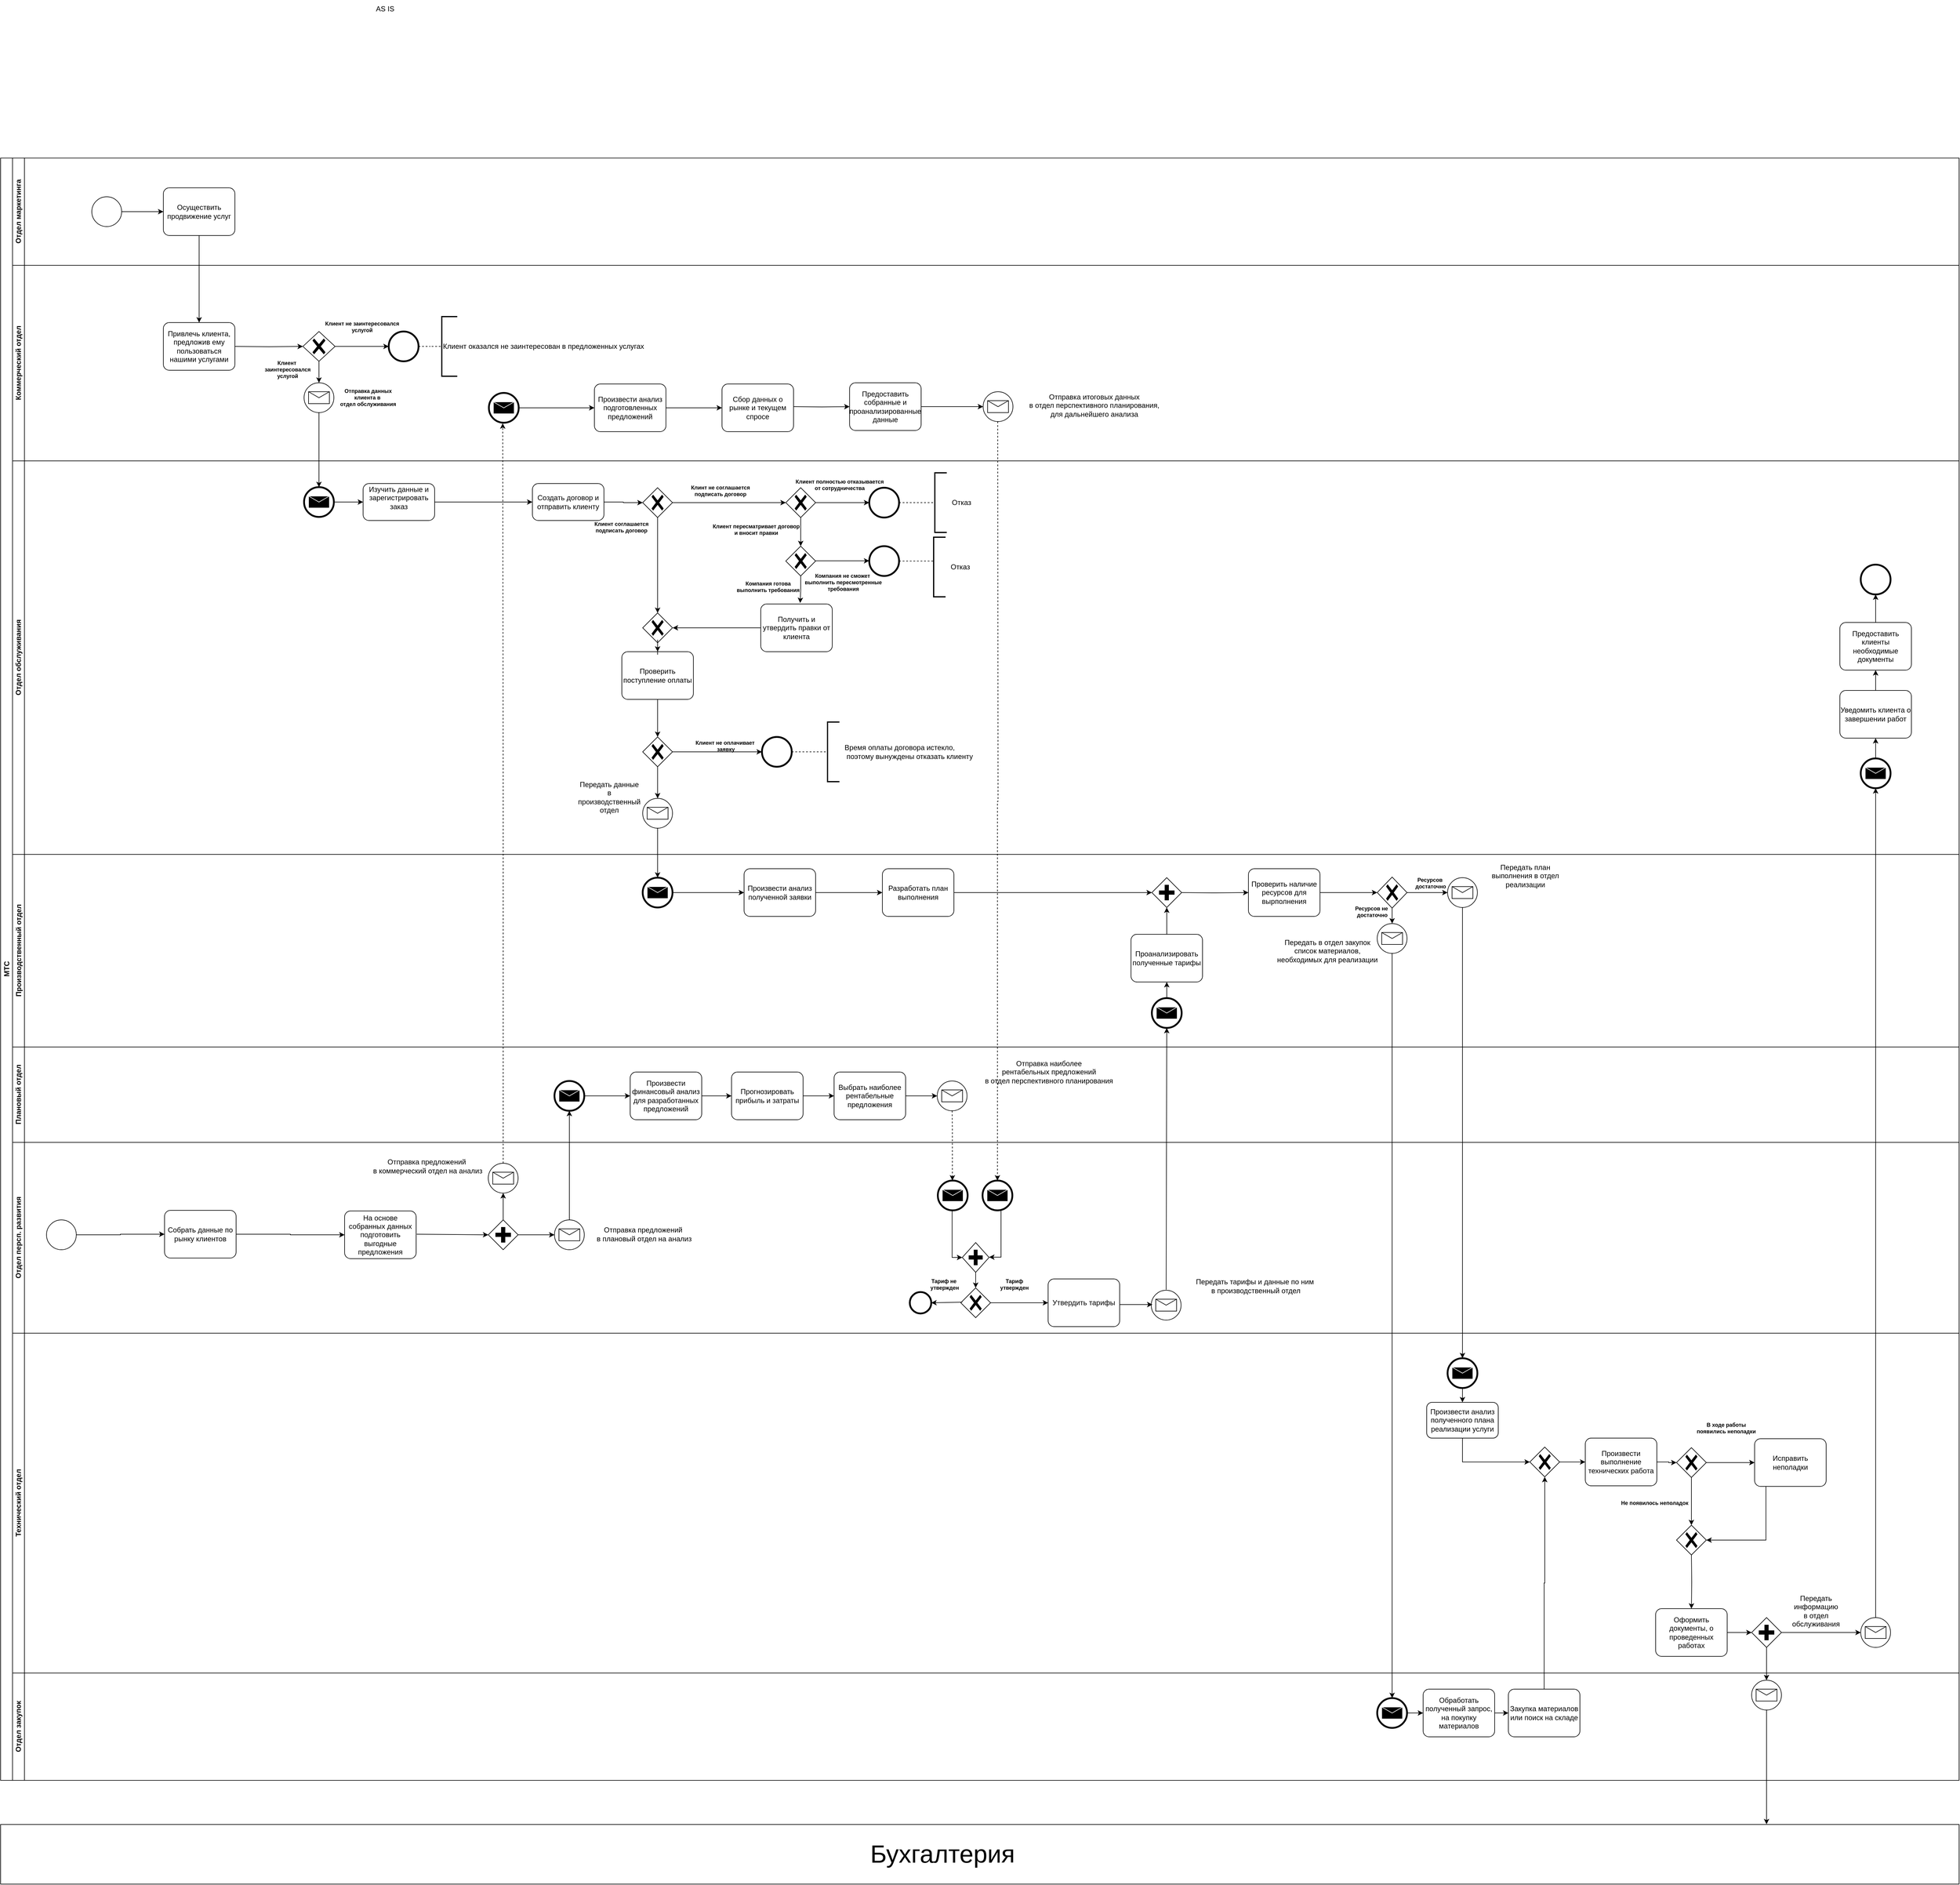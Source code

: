 <mxfile version="26.0.16" pages="2">
  <diagram name="Страница — 1" id="W4fA4WaMRZmaJOSm98-F">
    <mxGraphModel dx="4753" dy="3030" grid="0" gridSize="10" guides="1" tooltips="1" connect="1" arrows="1" fold="1" page="0" pageScale="1" pageWidth="827" pageHeight="1169" math="0" shadow="0">
      <root>
        <mxCell id="0" />
        <mxCell id="1" parent="0" />
        <mxCell id="mMVf_9y5Yj_PCZkCn3cm-171" value="МТС" style="swimlane;html=1;childLayout=stackLayout;resizeParent=1;resizeParentMax=0;horizontal=0;startSize=20;horizontalStack=0;whiteSpace=wrap;" parent="1" vertex="1">
          <mxGeometry x="3" y="25" width="3285" height="2721" as="geometry" />
        </mxCell>
        <mxCell id="mMVf_9y5Yj_PCZkCn3cm-172" value="Отдел маркетинга" style="swimlane;html=1;startSize=20;horizontal=0;" parent="mMVf_9y5Yj_PCZkCn3cm-171" vertex="1">
          <mxGeometry x="20" width="3265" height="180" as="geometry">
            <mxRectangle x="20" width="1150" height="30" as="alternateBounds" />
          </mxGeometry>
        </mxCell>
        <mxCell id="mMVf_9y5Yj_PCZkCn3cm-333" value="" style="points=[[0.145,0.145,0],[0.5,0,0],[0.855,0.145,0],[1,0.5,0],[0.855,0.855,0],[0.5,1,0],[0.145,0.855,0],[0,0.5,0]];shape=mxgraph.bpmn.event;html=1;verticalLabelPosition=bottom;labelBackgroundColor=#ffffff;verticalAlign=top;align=center;perimeter=ellipsePerimeter;outlineConnect=0;aspect=fixed;outline=standard;symbol=general;" parent="mMVf_9y5Yj_PCZkCn3cm-172" vertex="1">
          <mxGeometry x="133" y="65" width="50" height="50" as="geometry" />
        </mxCell>
        <mxCell id="mMVf_9y5Yj_PCZkCn3cm-334" value="Осуществить продвижение услуг" style="points=[[0.25,0,0],[0.5,0,0],[0.75,0,0],[1,0.25,0],[1,0.5,0],[1,0.75,0],[0.75,1,0],[0.5,1,0],[0.25,1,0],[0,0.75,0],[0,0.5,0],[0,0.25,0]];shape=mxgraph.bpmn.task;whiteSpace=wrap;rectStyle=rounded;size=10;html=1;container=1;expand=0;collapsible=0;taskMarker=abstract;" parent="mMVf_9y5Yj_PCZkCn3cm-172" vertex="1">
          <mxGeometry x="253" y="50" width="120" height="80" as="geometry" />
        </mxCell>
        <mxCell id="mMVf_9y5Yj_PCZkCn3cm-335" style="edgeStyle=orthogonalEdgeStyle;rounded=0;orthogonalLoop=1;jettySize=auto;html=1;entryX=0;entryY=0.5;entryDx=0;entryDy=0;entryPerimeter=0;" parent="mMVf_9y5Yj_PCZkCn3cm-172" source="mMVf_9y5Yj_PCZkCn3cm-333" target="mMVf_9y5Yj_PCZkCn3cm-334" edge="1">
          <mxGeometry relative="1" as="geometry" />
        </mxCell>
        <mxCell id="mMVf_9y5Yj_PCZkCn3cm-176" value="Коммерческий отдел" style="swimlane;html=1;startSize=20;horizontal=0;" parent="mMVf_9y5Yj_PCZkCn3cm-171" vertex="1">
          <mxGeometry x="20" y="180" width="3265" height="328" as="geometry" />
        </mxCell>
        <mxCell id="mMVf_9y5Yj_PCZkCn3cm-336" value="Привлечь клиента, предложив ему пользоваться нашими услугами" style="points=[[0.25,0,0],[0.5,0,0],[0.75,0,0],[1,0.25,0],[1,0.5,0],[1,0.75,0],[0.75,1,0],[0.5,1,0],[0.25,1,0],[0,0.75,0],[0,0.5,0],[0,0.25,0]];shape=mxgraph.bpmn.task;whiteSpace=wrap;rectStyle=rounded;size=10;html=1;container=1;expand=0;collapsible=0;taskMarker=abstract;" parent="mMVf_9y5Yj_PCZkCn3cm-176" vertex="1">
          <mxGeometry x="253" y="96" width="120" height="80" as="geometry" />
        </mxCell>
        <mxCell id="mMVf_9y5Yj_PCZkCn3cm-345" value="" style="edgeStyle=orthogonalEdgeStyle;rounded=0;orthogonalLoop=1;jettySize=auto;html=1;" parent="mMVf_9y5Yj_PCZkCn3cm-176" source="mMVf_9y5Yj_PCZkCn3cm-338" target="mMVf_9y5Yj_PCZkCn3cm-342" edge="1">
          <mxGeometry relative="1" as="geometry" />
        </mxCell>
        <mxCell id="mMVf_9y5Yj_PCZkCn3cm-348" value="" style="edgeStyle=orthogonalEdgeStyle;rounded=0;orthogonalLoop=1;jettySize=auto;html=1;" parent="mMVf_9y5Yj_PCZkCn3cm-176" source="mMVf_9y5Yj_PCZkCn3cm-338" target="mMVf_9y5Yj_PCZkCn3cm-347" edge="1">
          <mxGeometry relative="1" as="geometry" />
        </mxCell>
        <mxCell id="mMVf_9y5Yj_PCZkCn3cm-338" value="" style="points=[[0.25,0.25,0],[0.5,0,0],[0.75,0.25,0],[1,0.5,0],[0.75,0.75,0],[0.5,1,0],[0.25,0.75,0],[0,0.5,0]];shape=mxgraph.bpmn.gateway2;html=1;verticalLabelPosition=bottom;labelBackgroundColor=#ffffff;verticalAlign=top;align=center;perimeter=rhombusPerimeter;outlineConnect=0;outline=none;symbol=none;gwType=exclusive;" parent="mMVf_9y5Yj_PCZkCn3cm-176" vertex="1">
          <mxGeometry x="487" y="111" width="54" height="50" as="geometry" />
        </mxCell>
        <mxCell id="mMVf_9y5Yj_PCZkCn3cm-339" style="edgeStyle=orthogonalEdgeStyle;rounded=0;orthogonalLoop=1;jettySize=auto;html=1;entryX=0;entryY=0.5;entryDx=0;entryDy=0;entryPerimeter=0;" parent="mMVf_9y5Yj_PCZkCn3cm-176" target="mMVf_9y5Yj_PCZkCn3cm-338" edge="1">
          <mxGeometry relative="1" as="geometry">
            <mxPoint x="373" y="136" as="sourcePoint" />
          </mxGeometry>
        </mxCell>
        <mxCell id="mMVf_9y5Yj_PCZkCn3cm-340" value="Клиент не заинтересовался&lt;br&gt;услугой" style="text;strokeColor=none;fillColor=none;html=1;fontSize=9;fontStyle=1;verticalAlign=middle;align=center;" parent="mMVf_9y5Yj_PCZkCn3cm-176" vertex="1">
          <mxGeometry x="541" y="83" width="90" height="40" as="geometry" />
        </mxCell>
        <mxCell id="mMVf_9y5Yj_PCZkCn3cm-341" value="Клиент&amp;nbsp;&lt;div&gt;заинтересовался&lt;br&gt;услугой&lt;/div&gt;" style="text;strokeColor=none;fillColor=none;html=1;fontSize=9;fontStyle=1;verticalAlign=middle;align=center;" parent="mMVf_9y5Yj_PCZkCn3cm-176" vertex="1">
          <mxGeometry x="416" y="155" width="90" height="40" as="geometry" />
        </mxCell>
        <mxCell id="mMVf_9y5Yj_PCZkCn3cm-342" value="" style="points=[[0.145,0.145,0],[0.5,0,0],[0.855,0.145,0],[1,0.5,0],[0.855,0.855,0],[0.5,1,0],[0.145,0.855,0],[0,0.5,0]];shape=mxgraph.bpmn.event;html=1;verticalLabelPosition=bottom;labelBackgroundColor=#ffffff;verticalAlign=top;align=center;perimeter=ellipsePerimeter;outlineConnect=0;aspect=fixed;outline=end;symbol=terminate2;" parent="mMVf_9y5Yj_PCZkCn3cm-176" vertex="1">
          <mxGeometry x="631" y="111" width="50" height="50" as="geometry" />
        </mxCell>
        <mxCell id="mMVf_9y5Yj_PCZkCn3cm-343" value="Клиент оказался не заинтересован в предложенных услугах" style="strokeWidth=2;html=1;shape=mxgraph.flowchart.annotation_1;align=left;pointerEvents=1;" parent="mMVf_9y5Yj_PCZkCn3cm-176" vertex="1">
          <mxGeometry x="720" y="86" width="26" height="100" as="geometry" />
        </mxCell>
        <mxCell id="mMVf_9y5Yj_PCZkCn3cm-344" style="edgeStyle=orthogonalEdgeStyle;rounded=0;orthogonalLoop=1;jettySize=auto;html=1;entryX=0;entryY=0.5;entryDx=0;entryDy=0;entryPerimeter=0;dashed=1;endArrow=none;endFill=0;" parent="mMVf_9y5Yj_PCZkCn3cm-176" source="mMVf_9y5Yj_PCZkCn3cm-342" target="mMVf_9y5Yj_PCZkCn3cm-343" edge="1">
          <mxGeometry relative="1" as="geometry" />
        </mxCell>
        <mxCell id="mMVf_9y5Yj_PCZkCn3cm-347" value="" style="points=[[0.145,0.145,0],[0.5,0,0],[0.855,0.145,0],[1,0.5,0],[0.855,0.855,0],[0.5,1,0],[0.145,0.855,0],[0,0.5,0]];shape=mxgraph.bpmn.event;html=1;verticalLabelPosition=bottom;labelBackgroundColor=#ffffff;verticalAlign=top;align=center;perimeter=ellipsePerimeter;outlineConnect=0;aspect=fixed;outline=standard;symbol=message;" parent="mMVf_9y5Yj_PCZkCn3cm-176" vertex="1">
          <mxGeometry x="489" y="197" width="50" height="50" as="geometry" />
        </mxCell>
        <mxCell id="mMVf_9y5Yj_PCZkCn3cm-349" value="Отправка данных&lt;br&gt;клиента в&amp;nbsp;&lt;br&gt;отдел обслуживания" style="text;strokeColor=none;fillColor=none;html=1;fontSize=9;fontStyle=1;verticalAlign=middle;align=center;" parent="mMVf_9y5Yj_PCZkCn3cm-176" vertex="1">
          <mxGeometry x="551" y="202" width="90" height="40" as="geometry" />
        </mxCell>
        <mxCell id="6tyxrAnVvJZaLS2WUo1E-17" value="Произвести анализ подготовленных предложений" style="points=[[0.25,0,0],[0.5,0,0],[0.75,0,0],[1,0.25,0],[1,0.5,0],[1,0.75,0],[0.75,1,0],[0.5,1,0],[0.25,1,0],[0,0.75,0],[0,0.5,0],[0,0.25,0]];shape=mxgraph.bpmn.task;whiteSpace=wrap;rectStyle=rounded;size=10;html=1;container=1;expand=0;collapsible=0;taskMarker=abstract;" parent="mMVf_9y5Yj_PCZkCn3cm-176" vertex="1">
          <mxGeometry x="976" y="199" width="120" height="80" as="geometry" />
        </mxCell>
        <mxCell id="6tyxrAnVvJZaLS2WUo1E-18" value="Сбор данных о рынке и текущем спросе" style="points=[[0.25,0,0],[0.5,0,0],[0.75,0,0],[1,0.25,0],[1,0.5,0],[1,0.75,0],[0.75,1,0],[0.5,1,0],[0.25,1,0],[0,0.75,0],[0,0.5,0],[0,0.25,0]];shape=mxgraph.bpmn.task;whiteSpace=wrap;rectStyle=rounded;size=10;html=1;container=1;expand=0;collapsible=0;taskMarker=abstract;" parent="mMVf_9y5Yj_PCZkCn3cm-176" vertex="1">
          <mxGeometry x="1190" y="199" width="120" height="80" as="geometry" />
        </mxCell>
        <mxCell id="6tyxrAnVvJZaLS2WUo1E-19" style="edgeStyle=orthogonalEdgeStyle;rounded=0;orthogonalLoop=1;jettySize=auto;html=1;entryX=0;entryY=0.5;entryDx=0;entryDy=0;entryPerimeter=0;" parent="mMVf_9y5Yj_PCZkCn3cm-176" source="6tyxrAnVvJZaLS2WUo1E-17" target="6tyxrAnVvJZaLS2WUo1E-18" edge="1">
          <mxGeometry relative="1" as="geometry" />
        </mxCell>
        <mxCell id="6tyxrAnVvJZaLS2WUo1E-20" value="" style="points=[[0.145,0.145,0],[0.5,0,0],[0.855,0.145,0],[1,0.5,0],[0.855,0.855,0],[0.5,1,0],[0.145,0.855,0],[0,0.5,0]];shape=mxgraph.bpmn.event;html=1;verticalLabelPosition=bottom;labelBackgroundColor=#ffffff;verticalAlign=top;align=center;perimeter=ellipsePerimeter;outlineConnect=0;aspect=fixed;outline=end;symbol=message;" parent="mMVf_9y5Yj_PCZkCn3cm-176" vertex="1">
          <mxGeometry x="799" y="214" width="50" height="50" as="geometry" />
        </mxCell>
        <mxCell id="6tyxrAnVvJZaLS2WUo1E-21" style="edgeStyle=orthogonalEdgeStyle;rounded=0;orthogonalLoop=1;jettySize=auto;html=1;entryX=0;entryY=0.5;entryDx=0;entryDy=0;entryPerimeter=0;" parent="mMVf_9y5Yj_PCZkCn3cm-176" source="6tyxrAnVvJZaLS2WUo1E-20" target="6tyxrAnVvJZaLS2WUo1E-17" edge="1">
          <mxGeometry relative="1" as="geometry" />
        </mxCell>
        <mxCell id="6tyxrAnVvJZaLS2WUo1E-26" value="" style="edgeStyle=orthogonalEdgeStyle;rounded=0;orthogonalLoop=1;jettySize=auto;html=1;entryX=0;entryY=0.5;entryDx=0;entryDy=0;entryPerimeter=0;" parent="mMVf_9y5Yj_PCZkCn3cm-176" source="6tyxrAnVvJZaLS2WUo1E-22" target="6tyxrAnVvJZaLS2WUo1E-24" edge="1">
          <mxGeometry relative="1" as="geometry">
            <mxPoint x="1604" y="237" as="targetPoint" />
          </mxGeometry>
        </mxCell>
        <mxCell id="6tyxrAnVvJZaLS2WUo1E-22" value="Предоставить собранные и проанализированные данные" style="points=[[0.25,0,0],[0.5,0,0],[0.75,0,0],[1,0.25,0],[1,0.5,0],[1,0.75,0],[0.75,1,0],[0.5,1,0],[0.25,1,0],[0,0.75,0],[0,0.5,0],[0,0.25,0]];shape=mxgraph.bpmn.task;whiteSpace=wrap;rectStyle=rounded;size=10;html=1;container=1;expand=0;collapsible=0;taskMarker=abstract;" parent="mMVf_9y5Yj_PCZkCn3cm-176" vertex="1">
          <mxGeometry x="1404" y="197" width="120" height="80" as="geometry" />
        </mxCell>
        <mxCell id="6tyxrAnVvJZaLS2WUo1E-23" style="edgeStyle=orthogonalEdgeStyle;rounded=0;orthogonalLoop=1;jettySize=auto;html=1;entryX=0;entryY=0.5;entryDx=0;entryDy=0;entryPerimeter=0;" parent="mMVf_9y5Yj_PCZkCn3cm-176" target="6tyxrAnVvJZaLS2WUo1E-22" edge="1">
          <mxGeometry relative="1" as="geometry">
            <mxPoint x="1310" y="237" as="sourcePoint" />
          </mxGeometry>
        </mxCell>
        <mxCell id="6tyxrAnVvJZaLS2WUo1E-24" value="" style="points=[[0.145,0.145,0],[0.5,0,0],[0.855,0.145,0],[1,0.5,0],[0.855,0.855,0],[0.5,1,0],[0.145,0.855,0],[0,0.5,0]];shape=mxgraph.bpmn.event;html=1;verticalLabelPosition=bottom;labelBackgroundColor=#ffffff;verticalAlign=top;align=center;perimeter=ellipsePerimeter;outlineConnect=0;aspect=fixed;outline=standard;symbol=message;" parent="mMVf_9y5Yj_PCZkCn3cm-176" vertex="1">
          <mxGeometry x="1628" y="212" width="50" height="50" as="geometry" />
        </mxCell>
        <mxCell id="6tyxrAnVvJZaLS2WUo1E-27" value="Отправка итоговых данных &lt;br&gt;в отдел перспективного планирования, &lt;br&gt;для дальнейшего анализа" style="text;html=1;align=center;verticalAlign=middle;resizable=0;points=[];autosize=1;strokeColor=none;fillColor=none;" parent="mMVf_9y5Yj_PCZkCn3cm-176" vertex="1">
          <mxGeometry x="1696" y="207" width="236" height="55" as="geometry" />
        </mxCell>
        <mxCell id="6tyxrAnVvJZaLS2WUo1E-28" style="edgeStyle=orthogonalEdgeStyle;rounded=0;orthogonalLoop=1;jettySize=auto;html=1;dashed=1;entryX=0.5;entryY=0;entryDx=0;entryDy=0;entryPerimeter=0;" parent="mMVf_9y5Yj_PCZkCn3cm-176" target="6tyxrAnVvJZaLS2WUo1E-45" edge="1">
          <mxGeometry relative="1" as="geometry">
            <mxPoint x="1652.47" y="262" as="sourcePoint" />
            <mxPoint x="1652" y="1512" as="targetPoint" />
          </mxGeometry>
        </mxCell>
        <mxCell id="mMVf_9y5Yj_PCZkCn3cm-196" value="Отдел обслуживания" style="swimlane;html=1;startSize=20;horizontal=0;" parent="mMVf_9y5Yj_PCZkCn3cm-171" vertex="1">
          <mxGeometry x="20" y="508" width="3265" height="660" as="geometry" />
        </mxCell>
        <mxCell id="mMVf_9y5Yj_PCZkCn3cm-351" value="" style="points=[[0.145,0.145,0],[0.5,0,0],[0.855,0.145,0],[1,0.5,0],[0.855,0.855,0],[0.5,1,0],[0.145,0.855,0],[0,0.5,0]];shape=mxgraph.bpmn.event;html=1;verticalLabelPosition=bottom;labelBackgroundColor=#ffffff;verticalAlign=top;align=center;perimeter=ellipsePerimeter;outlineConnect=0;aspect=fixed;outline=end;symbol=message;" parent="mMVf_9y5Yj_PCZkCn3cm-196" vertex="1">
          <mxGeometry x="489" y="44" width="50" height="50" as="geometry" />
        </mxCell>
        <mxCell id="mMVf_9y5Yj_PCZkCn3cm-353" value="Изучить данные и зарегистрировать заказ&lt;div&gt;&lt;br&gt;&lt;/div&gt;" style="points=[[0.25,0,0],[0.5,0,0],[0.75,0,0],[1,0.25,0],[1,0.5,0],[1,0.75,0],[0.75,1,0],[0.5,1,0],[0.25,1,0],[0,0.75,0],[0,0.5,0],[0,0.25,0]];shape=mxgraph.bpmn.task;whiteSpace=wrap;rectStyle=rounded;size=10;html=1;container=1;expand=0;collapsible=0;taskMarker=abstract;" parent="mMVf_9y5Yj_PCZkCn3cm-196" vertex="1">
          <mxGeometry x="588" y="38" width="120" height="62" as="geometry" />
        </mxCell>
        <mxCell id="mMVf_9y5Yj_PCZkCn3cm-354" style="edgeStyle=orthogonalEdgeStyle;rounded=0;orthogonalLoop=1;jettySize=auto;html=1;exitX=1;exitY=0.5;exitDx=0;exitDy=0;exitPerimeter=0;entryX=0;entryY=0.5;entryDx=0;entryDy=0;entryPerimeter=0;" parent="mMVf_9y5Yj_PCZkCn3cm-196" source="mMVf_9y5Yj_PCZkCn3cm-351" target="mMVf_9y5Yj_PCZkCn3cm-353" edge="1">
          <mxGeometry relative="1" as="geometry" />
        </mxCell>
        <mxCell id="mMVf_9y5Yj_PCZkCn3cm-355" value="&lt;div&gt;Создать договор и отправить клиенту&lt;/div&gt;" style="points=[[0.25,0,0],[0.5,0,0],[0.75,0,0],[1,0.25,0],[1,0.5,0],[1,0.75,0],[0.75,1,0],[0.5,1,0],[0.25,1,0],[0,0.75,0],[0,0.5,0],[0,0.25,0]];shape=mxgraph.bpmn.task;whiteSpace=wrap;rectStyle=rounded;size=10;html=1;container=1;expand=0;collapsible=0;taskMarker=abstract;" parent="mMVf_9y5Yj_PCZkCn3cm-196" vertex="1">
          <mxGeometry x="872" y="38" width="120" height="62" as="geometry" />
        </mxCell>
        <mxCell id="mMVf_9y5Yj_PCZkCn3cm-356" style="edgeStyle=orthogonalEdgeStyle;rounded=0;orthogonalLoop=1;jettySize=auto;html=1;exitX=1;exitY=0.5;exitDx=0;exitDy=0;exitPerimeter=0;entryX=0;entryY=0.5;entryDx=0;entryDy=0;entryPerimeter=0;" parent="mMVf_9y5Yj_PCZkCn3cm-196" source="mMVf_9y5Yj_PCZkCn3cm-353" target="mMVf_9y5Yj_PCZkCn3cm-355" edge="1">
          <mxGeometry relative="1" as="geometry">
            <mxPoint x="702" y="144" as="sourcePoint" />
          </mxGeometry>
        </mxCell>
        <mxCell id="6tyxrAnVvJZaLS2WUo1E-82" style="edgeStyle=orthogonalEdgeStyle;rounded=0;orthogonalLoop=1;jettySize=auto;html=1;" parent="mMVf_9y5Yj_PCZkCn3cm-196" source="6tyxrAnVvJZaLS2WUo1E-83" target="6tyxrAnVvJZaLS2WUo1E-86" edge="1">
          <mxGeometry relative="1" as="geometry" />
        </mxCell>
        <mxCell id="6tyxrAnVvJZaLS2WUo1E-83" value="" style="points=[[0.25,0.25,0],[0.5,0,0],[0.75,0.25,0],[1,0.5,0],[0.75,0.75,0],[0.5,1,0],[0.25,0.75,0],[0,0.5,0]];shape=mxgraph.bpmn.gateway2;html=1;verticalLabelPosition=bottom;labelBackgroundColor=#ffffff;verticalAlign=top;align=center;perimeter=rhombusPerimeter;outlineConnect=0;outline=none;symbol=none;gwType=exclusive;" parent="mMVf_9y5Yj_PCZkCn3cm-196" vertex="1">
          <mxGeometry x="1057" y="45" width="50" height="50" as="geometry" />
        </mxCell>
        <mxCell id="6tyxrAnVvJZaLS2WUo1E-84" style="edgeStyle=orthogonalEdgeStyle;rounded=0;orthogonalLoop=1;jettySize=auto;html=1;" parent="mMVf_9y5Yj_PCZkCn3cm-196" source="6tyxrAnVvJZaLS2WUo1E-85" target="6tyxrAnVvJZaLS2WUo1E-97" edge="1">
          <mxGeometry relative="1" as="geometry" />
        </mxCell>
        <mxCell id="6tyxrAnVvJZaLS2WUo1E-85" value="Проверить поступление оплаты" style="points=[[0.25,0,0],[0.5,0,0],[0.75,0,0],[1,0.25,0],[1,0.5,0],[1,0.75,0],[0.75,1,0],[0.5,1,0],[0.25,1,0],[0,0.75,0],[0,0.5,0],[0,0.25,0]];shape=mxgraph.bpmn.task;whiteSpace=wrap;rectStyle=rounded;size=10;html=1;container=1;expand=0;collapsible=0;taskMarker=abstract;" parent="mMVf_9y5Yj_PCZkCn3cm-196" vertex="1">
          <mxGeometry x="1022" y="320" width="120" height="80" as="geometry" />
        </mxCell>
        <mxCell id="6tyxrAnVvJZaLS2WUo1E-86" value="" style="points=[[0.25,0.25,0],[0.5,0,0],[0.75,0.25,0],[1,0.5,0],[0.75,0.75,0],[0.5,1,0],[0.25,0.75,0],[0,0.5,0]];shape=mxgraph.bpmn.gateway2;html=1;verticalLabelPosition=bottom;labelBackgroundColor=#ffffff;verticalAlign=top;align=center;perimeter=rhombusPerimeter;outlineConnect=0;outline=none;symbol=none;gwType=exclusive;" parent="mMVf_9y5Yj_PCZkCn3cm-196" vertex="1">
          <mxGeometry x="1297" y="45" width="50" height="50" as="geometry" />
        </mxCell>
        <mxCell id="6tyxrAnVvJZaLS2WUo1E-87" value="" style="points=[[0.145,0.145,0],[0.5,0,0],[0.855,0.145,0],[1,0.5,0],[0.855,0.855,0],[0.5,1,0],[0.145,0.855,0],[0,0.5,0]];shape=mxgraph.bpmn.event;html=1;verticalLabelPosition=bottom;labelBackgroundColor=#ffffff;verticalAlign=top;align=center;perimeter=ellipsePerimeter;outlineConnect=0;aspect=fixed;outline=end;symbol=terminate2;" parent="mMVf_9y5Yj_PCZkCn3cm-196" vertex="1">
          <mxGeometry x="1437" y="45" width="50" height="50" as="geometry" />
        </mxCell>
        <mxCell id="6tyxrAnVvJZaLS2WUo1E-88" value="&lt;span style=&quot;white-space: pre;&quot;&gt;&#x9;&lt;/span&gt;Отказ" style="strokeWidth=2;html=1;shape=mxgraph.flowchart.annotation_1;align=left;pointerEvents=1;" parent="mMVf_9y5Yj_PCZkCn3cm-196" vertex="1">
          <mxGeometry x="1547" y="20" width="20" height="100" as="geometry" />
        </mxCell>
        <mxCell id="6tyxrAnVvJZaLS2WUo1E-89" style="edgeStyle=orthogonalEdgeStyle;rounded=0;orthogonalLoop=1;jettySize=auto;html=1;entryX=0;entryY=0.5;entryDx=0;entryDy=0;entryPerimeter=0;dashed=1;endArrow=none;endFill=0;" parent="mMVf_9y5Yj_PCZkCn3cm-196" source="6tyxrAnVvJZaLS2WUo1E-87" target="6tyxrAnVvJZaLS2WUo1E-88" edge="1">
          <mxGeometry relative="1" as="geometry" />
        </mxCell>
        <mxCell id="6tyxrAnVvJZaLS2WUo1E-90" style="edgeStyle=orthogonalEdgeStyle;rounded=0;orthogonalLoop=1;jettySize=auto;html=1;entryX=0;entryY=0.5;entryDx=0;entryDy=0;entryPerimeter=0;" parent="mMVf_9y5Yj_PCZkCn3cm-196" source="6tyxrAnVvJZaLS2WUo1E-86" target="6tyxrAnVvJZaLS2WUo1E-87" edge="1">
          <mxGeometry relative="1" as="geometry" />
        </mxCell>
        <mxCell id="6tyxrAnVvJZaLS2WUo1E-92" style="edgeStyle=orthogonalEdgeStyle;rounded=0;orthogonalLoop=1;jettySize=auto;html=1;entryX=0.5;entryY=0;entryDx=0;entryDy=0;entryPerimeter=0;" parent="mMVf_9y5Yj_PCZkCn3cm-196" source="6tyxrAnVvJZaLS2WUo1E-83" edge="1" target="6tyxrAnVvJZaLS2WUo1E-104">
          <mxGeometry relative="1" as="geometry">
            <mxPoint x="1082" y="170" as="targetPoint" />
          </mxGeometry>
        </mxCell>
        <mxCell id="uk_OxKbv2m2nyZ8ZpO06-15" style="edgeStyle=orthogonalEdgeStyle;rounded=0;orthogonalLoop=1;jettySize=auto;html=1;" edge="1" parent="mMVf_9y5Yj_PCZkCn3cm-196" source="6tyxrAnVvJZaLS2WUo1E-93">
          <mxGeometry relative="1" as="geometry">
            <mxPoint x="1107.333" y="280" as="targetPoint" />
          </mxGeometry>
        </mxCell>
        <mxCell id="6tyxrAnVvJZaLS2WUo1E-93" value="Получить и утвердить правки от клиента" style="points=[[0.25,0,0],[0.5,0,0],[0.75,0,0],[1,0.25,0],[1,0.5,0],[1,0.75,0],[0.75,1,0],[0.5,1,0],[0.25,1,0],[0,0.75,0],[0,0.5,0],[0,0.25,0]];shape=mxgraph.bpmn.task;whiteSpace=wrap;rectStyle=rounded;size=10;html=1;container=1;expand=0;collapsible=0;taskMarker=abstract;" parent="mMVf_9y5Yj_PCZkCn3cm-196" vertex="1">
          <mxGeometry x="1255" y="240" width="120" height="80" as="geometry" />
        </mxCell>
        <mxCell id="6tyxrAnVvJZaLS2WUo1E-97" value="" style="points=[[0.25,0.25,0],[0.5,0,0],[0.75,0.25,0],[1,0.5,0],[0.75,0.75,0],[0.5,1,0],[0.25,0.75,0],[0,0.5,0]];shape=mxgraph.bpmn.gateway2;html=1;verticalLabelPosition=bottom;labelBackgroundColor=#ffffff;verticalAlign=top;align=center;perimeter=rhombusPerimeter;outlineConnect=0;outline=none;symbol=none;gwType=exclusive;" parent="mMVf_9y5Yj_PCZkCn3cm-196" vertex="1">
          <mxGeometry x="1057" y="463" width="50" height="50" as="geometry" />
        </mxCell>
        <mxCell id="6tyxrAnVvJZaLS2WUo1E-98" value="" style="points=[[0.145,0.145,0],[0.5,0,0],[0.855,0.145,0],[1,0.5,0],[0.855,0.855,0],[0.5,1,0],[0.145,0.855,0],[0,0.5,0]];shape=mxgraph.bpmn.event;html=1;verticalLabelPosition=bottom;labelBackgroundColor=#ffffff;verticalAlign=top;align=center;perimeter=ellipsePerimeter;outlineConnect=0;aspect=fixed;outline=end;symbol=terminate2;" parent="mMVf_9y5Yj_PCZkCn3cm-196" vertex="1">
          <mxGeometry x="1257" y="463" width="50" height="50" as="geometry" />
        </mxCell>
        <mxCell id="6tyxrAnVvJZaLS2WUo1E-99" value="&lt;span style=&quot;white-space: pre;&quot;&gt;&#x9;&lt;/span&gt;Время оплаты договора истекло,&amp;nbsp;&lt;br&gt;&lt;span style=&quot;white-space: pre;&quot;&gt;&#x9;&lt;/span&gt;&amp;nbsp;поэтому вынуждены отказать клиенту" style="strokeWidth=2;html=1;shape=mxgraph.flowchart.annotation_1;align=left;pointerEvents=1;" parent="mMVf_9y5Yj_PCZkCn3cm-196" vertex="1">
          <mxGeometry x="1367" y="438" width="20" height="100" as="geometry" />
        </mxCell>
        <mxCell id="6tyxrAnVvJZaLS2WUo1E-100" style="edgeStyle=orthogonalEdgeStyle;rounded=0;orthogonalLoop=1;jettySize=auto;html=1;entryX=0;entryY=0.5;entryDx=0;entryDy=0;entryPerimeter=0;dashed=1;endArrow=none;endFill=0;" parent="mMVf_9y5Yj_PCZkCn3cm-196" source="6tyxrAnVvJZaLS2WUo1E-98" target="6tyxrAnVvJZaLS2WUo1E-99" edge="1">
          <mxGeometry relative="1" as="geometry" />
        </mxCell>
        <mxCell id="6tyxrAnVvJZaLS2WUo1E-101" style="edgeStyle=orthogonalEdgeStyle;rounded=0;orthogonalLoop=1;jettySize=auto;html=1;entryX=0;entryY=0.5;entryDx=0;entryDy=0;entryPerimeter=0;" parent="mMVf_9y5Yj_PCZkCn3cm-196" source="6tyxrAnVvJZaLS2WUo1E-97" target="6tyxrAnVvJZaLS2WUo1E-98" edge="1">
          <mxGeometry relative="1" as="geometry" />
        </mxCell>
        <mxCell id="6tyxrAnVvJZaLS2WUo1E-103" value="Клинт не соглашается&lt;br&gt;подписать договор" style="text;strokeColor=none;fillColor=none;html=1;fontSize=9;fontStyle=1;verticalAlign=middle;align=center;" parent="mMVf_9y5Yj_PCZkCn3cm-196" vertex="1">
          <mxGeometry x="1137" y="30" width="100" height="40" as="geometry" />
        </mxCell>
        <mxCell id="6tyxrAnVvJZaLS2WUo1E-104" value="" style="points=[[0.25,0.25,0],[0.5,0,0],[0.75,0.25,0],[1,0.5,0],[0.75,0.75,0],[0.5,1,0],[0.25,0.75,0],[0,0.5,0]];shape=mxgraph.bpmn.gateway2;html=1;verticalLabelPosition=bottom;labelBackgroundColor=#ffffff;verticalAlign=top;align=center;perimeter=rhombusPerimeter;outlineConnect=0;outline=none;symbol=none;gwType=exclusive;" parent="mMVf_9y5Yj_PCZkCn3cm-196" vertex="1">
          <mxGeometry x="1057" y="255" width="50" height="50" as="geometry" />
        </mxCell>
        <mxCell id="6tyxrAnVvJZaLS2WUo1E-105" value="Клиент полностью отказывается&lt;br&gt;от сотрудничества" style="text;strokeColor=none;fillColor=none;html=1;fontSize=9;fontStyle=1;verticalAlign=middle;align=center;" parent="mMVf_9y5Yj_PCZkCn3cm-196" vertex="1">
          <mxGeometry x="1337" y="20" width="100" height="40" as="geometry" />
        </mxCell>
        <mxCell id="6tyxrAnVvJZaLS2WUo1E-106" value="Клиент пересматривает договор&lt;br&gt;и вносит правки" style="text;strokeColor=none;fillColor=none;html=1;fontSize=9;fontStyle=1;verticalAlign=middle;align=center;" parent="mMVf_9y5Yj_PCZkCn3cm-196" vertex="1">
          <mxGeometry x="1197" y="95" width="100" height="40" as="geometry" />
        </mxCell>
        <mxCell id="6tyxrAnVvJZaLS2WUo1E-107" value="Клиент не оплачивает&amp;nbsp;&lt;div&gt;заявку&lt;/div&gt;" style="text;strokeColor=none;fillColor=none;html=1;fontSize=9;fontStyle=1;verticalAlign=middle;align=center;" parent="mMVf_9y5Yj_PCZkCn3cm-196" vertex="1">
          <mxGeometry x="1146" y="458" width="100" height="40" as="geometry" />
        </mxCell>
        <mxCell id="6tyxrAnVvJZaLS2WUo1E-109" style="edgeStyle=orthogonalEdgeStyle;rounded=0;orthogonalLoop=1;jettySize=auto;html=1;entryX=0;entryY=0.5;entryDx=0;entryDy=0;entryPerimeter=0;" parent="mMVf_9y5Yj_PCZkCn3cm-196" source="mMVf_9y5Yj_PCZkCn3cm-355" target="6tyxrAnVvJZaLS2WUo1E-83" edge="1">
          <mxGeometry relative="1" as="geometry" />
        </mxCell>
        <mxCell id="6tyxrAnVvJZaLS2WUo1E-110" value="Клиент соглашается&lt;br&gt;подписать договор" style="text;strokeColor=none;fillColor=none;html=1;fontSize=9;fontStyle=1;verticalAlign=middle;align=center;" parent="mMVf_9y5Yj_PCZkCn3cm-196" vertex="1">
          <mxGeometry x="971" y="91" width="100" height="40" as="geometry" />
        </mxCell>
        <mxCell id="6tyxrAnVvJZaLS2WUo1E-112" value="Передать данные в производственный отдел" style="text;html=1;align=center;verticalAlign=middle;whiteSpace=wrap;rounded=0;" parent="mMVf_9y5Yj_PCZkCn3cm-196" vertex="1">
          <mxGeometry x="971" y="549" width="60" height="30" as="geometry" />
        </mxCell>
        <mxCell id="6tyxrAnVvJZaLS2WUo1E-111" value="" style="points=[[0.145,0.145,0],[0.5,0,0],[0.855,0.145,0],[1,0.5,0],[0.855,0.855,0],[0.5,1,0],[0.145,0.855,0],[0,0.5,0]];shape=mxgraph.bpmn.event;html=1;verticalLabelPosition=bottom;labelBackgroundColor=#ffffff;verticalAlign=top;align=center;perimeter=ellipsePerimeter;outlineConnect=0;aspect=fixed;outline=standard;symbol=message;" parent="mMVf_9y5Yj_PCZkCn3cm-196" vertex="1">
          <mxGeometry x="1057" y="566" width="50" height="50" as="geometry" />
        </mxCell>
        <mxCell id="6tyxrAnVvJZaLS2WUo1E-186" value="Уведомить клиента о завершении работ" style="points=[[0.25,0,0],[0.5,0,0],[0.75,0,0],[1,0.25,0],[1,0.5,0],[1,0.75,0],[0.75,1,0],[0.5,1,0],[0.25,1,0],[0,0.75,0],[0,0.5,0],[0,0.25,0]];shape=mxgraph.bpmn.task;whiteSpace=wrap;rectStyle=rounded;size=10;html=1;container=1;expand=0;collapsible=0;taskMarker=abstract;" parent="mMVf_9y5Yj_PCZkCn3cm-196" vertex="1">
          <mxGeometry x="3065" y="385" width="120" height="80" as="geometry" />
        </mxCell>
        <mxCell id="6tyxrAnVvJZaLS2WUo1E-190" value="" style="points=[[0.145,0.145,0],[0.5,0,0],[0.855,0.145,0],[1,0.5,0],[0.855,0.855,0],[0.5,1,0],[0.145,0.855,0],[0,0.5,0]];shape=mxgraph.bpmn.event;html=1;verticalLabelPosition=bottom;labelBackgroundColor=#ffffff;verticalAlign=top;align=center;perimeter=ellipsePerimeter;outlineConnect=0;aspect=fixed;outline=end;symbol=message;" parent="mMVf_9y5Yj_PCZkCn3cm-196" vertex="1">
          <mxGeometry x="3100" y="499" width="50" height="50" as="geometry" />
        </mxCell>
        <mxCell id="6tyxrAnVvJZaLS2WUo1E-194" style="edgeStyle=orthogonalEdgeStyle;rounded=0;orthogonalLoop=1;jettySize=auto;html=1;entryX=0.5;entryY=1;entryDx=0;entryDy=0;entryPerimeter=0;" parent="mMVf_9y5Yj_PCZkCn3cm-196" source="6tyxrAnVvJZaLS2WUo1E-190" target="6tyxrAnVvJZaLS2WUo1E-186" edge="1">
          <mxGeometry relative="1" as="geometry" />
        </mxCell>
        <mxCell id="6tyxrAnVvJZaLS2WUo1E-195" value="Предоставить клиенты необходимые документы" style="points=[[0.25,0,0],[0.5,0,0],[0.75,0,0],[1,0.25,0],[1,0.5,0],[1,0.75,0],[0.75,1,0],[0.5,1,0],[0.25,1,0],[0,0.75,0],[0,0.5,0],[0,0.25,0]];shape=mxgraph.bpmn.task;whiteSpace=wrap;rectStyle=rounded;size=10;html=1;container=1;expand=0;collapsible=0;taskMarker=abstract;" parent="mMVf_9y5Yj_PCZkCn3cm-196" vertex="1">
          <mxGeometry x="3065" y="271" width="120" height="80" as="geometry" />
        </mxCell>
        <mxCell id="6tyxrAnVvJZaLS2WUo1E-187" value="" style="points=[[0.145,0.145,0],[0.5,0,0],[0.855,0.145,0],[1,0.5,0],[0.855,0.855,0],[0.5,1,0],[0.145,0.855,0],[0,0.5,0]];shape=mxgraph.bpmn.event;html=1;verticalLabelPosition=bottom;labelBackgroundColor=#ffffff;verticalAlign=top;align=center;perimeter=ellipsePerimeter;outlineConnect=0;aspect=fixed;outline=end;symbol=terminate2;" parent="mMVf_9y5Yj_PCZkCn3cm-196" vertex="1">
          <mxGeometry x="3100" y="174" width="50" height="50" as="geometry" />
        </mxCell>
        <mxCell id="6tyxrAnVvJZaLS2WUo1E-196" style="edgeStyle=orthogonalEdgeStyle;rounded=0;orthogonalLoop=1;jettySize=auto;html=1;entryX=0.5;entryY=1;entryDx=0;entryDy=0;entryPerimeter=0;" parent="mMVf_9y5Yj_PCZkCn3cm-196" source="6tyxrAnVvJZaLS2WUo1E-186" target="6tyxrAnVvJZaLS2WUo1E-195" edge="1">
          <mxGeometry relative="1" as="geometry" />
        </mxCell>
        <mxCell id="6tyxrAnVvJZaLS2WUo1E-197" style="edgeStyle=orthogonalEdgeStyle;rounded=0;orthogonalLoop=1;jettySize=auto;html=1;entryX=0.5;entryY=1;entryDx=0;entryDy=0;entryPerimeter=0;" parent="mMVf_9y5Yj_PCZkCn3cm-196" source="6tyxrAnVvJZaLS2WUo1E-195" target="6tyxrAnVvJZaLS2WUo1E-187" edge="1">
          <mxGeometry relative="1" as="geometry" />
        </mxCell>
        <mxCell id="uk_OxKbv2m2nyZ8ZpO06-1" style="edgeStyle=orthogonalEdgeStyle;rounded=0;orthogonalLoop=1;jettySize=auto;html=1;entryX=0.5;entryY=0;entryDx=0;entryDy=0;entryPerimeter=0;" edge="1" parent="mMVf_9y5Yj_PCZkCn3cm-196" source="6tyxrAnVvJZaLS2WUo1E-97" target="6tyxrAnVvJZaLS2WUo1E-111">
          <mxGeometry relative="1" as="geometry" />
        </mxCell>
        <mxCell id="uk_OxKbv2m2nyZ8ZpO06-3" value="" style="points=[[0.25,0.25,0],[0.5,0,0],[0.75,0.25,0],[1,0.5,0],[0.75,0.75,0],[0.5,1,0],[0.25,0.75,0],[0,0.5,0]];shape=mxgraph.bpmn.gateway2;html=1;verticalLabelPosition=bottom;labelBackgroundColor=#ffffff;verticalAlign=top;align=center;perimeter=rhombusPerimeter;outlineConnect=0;outline=none;symbol=none;gwType=exclusive;" vertex="1" parent="mMVf_9y5Yj_PCZkCn3cm-196">
          <mxGeometry x="1297" y="143" width="50" height="50" as="geometry" />
        </mxCell>
        <mxCell id="uk_OxKbv2m2nyZ8ZpO06-4" style="edgeStyle=orthogonalEdgeStyle;rounded=0;orthogonalLoop=1;jettySize=auto;html=1;entryX=0;entryY=0.5;entryDx=0;entryDy=0;entryPerimeter=0;" edge="1" parent="mMVf_9y5Yj_PCZkCn3cm-196">
          <mxGeometry relative="1" as="geometry">
            <mxPoint x="1347" y="167.58" as="sourcePoint" />
            <mxPoint x="1437" y="167.58" as="targetPoint" />
          </mxGeometry>
        </mxCell>
        <mxCell id="uk_OxKbv2m2nyZ8ZpO06-5" value="" style="points=[[0.145,0.145,0],[0.5,0,0],[0.855,0.145,0],[1,0.5,0],[0.855,0.855,0],[0.5,1,0],[0.145,0.855,0],[0,0.5,0]];shape=mxgraph.bpmn.event;html=1;verticalLabelPosition=bottom;labelBackgroundColor=#ffffff;verticalAlign=top;align=center;perimeter=ellipsePerimeter;outlineConnect=0;aspect=fixed;outline=end;symbol=terminate2;" vertex="1" parent="mMVf_9y5Yj_PCZkCn3cm-196">
          <mxGeometry x="1437" y="143" width="50" height="50" as="geometry" />
        </mxCell>
        <mxCell id="uk_OxKbv2m2nyZ8ZpO06-6" style="edgeStyle=orthogonalEdgeStyle;rounded=0;orthogonalLoop=1;jettySize=auto;html=1;entryX=0;entryY=0.5;entryDx=0;entryDy=0;entryPerimeter=0;dashed=1;endArrow=none;endFill=0;" edge="1" parent="mMVf_9y5Yj_PCZkCn3cm-196" source="uk_OxKbv2m2nyZ8ZpO06-5">
          <mxGeometry relative="1" as="geometry">
            <mxPoint x="1547" y="168" as="targetPoint" />
          </mxGeometry>
        </mxCell>
        <mxCell id="uk_OxKbv2m2nyZ8ZpO06-7" value="&lt;span style=&quot;white-space: pre;&quot;&gt;&#x9;&lt;/span&gt;Отказ" style="strokeWidth=2;html=1;shape=mxgraph.flowchart.annotation_1;align=left;pointerEvents=1;" vertex="1" parent="mMVf_9y5Yj_PCZkCn3cm-196">
          <mxGeometry x="1545" y="128" width="20" height="100" as="geometry" />
        </mxCell>
        <mxCell id="uk_OxKbv2m2nyZ8ZpO06-8" style="edgeStyle=orthogonalEdgeStyle;rounded=0;orthogonalLoop=1;jettySize=auto;html=1;entryX=0.5;entryY=0;entryDx=0;entryDy=0;entryPerimeter=0;" edge="1" parent="mMVf_9y5Yj_PCZkCn3cm-196" source="6tyxrAnVvJZaLS2WUo1E-86" target="uk_OxKbv2m2nyZ8ZpO06-3">
          <mxGeometry relative="1" as="geometry" />
        </mxCell>
        <mxCell id="uk_OxKbv2m2nyZ8ZpO06-10" value="Компания не сможет&amp;nbsp;&lt;br&gt;выполнить пересмотренные&lt;br&gt;требования" style="text;strokeColor=none;fillColor=none;html=1;fontSize=9;fontStyle=1;verticalAlign=middle;align=center;" vertex="1" parent="mMVf_9y5Yj_PCZkCn3cm-196">
          <mxGeometry x="1343" y="184" width="100" height="40" as="geometry" />
        </mxCell>
        <mxCell id="uk_OxKbv2m2nyZ8ZpO06-12" style="edgeStyle=orthogonalEdgeStyle;rounded=0;orthogonalLoop=1;jettySize=auto;html=1;entryX=0.551;entryY=-0.021;entryDx=0;entryDy=0;entryPerimeter=0;" edge="1" parent="mMVf_9y5Yj_PCZkCn3cm-196" source="uk_OxKbv2m2nyZ8ZpO06-3" target="6tyxrAnVvJZaLS2WUo1E-93">
          <mxGeometry relative="1" as="geometry" />
        </mxCell>
        <mxCell id="uk_OxKbv2m2nyZ8ZpO06-13" value="Компания готова&lt;br&gt;выполнить требования" style="text;strokeColor=none;fillColor=none;html=1;fontSize=9;fontStyle=1;verticalAlign=middle;align=center;" vertex="1" parent="mMVf_9y5Yj_PCZkCn3cm-196">
          <mxGeometry x="1217" y="191" width="100" height="40" as="geometry" />
        </mxCell>
        <mxCell id="uk_OxKbv2m2nyZ8ZpO06-14" style="edgeStyle=orthogonalEdgeStyle;rounded=0;orthogonalLoop=1;jettySize=auto;html=1;entryX=0.5;entryY=0;entryDx=0;entryDy=0;entryPerimeter=0;" edge="1" parent="mMVf_9y5Yj_PCZkCn3cm-196" source="6tyxrAnVvJZaLS2WUo1E-104" target="6tyxrAnVvJZaLS2WUo1E-85">
          <mxGeometry relative="1" as="geometry" />
        </mxCell>
        <mxCell id="mMVf_9y5Yj_PCZkCn3cm-233" value="Производственный отдел" style="swimlane;html=1;startSize=20;horizontal=0;" parent="mMVf_9y5Yj_PCZkCn3cm-171" vertex="1">
          <mxGeometry x="20" y="1168" width="3265" height="323" as="geometry" />
        </mxCell>
        <mxCell id="6tyxrAnVvJZaLS2WUo1E-16" style="edgeStyle=orthogonalEdgeStyle;rounded=0;orthogonalLoop=1;jettySize=auto;html=1;dashed=1;exitX=0.5;exitY=0;exitDx=0;exitDy=0;exitPerimeter=0;" parent="mMVf_9y5Yj_PCZkCn3cm-233" source="6tyxrAnVvJZaLS2WUo1E-10" edge="1">
          <mxGeometry relative="1" as="geometry">
            <Array as="points" />
            <mxPoint x="822.46" y="480" as="sourcePoint" />
            <mxPoint x="822.23" y="-723" as="targetPoint" />
          </mxGeometry>
        </mxCell>
        <mxCell id="6tyxrAnVvJZaLS2WUo1E-79" style="edgeStyle=orthogonalEdgeStyle;rounded=0;orthogonalLoop=1;jettySize=auto;html=1;entryX=0.5;entryY=1;entryDx=0;entryDy=0;entryPerimeter=0;" parent="mMVf_9y5Yj_PCZkCn3cm-233" target="6tyxrAnVvJZaLS2WUo1E-81" edge="1">
          <mxGeometry relative="1" as="geometry">
            <mxPoint x="1935" y="730" as="sourcePoint" />
            <mxPoint x="1935" y="255" as="targetPoint" />
          </mxGeometry>
        </mxCell>
        <mxCell id="6tyxrAnVvJZaLS2WUo1E-81" value="" style="points=[[0.145,0.145,0],[0.5,0,0],[0.855,0.145,0],[1,0.5,0],[0.855,0.855,0],[0.5,1,0],[0.145,0.855,0],[0,0.5,0]];shape=mxgraph.bpmn.event;html=1;verticalLabelPosition=bottom;labelBackgroundColor=#ffffff;verticalAlign=top;align=center;perimeter=ellipsePerimeter;outlineConnect=0;aspect=fixed;outline=end;symbol=message;" parent="mMVf_9y5Yj_PCZkCn3cm-233" vertex="1">
          <mxGeometry x="1911" y="241" width="50" height="50" as="geometry" />
        </mxCell>
        <mxCell id="6tyxrAnVvJZaLS2WUo1E-119" style="edgeStyle=orthogonalEdgeStyle;rounded=0;orthogonalLoop=1;jettySize=auto;html=1;" parent="mMVf_9y5Yj_PCZkCn3cm-233" source="6tyxrAnVvJZaLS2WUo1E-113" target="6tyxrAnVvJZaLS2WUo1E-115" edge="1">
          <mxGeometry relative="1" as="geometry" />
        </mxCell>
        <mxCell id="6tyxrAnVvJZaLS2WUo1E-113" value="" style="points=[[0.145,0.145,0],[0.5,0,0],[0.855,0.145,0],[1,0.5,0],[0.855,0.855,0],[0.5,1,0],[0.145,0.855,0],[0,0.5,0]];shape=mxgraph.bpmn.event;html=1;verticalLabelPosition=bottom;labelBackgroundColor=#ffffff;verticalAlign=top;align=center;perimeter=ellipsePerimeter;outlineConnect=0;aspect=fixed;outline=end;symbol=message;" parent="mMVf_9y5Yj_PCZkCn3cm-233" vertex="1">
          <mxGeometry x="1057" y="39" width="50" height="50" as="geometry" />
        </mxCell>
        <mxCell id="6tyxrAnVvJZaLS2WUo1E-117" value="Разработать план выполнения" style="points=[[0.25,0,0],[0.5,0,0],[0.75,0,0],[1,0.25,0],[1,0.5,0],[1,0.75,0],[0.75,1,0],[0.5,1,0],[0.25,1,0],[0,0.75,0],[0,0.5,0],[0,0.25,0]];shape=mxgraph.bpmn.task;whiteSpace=wrap;rectStyle=rounded;size=10;html=1;container=1;expand=0;collapsible=0;taskMarker=abstract;" parent="mMVf_9y5Yj_PCZkCn3cm-233" vertex="1">
          <mxGeometry x="1459" y="24" width="120" height="80" as="geometry" />
        </mxCell>
        <mxCell id="6tyxrAnVvJZaLS2WUo1E-115" value="Произвести анализ полученной заявки" style="points=[[0.25,0,0],[0.5,0,0],[0.75,0,0],[1,0.25,0],[1,0.5,0],[1,0.75,0],[0.75,1,0],[0.5,1,0],[0.25,1,0],[0,0.75,0],[0,0.5,0],[0,0.25,0]];shape=mxgraph.bpmn.task;whiteSpace=wrap;rectStyle=rounded;size=10;html=1;container=1;expand=0;collapsible=0;taskMarker=abstract;" parent="mMVf_9y5Yj_PCZkCn3cm-233" vertex="1">
          <mxGeometry x="1227" y="24" width="120" height="80" as="geometry" />
        </mxCell>
        <mxCell id="6tyxrAnVvJZaLS2WUo1E-120" style="edgeStyle=orthogonalEdgeStyle;rounded=0;orthogonalLoop=1;jettySize=auto;html=1;entryX=0;entryY=0.5;entryDx=0;entryDy=0;entryPerimeter=0;" parent="mMVf_9y5Yj_PCZkCn3cm-233" source="6tyxrAnVvJZaLS2WUo1E-115" target="6tyxrAnVvJZaLS2WUo1E-117" edge="1">
          <mxGeometry relative="1" as="geometry" />
        </mxCell>
        <mxCell id="6tyxrAnVvJZaLS2WUo1E-121" value="Проанализировать полученные тарифы" style="points=[[0.25,0,0],[0.5,0,0],[0.75,0,0],[1,0.25,0],[1,0.5,0],[1,0.75,0],[0.75,1,0],[0.5,1,0],[0.25,1,0],[0,0.75,0],[0,0.5,0],[0,0.25,0]];shape=mxgraph.bpmn.task;whiteSpace=wrap;rectStyle=rounded;size=10;html=1;container=1;expand=0;collapsible=0;taskMarker=abstract;" parent="mMVf_9y5Yj_PCZkCn3cm-233" vertex="1">
          <mxGeometry x="1876" y="134" width="120" height="80" as="geometry" />
        </mxCell>
        <mxCell id="6tyxrAnVvJZaLS2WUo1E-122" style="edgeStyle=orthogonalEdgeStyle;rounded=0;orthogonalLoop=1;jettySize=auto;html=1;entryX=0.5;entryY=1;entryDx=0;entryDy=0;entryPerimeter=0;" parent="mMVf_9y5Yj_PCZkCn3cm-233" source="6tyxrAnVvJZaLS2WUo1E-81" target="6tyxrAnVvJZaLS2WUo1E-121" edge="1">
          <mxGeometry relative="1" as="geometry" />
        </mxCell>
        <mxCell id="6tyxrAnVvJZaLS2WUo1E-123" value="" style="points=[[0.25,0.25,0],[0.5,0,0],[0.75,0.25,0],[1,0.5,0],[0.75,0.75,0],[0.5,1,0],[0.25,0.75,0],[0,0.5,0]];shape=mxgraph.bpmn.gateway2;html=1;verticalLabelPosition=bottom;labelBackgroundColor=#ffffff;verticalAlign=top;align=center;perimeter=rhombusPerimeter;outlineConnect=0;outline=none;symbol=none;gwType=parallel;" parent="mMVf_9y5Yj_PCZkCn3cm-233" vertex="1">
          <mxGeometry x="1911" y="39" width="50" height="50" as="geometry" />
        </mxCell>
        <mxCell id="6tyxrAnVvJZaLS2WUo1E-124" style="edgeStyle=orthogonalEdgeStyle;rounded=0;orthogonalLoop=1;jettySize=auto;html=1;entryX=0;entryY=0.5;entryDx=0;entryDy=0;entryPerimeter=0;" parent="mMVf_9y5Yj_PCZkCn3cm-233" source="6tyxrAnVvJZaLS2WUo1E-117" target="6tyxrAnVvJZaLS2WUo1E-123" edge="1">
          <mxGeometry relative="1" as="geometry" />
        </mxCell>
        <mxCell id="6tyxrAnVvJZaLS2WUo1E-125" style="edgeStyle=orthogonalEdgeStyle;rounded=0;orthogonalLoop=1;jettySize=auto;html=1;entryX=0.5;entryY=1;entryDx=0;entryDy=0;entryPerimeter=0;" parent="mMVf_9y5Yj_PCZkCn3cm-233" source="6tyxrAnVvJZaLS2WUo1E-121" target="6tyxrAnVvJZaLS2WUo1E-123" edge="1">
          <mxGeometry relative="1" as="geometry" />
        </mxCell>
        <mxCell id="6tyxrAnVvJZaLS2WUo1E-126" value="Проверить наличие ресурсов для вырполнения" style="points=[[0.25,0,0],[0.5,0,0],[0.75,0,0],[1,0.25,0],[1,0.5,0],[1,0.75,0],[0.75,1,0],[0.5,1,0],[0.25,1,0],[0,0.75,0],[0,0.5,0],[0,0.25,0]];shape=mxgraph.bpmn.task;whiteSpace=wrap;rectStyle=rounded;size=10;html=1;container=1;expand=0;collapsible=0;taskMarker=abstract;" parent="mMVf_9y5Yj_PCZkCn3cm-233" vertex="1">
          <mxGeometry x="2073" y="24" width="120" height="80" as="geometry" />
        </mxCell>
        <mxCell id="6tyxrAnVvJZaLS2WUo1E-127" style="edgeStyle=orthogonalEdgeStyle;rounded=0;orthogonalLoop=1;jettySize=auto;html=1;entryX=0;entryY=0.5;entryDx=0;entryDy=0;entryPerimeter=0;" parent="mMVf_9y5Yj_PCZkCn3cm-233" target="6tyxrAnVvJZaLS2WUo1E-126" edge="1">
          <mxGeometry relative="1" as="geometry">
            <mxPoint x="1961" y="64" as="sourcePoint" />
          </mxGeometry>
        </mxCell>
        <mxCell id="6tyxrAnVvJZaLS2WUo1E-128" value="" style="points=[[0.25,0.25,0],[0.5,0,0],[0.75,0.25,0],[1,0.5,0],[0.75,0.75,0],[0.5,1,0],[0.25,0.75,0],[0,0.5,0]];shape=mxgraph.bpmn.gateway2;html=1;verticalLabelPosition=bottom;labelBackgroundColor=#ffffff;verticalAlign=top;align=center;perimeter=rhombusPerimeter;outlineConnect=0;outline=none;symbol=none;gwType=exclusive;" parent="mMVf_9y5Yj_PCZkCn3cm-233" vertex="1">
          <mxGeometry x="2289" y="38" width="50" height="52" as="geometry" />
        </mxCell>
        <mxCell id="6tyxrAnVvJZaLS2WUo1E-131" value="Ресурсов не&lt;div&gt;&amp;nbsp;достаточно&lt;/div&gt;" style="text;strokeColor=none;fillColor=none;html=1;fontSize=9;fontStyle=1;verticalAlign=middle;align=center;" parent="mMVf_9y5Yj_PCZkCn3cm-233" vertex="1">
          <mxGeometry x="2229" y="76" width="100" height="40" as="geometry" />
        </mxCell>
        <mxCell id="6tyxrAnVvJZaLS2WUo1E-132" style="edgeStyle=orthogonalEdgeStyle;rounded=0;orthogonalLoop=1;jettySize=auto;html=1;entryX=0;entryY=0.5;entryDx=0;entryDy=0;entryPerimeter=0;" parent="mMVf_9y5Yj_PCZkCn3cm-233" source="6tyxrAnVvJZaLS2WUo1E-126" target="6tyxrAnVvJZaLS2WUo1E-128" edge="1">
          <mxGeometry relative="1" as="geometry" />
        </mxCell>
        <mxCell id="6tyxrAnVvJZaLS2WUo1E-133" value="Ресурсов&lt;div&gt;&amp;nbsp;достаточно&lt;/div&gt;" style="text;strokeColor=none;fillColor=none;html=1;fontSize=9;fontStyle=1;verticalAlign=middle;align=center;" parent="mMVf_9y5Yj_PCZkCn3cm-233" vertex="1">
          <mxGeometry x="2327" y="28" width="100" height="40" as="geometry" />
        </mxCell>
        <mxCell id="6tyxrAnVvJZaLS2WUo1E-134" value="" style="points=[[0.145,0.145,0],[0.5,0,0],[0.855,0.145,0],[1,0.5,0],[0.855,0.855,0],[0.5,1,0],[0.145,0.855,0],[0,0.5,0]];shape=mxgraph.bpmn.event;html=1;verticalLabelPosition=bottom;labelBackgroundColor=#ffffff;verticalAlign=top;align=center;perimeter=ellipsePerimeter;outlineConnect=0;aspect=fixed;outline=standard;symbol=message;" parent="mMVf_9y5Yj_PCZkCn3cm-233" vertex="1">
          <mxGeometry x="2289" y="116" width="50" height="50" as="geometry" />
        </mxCell>
        <mxCell id="6tyxrAnVvJZaLS2WUo1E-135" value="" style="points=[[0.145,0.145,0],[0.5,0,0],[0.855,0.145,0],[1,0.5,0],[0.855,0.855,0],[0.5,1,0],[0.145,0.855,0],[0,0.5,0]];shape=mxgraph.bpmn.event;html=1;verticalLabelPosition=bottom;labelBackgroundColor=#ffffff;verticalAlign=top;align=center;perimeter=ellipsePerimeter;outlineConnect=0;aspect=fixed;outline=standard;symbol=message;" parent="mMVf_9y5Yj_PCZkCn3cm-233" vertex="1">
          <mxGeometry x="2407" y="39" width="50" height="50" as="geometry" />
        </mxCell>
        <mxCell id="6tyxrAnVvJZaLS2WUo1E-137" style="edgeStyle=orthogonalEdgeStyle;rounded=0;orthogonalLoop=1;jettySize=auto;html=1;entryX=0.5;entryY=0;entryDx=0;entryDy=0;entryPerimeter=0;" parent="mMVf_9y5Yj_PCZkCn3cm-233" source="6tyxrAnVvJZaLS2WUo1E-128" target="6tyxrAnVvJZaLS2WUo1E-134" edge="1">
          <mxGeometry relative="1" as="geometry" />
        </mxCell>
        <mxCell id="6tyxrAnVvJZaLS2WUo1E-138" style="edgeStyle=orthogonalEdgeStyle;rounded=0;orthogonalLoop=1;jettySize=auto;html=1;entryX=0;entryY=0.5;entryDx=0;entryDy=0;entryPerimeter=0;" parent="mMVf_9y5Yj_PCZkCn3cm-233" source="6tyxrAnVvJZaLS2WUo1E-128" target="6tyxrAnVvJZaLS2WUo1E-135" edge="1">
          <mxGeometry relative="1" as="geometry" />
        </mxCell>
        <mxCell id="6tyxrAnVvJZaLS2WUo1E-139" value="Передать в отдел закупок список материалов, необходимых для реализации" style="text;html=1;align=center;verticalAlign=middle;whiteSpace=wrap;rounded=0;" parent="mMVf_9y5Yj_PCZkCn3cm-233" vertex="1">
          <mxGeometry x="2117" y="146.5" width="177" height="30" as="geometry" />
        </mxCell>
        <mxCell id="6tyxrAnVvJZaLS2WUo1E-140" value="Передать план выполнения в отдел реализации" style="text;html=1;align=center;verticalAlign=middle;whiteSpace=wrap;rounded=0;" parent="mMVf_9y5Yj_PCZkCn3cm-233" vertex="1">
          <mxGeometry x="2473" y="21" width="129" height="30" as="geometry" />
        </mxCell>
        <mxCell id="mMVf_9y5Yj_PCZkCn3cm-251" value="Плановый отдел" style="swimlane;html=1;startSize=20;horizontal=0;" parent="mMVf_9y5Yj_PCZkCn3cm-171" vertex="1">
          <mxGeometry x="20" y="1491" width="3265" height="160" as="geometry" />
        </mxCell>
        <mxCell id="6tyxrAnVvJZaLS2WUo1E-29" value="" style="points=[[0.145,0.145,0],[0.5,0,0],[0.855,0.145,0],[1,0.5,0],[0.855,0.855,0],[0.5,1,0],[0.145,0.855,0],[0,0.5,0]];shape=mxgraph.bpmn.event;html=1;verticalLabelPosition=bottom;labelBackgroundColor=#ffffff;verticalAlign=top;align=center;perimeter=ellipsePerimeter;outlineConnect=0;aspect=fixed;outline=end;symbol=message;" parent="mMVf_9y5Yj_PCZkCn3cm-251" vertex="1">
          <mxGeometry x="909" y="57" width="50" height="50" as="geometry" />
        </mxCell>
        <mxCell id="6tyxrAnVvJZaLS2WUo1E-30" value="Произвести финансовый анализ для разработанных предложений" style="points=[[0.25,0,0],[0.5,0,0],[0.75,0,0],[1,0.25,0],[1,0.5,0],[1,0.75,0],[0.75,1,0],[0.5,1,0],[0.25,1,0],[0,0.75,0],[0,0.5,0],[0,0.25,0]];shape=mxgraph.bpmn.task;whiteSpace=wrap;rectStyle=rounded;size=10;html=1;container=1;expand=0;collapsible=0;taskMarker=abstract;" parent="mMVf_9y5Yj_PCZkCn3cm-251" vertex="1">
          <mxGeometry x="1036" y="42" width="120" height="80" as="geometry" />
        </mxCell>
        <mxCell id="6tyxrAnVvJZaLS2WUo1E-31" value="Прогнозировать прибыль и затраты" style="points=[[0.25,0,0],[0.5,0,0],[0.75,0,0],[1,0.25,0],[1,0.5,0],[1,0.75,0],[0.75,1,0],[0.5,1,0],[0.25,1,0],[0,0.75,0],[0,0.5,0],[0,0.25,0]];shape=mxgraph.bpmn.task;whiteSpace=wrap;rectStyle=rounded;size=10;html=1;container=1;expand=0;collapsible=0;taskMarker=abstract;" parent="mMVf_9y5Yj_PCZkCn3cm-251" vertex="1">
          <mxGeometry x="1206" y="42" width="120" height="80" as="geometry" />
        </mxCell>
        <mxCell id="6tyxrAnVvJZaLS2WUo1E-32" style="edgeStyle=orthogonalEdgeStyle;rounded=0;orthogonalLoop=1;jettySize=auto;html=1;entryX=0;entryY=0.5;entryDx=0;entryDy=0;entryPerimeter=0;" parent="mMVf_9y5Yj_PCZkCn3cm-251" source="6tyxrAnVvJZaLS2WUo1E-29" target="6tyxrAnVvJZaLS2WUo1E-30" edge="1">
          <mxGeometry relative="1" as="geometry" />
        </mxCell>
        <mxCell id="6tyxrAnVvJZaLS2WUo1E-33" style="edgeStyle=orthogonalEdgeStyle;rounded=0;orthogonalLoop=1;jettySize=auto;html=1;entryX=0;entryY=0.5;entryDx=0;entryDy=0;entryPerimeter=0;" parent="mMVf_9y5Yj_PCZkCn3cm-251" source="6tyxrAnVvJZaLS2WUo1E-30" target="6tyxrAnVvJZaLS2WUo1E-31" edge="1">
          <mxGeometry relative="1" as="geometry" />
        </mxCell>
        <mxCell id="6tyxrAnVvJZaLS2WUo1E-34" value="" style="points=[[0.145,0.145,0],[0.5,0,0],[0.855,0.145,0],[1,0.5,0],[0.855,0.855,0],[0.5,1,0],[0.145,0.855,0],[0,0.5,0]];shape=mxgraph.bpmn.event;html=1;verticalLabelPosition=bottom;labelBackgroundColor=#ffffff;verticalAlign=top;align=center;perimeter=ellipsePerimeter;outlineConnect=0;aspect=fixed;outline=standard;symbol=message;" parent="mMVf_9y5Yj_PCZkCn3cm-251" vertex="1">
          <mxGeometry x="1551" y="57" width="50" height="50" as="geometry" />
        </mxCell>
        <mxCell id="6tyxrAnVvJZaLS2WUo1E-35" style="edgeStyle=orthogonalEdgeStyle;rounded=0;orthogonalLoop=1;jettySize=auto;html=1;entryX=0;entryY=0.5;entryDx=0;entryDy=0;entryPerimeter=0;" parent="mMVf_9y5Yj_PCZkCn3cm-251" source="6tyxrAnVvJZaLS2WUo1E-38" target="6tyxrAnVvJZaLS2WUo1E-34" edge="1">
          <mxGeometry relative="1" as="geometry" />
        </mxCell>
        <mxCell id="6tyxrAnVvJZaLS2WUo1E-38" value="Выбрать наиболее рентабельные предложения" style="points=[[0.25,0,0],[0.5,0,0],[0.75,0,0],[1,0.25,0],[1,0.5,0],[1,0.75,0],[0.75,1,0],[0.5,1,0],[0.25,1,0],[0,0.75,0],[0,0.5,0],[0,0.25,0]];shape=mxgraph.bpmn.task;whiteSpace=wrap;rectStyle=rounded;size=10;html=1;container=1;expand=0;collapsible=0;taskMarker=abstract;" parent="mMVf_9y5Yj_PCZkCn3cm-251" vertex="1">
          <mxGeometry x="1378" y="42" width="120" height="80" as="geometry" />
        </mxCell>
        <mxCell id="6tyxrAnVvJZaLS2WUo1E-39" value="" style="edgeStyle=orthogonalEdgeStyle;rounded=0;orthogonalLoop=1;jettySize=auto;html=1;entryX=0;entryY=0.5;entryDx=0;entryDy=0;entryPerimeter=0;" parent="mMVf_9y5Yj_PCZkCn3cm-251" source="6tyxrAnVvJZaLS2WUo1E-31" target="6tyxrAnVvJZaLS2WUo1E-38" edge="1">
          <mxGeometry relative="1" as="geometry">
            <mxPoint x="1428" y="1580" as="sourcePoint" />
            <mxPoint x="1635" y="1580" as="targetPoint" />
          </mxGeometry>
        </mxCell>
        <mxCell id="6tyxrAnVvJZaLS2WUo1E-40" value="Отправка наиболее &lt;br&gt;рентабельных предложений &lt;br&gt;в отдел перспективного планирования" style="text;html=1;align=center;verticalAlign=middle;resizable=0;points=[];autosize=1;strokeColor=none;fillColor=none;" parent="mMVf_9y5Yj_PCZkCn3cm-251" vertex="1">
          <mxGeometry x="1621" y="14" width="233" height="55" as="geometry" />
        </mxCell>
        <mxCell id="mMVf_9y5Yj_PCZkCn3cm-260" value="Отдел персп. развития" style="swimlane;html=1;startSize=20;horizontal=0;" parent="mMVf_9y5Yj_PCZkCn3cm-171" vertex="1">
          <mxGeometry x="20" y="1651" width="3265" height="320" as="geometry" />
        </mxCell>
        <mxCell id="6tyxrAnVvJZaLS2WUo1E-1" value="" style="points=[[0.145,0.145,0],[0.5,0,0],[0.855,0.145,0],[1,0.5,0],[0.855,0.855,0],[0.5,1,0],[0.145,0.855,0],[0,0.5,0]];shape=mxgraph.bpmn.event;html=1;verticalLabelPosition=bottom;labelBackgroundColor=#ffffff;verticalAlign=top;align=center;perimeter=ellipsePerimeter;outlineConnect=0;aspect=fixed;outline=standard;symbol=general;" parent="mMVf_9y5Yj_PCZkCn3cm-260" vertex="1">
          <mxGeometry x="57" y="130" width="50" height="50" as="geometry" />
        </mxCell>
        <mxCell id="6tyxrAnVvJZaLS2WUo1E-2" value="Собрать данные по рынку клиентов" style="points=[[0.25,0,0],[0.5,0,0],[0.75,0,0],[1,0.25,0],[1,0.5,0],[1,0.75,0],[0.75,1,0],[0.5,1,0],[0.25,1,0],[0,0.75,0],[0,0.5,0],[0,0.25,0]];shape=mxgraph.bpmn.task;whiteSpace=wrap;rectStyle=rounded;size=10;html=1;container=1;expand=0;collapsible=0;taskMarker=abstract;" parent="mMVf_9y5Yj_PCZkCn3cm-260" vertex="1">
          <mxGeometry x="255" y="114" width="120" height="80" as="geometry" />
        </mxCell>
        <mxCell id="6tyxrAnVvJZaLS2WUo1E-3" style="edgeStyle=orthogonalEdgeStyle;rounded=0;orthogonalLoop=1;jettySize=auto;html=1;entryX=0;entryY=0.5;entryDx=0;entryDy=0;entryPerimeter=0;" parent="mMVf_9y5Yj_PCZkCn3cm-260" source="6tyxrAnVvJZaLS2WUo1E-1" target="6tyxrAnVvJZaLS2WUo1E-2" edge="1">
          <mxGeometry relative="1" as="geometry" />
        </mxCell>
        <mxCell id="6tyxrAnVvJZaLS2WUo1E-5" style="edgeStyle=orthogonalEdgeStyle;rounded=0;orthogonalLoop=1;jettySize=auto;html=1;entryX=0;entryY=0.5;entryDx=0;entryDy=0;entryPerimeter=0;" parent="mMVf_9y5Yj_PCZkCn3cm-260" source="6tyxrAnVvJZaLS2WUo1E-2" target="6tyxrAnVvJZaLS2WUo1E-6" edge="1">
          <mxGeometry relative="1" as="geometry">
            <mxPoint x="367" y="155" as="targetPoint" />
          </mxGeometry>
        </mxCell>
        <mxCell id="6tyxrAnVvJZaLS2WUo1E-6" value="На основе собранных данных подготовить выгодные предложения" style="points=[[0.25,0,0],[0.5,0,0],[0.75,0,0],[1,0.25,0],[1,0.5,0],[1,0.75,0],[0.75,1,0],[0.5,1,0],[0.25,1,0],[0,0.75,0],[0,0.5,0],[0,0.25,0]];shape=mxgraph.bpmn.task;whiteSpace=wrap;rectStyle=rounded;size=10;html=1;container=1;expand=0;collapsible=0;taskMarker=abstract;" parent="mMVf_9y5Yj_PCZkCn3cm-260" vertex="1">
          <mxGeometry x="557" y="115" width="120" height="80" as="geometry" />
        </mxCell>
        <mxCell id="6tyxrAnVvJZaLS2WUo1E-8" style="edgeStyle=orthogonalEdgeStyle;rounded=0;orthogonalLoop=1;jettySize=auto;html=1;entryX=0;entryY=0.5;entryDx=0;entryDy=0;entryPerimeter=0;" parent="mMVf_9y5Yj_PCZkCn3cm-260" target="6tyxrAnVvJZaLS2WUo1E-9" edge="1">
          <mxGeometry relative="1" as="geometry">
            <mxPoint x="748" y="154" as="targetPoint" />
            <mxPoint x="678" y="154" as="sourcePoint" />
          </mxGeometry>
        </mxCell>
        <mxCell id="6tyxrAnVvJZaLS2WUo1E-9" value="" style="points=[[0.25,0.25,0],[0.5,0,0],[0.75,0.25,0],[1,0.5,0],[0.75,0.75,0],[0.5,1,0],[0.25,0.75,0],[0,0.5,0]];shape=mxgraph.bpmn.gateway2;html=1;verticalLabelPosition=bottom;labelBackgroundColor=#ffffff;verticalAlign=top;align=center;perimeter=rhombusPerimeter;outlineConnect=0;outline=none;symbol=none;gwType=parallel;" parent="mMVf_9y5Yj_PCZkCn3cm-260" vertex="1">
          <mxGeometry x="798" y="130" width="50" height="50" as="geometry" />
        </mxCell>
        <mxCell id="6tyxrAnVvJZaLS2WUo1E-10" value="" style="points=[[0.145,0.145,0],[0.5,0,0],[0.855,0.145,0],[1,0.5,0],[0.855,0.855,0],[0.5,1,0],[0.145,0.855,0],[0,0.5,0]];shape=mxgraph.bpmn.event;html=1;verticalLabelPosition=bottom;labelBackgroundColor=#ffffff;verticalAlign=top;align=center;perimeter=ellipsePerimeter;outlineConnect=0;aspect=fixed;outline=standard;symbol=message;" parent="mMVf_9y5Yj_PCZkCn3cm-260" vertex="1">
          <mxGeometry x="798" y="35" width="50" height="50" as="geometry" />
        </mxCell>
        <mxCell id="6tyxrAnVvJZaLS2WUo1E-11" style="edgeStyle=orthogonalEdgeStyle;rounded=0;orthogonalLoop=1;jettySize=auto;html=1;entryX=0.5;entryY=1;entryDx=0;entryDy=0;entryPerimeter=0;" parent="mMVf_9y5Yj_PCZkCn3cm-260" source="6tyxrAnVvJZaLS2WUo1E-9" target="6tyxrAnVvJZaLS2WUo1E-10" edge="1">
          <mxGeometry relative="1" as="geometry" />
        </mxCell>
        <mxCell id="6tyxrAnVvJZaLS2WUo1E-12" value="" style="points=[[0.145,0.145,0],[0.5,0,0],[0.855,0.145,0],[1,0.5,0],[0.855,0.855,0],[0.5,1,0],[0.145,0.855,0],[0,0.5,0]];shape=mxgraph.bpmn.event;html=1;verticalLabelPosition=bottom;labelBackgroundColor=#ffffff;verticalAlign=top;align=center;perimeter=ellipsePerimeter;outlineConnect=0;aspect=fixed;outline=standard;symbol=message;" parent="mMVf_9y5Yj_PCZkCn3cm-260" vertex="1">
          <mxGeometry x="909" y="130" width="50" height="50" as="geometry" />
        </mxCell>
        <mxCell id="6tyxrAnVvJZaLS2WUo1E-13" style="edgeStyle=orthogonalEdgeStyle;rounded=0;orthogonalLoop=1;jettySize=auto;html=1;entryX=0;entryY=0.5;entryDx=0;entryDy=0;entryPerimeter=0;" parent="mMVf_9y5Yj_PCZkCn3cm-260" source="6tyxrAnVvJZaLS2WUo1E-9" target="6tyxrAnVvJZaLS2WUo1E-12" edge="1">
          <mxGeometry relative="1" as="geometry" />
        </mxCell>
        <mxCell id="6tyxrAnVvJZaLS2WUo1E-14" value="Отправка предложений&amp;nbsp;&lt;div&gt;в коммерческий отдел на анализ&lt;/div&gt;" style="text;html=1;align=center;verticalAlign=middle;resizable=0;points=[];autosize=1;strokeColor=none;fillColor=none;" parent="mMVf_9y5Yj_PCZkCn3cm-260" vertex="1">
          <mxGeometry x="595" y="19" width="201" height="41" as="geometry" />
        </mxCell>
        <mxCell id="6tyxrAnVvJZaLS2WUo1E-15" value="Отправка предложений&amp;nbsp;&lt;div&gt;в плановый отдел на анализ&lt;/div&gt;" style="text;html=1;align=center;verticalAlign=middle;resizable=0;points=[];autosize=1;strokeColor=none;fillColor=none;" parent="mMVf_9y5Yj_PCZkCn3cm-260" vertex="1">
          <mxGeometry x="970" y="133.5" width="177" height="41" as="geometry" />
        </mxCell>
        <mxCell id="6tyxrAnVvJZaLS2WUo1E-46" value="" style="points=[[0.145,0.145,0],[0.5,0,0],[0.855,0.145,0],[1,0.5,0],[0.855,0.855,0],[0.5,1,0],[0.145,0.855,0],[0,0.5,0]];shape=mxgraph.bpmn.event;html=1;verticalLabelPosition=bottom;labelBackgroundColor=#ffffff;verticalAlign=top;align=center;perimeter=ellipsePerimeter;outlineConnect=0;aspect=fixed;outline=end;symbol=message;" parent="mMVf_9y5Yj_PCZkCn3cm-260" vertex="1">
          <mxGeometry x="1552" y="64" width="50" height="50" as="geometry" />
        </mxCell>
        <mxCell id="6tyxrAnVvJZaLS2WUo1E-45" value="" style="points=[[0.145,0.145,0],[0.5,0,0],[0.855,0.145,0],[1,0.5,0],[0.855,0.855,0],[0.5,1,0],[0.145,0.855,0],[0,0.5,0]];shape=mxgraph.bpmn.event;html=1;verticalLabelPosition=bottom;labelBackgroundColor=#ffffff;verticalAlign=top;align=center;perimeter=ellipsePerimeter;outlineConnect=0;aspect=fixed;outline=end;symbol=message;" parent="mMVf_9y5Yj_PCZkCn3cm-260" vertex="1">
          <mxGeometry x="1627" y="64" width="50" height="50" as="geometry" />
        </mxCell>
        <mxCell id="6tyxrAnVvJZaLS2WUo1E-47" style="edgeStyle=orthogonalEdgeStyle;rounded=0;orthogonalLoop=1;jettySize=auto;html=1;" parent="mMVf_9y5Yj_PCZkCn3cm-260" source="6tyxrAnVvJZaLS2WUo1E-52" target="6tyxrAnVvJZaLS2WUo1E-51" edge="1">
          <mxGeometry relative="1" as="geometry">
            <mxPoint x="1624" y="213.5" as="sourcePoint" />
          </mxGeometry>
        </mxCell>
        <mxCell id="6tyxrAnVvJZaLS2WUo1E-48" style="edgeStyle=orthogonalEdgeStyle;rounded=0;orthogonalLoop=1;jettySize=auto;html=1;entryX=0;entryY=0.5;entryDx=0;entryDy=0;entryPerimeter=0;" parent="mMVf_9y5Yj_PCZkCn3cm-260" target="6tyxrAnVvJZaLS2WUo1E-52" edge="1">
          <mxGeometry relative="1" as="geometry">
            <mxPoint x="1595.96" y="184.04" as="targetPoint" />
            <mxPoint x="1577.96" y="114.04" as="sourcePoint" />
            <Array as="points">
              <mxPoint x="1576" y="114" />
              <mxPoint x="1576" y="193" />
            </Array>
          </mxGeometry>
        </mxCell>
        <mxCell id="6tyxrAnVvJZaLS2WUo1E-49" style="edgeStyle=orthogonalEdgeStyle;rounded=0;orthogonalLoop=1;jettySize=auto;html=1;entryX=1;entryY=0.5;entryDx=0;entryDy=0;entryPerimeter=0;" parent="mMVf_9y5Yj_PCZkCn3cm-260" edge="1">
          <mxGeometry relative="1" as="geometry">
            <mxPoint x="1638" y="192.5" as="targetPoint" />
            <mxPoint x="1658" y="125" as="sourcePoint" />
            <Array as="points">
              <mxPoint x="1658" y="114" />
              <mxPoint x="1658" y="193" />
            </Array>
          </mxGeometry>
        </mxCell>
        <mxCell id="6tyxrAnVvJZaLS2WUo1E-51" value="" style="points=[[0.25,0.25,0],[0.5,0,0],[0.75,0.25,0],[1,0.5,0],[0.75,0.75,0],[0.5,1,0],[0.25,0.75,0],[0,0.5,0]];shape=mxgraph.bpmn.gateway2;html=1;verticalLabelPosition=bottom;labelBackgroundColor=#ffffff;verticalAlign=top;align=center;perimeter=rhombusPerimeter;outlineConnect=0;outline=none;symbol=none;gwType=exclusive;" parent="mMVf_9y5Yj_PCZkCn3cm-260" vertex="1">
          <mxGeometry x="1590.5" y="244" width="50" height="50" as="geometry" />
        </mxCell>
        <mxCell id="6tyxrAnVvJZaLS2WUo1E-52" value="" style="points=[[0.25,0.25,0],[0.5,0,0],[0.75,0.25,0],[1,0.5,0],[0.75,0.75,0],[0.5,1,0],[0.25,0.75,0],[0,0.5,0]];shape=mxgraph.bpmn.gateway2;html=1;verticalLabelPosition=bottom;labelBackgroundColor=#ffffff;verticalAlign=top;align=center;perimeter=rhombusPerimeter;outlineConnect=0;outline=none;symbol=none;gwType=parallel;" parent="mMVf_9y5Yj_PCZkCn3cm-260" vertex="1">
          <mxGeometry x="1593" y="168" width="45" height="50" as="geometry" />
        </mxCell>
        <mxCell id="6tyxrAnVvJZaLS2WUo1E-44" value="" style="endArrow=classic;html=1;rounded=0;exitX=0.5;exitY=1;exitDx=0;exitDy=0;exitPerimeter=0;dashed=1;entryX=0.52;entryY=0;entryDx=0;entryDy=0;entryPerimeter=0;" parent="mMVf_9y5Yj_PCZkCn3cm-260" edge="1">
          <mxGeometry width="50" height="50" relative="1" as="geometry">
            <mxPoint x="1576" y="-53" as="sourcePoint" />
            <mxPoint x="1576.43" y="64" as="targetPoint" />
            <Array as="points">
              <mxPoint x="1576.43" y="-22" />
            </Array>
          </mxGeometry>
        </mxCell>
        <mxCell id="6tyxrAnVvJZaLS2WUo1E-63" value="Тариф&lt;div&gt;утвержден&lt;/div&gt;" style="text;strokeColor=none;fillColor=none;html=1;fontSize=9;fontStyle=1;verticalAlign=middle;align=center;" parent="mMVf_9y5Yj_PCZkCn3cm-260" vertex="1">
          <mxGeometry x="1630" y="218" width="100" height="40" as="geometry" />
        </mxCell>
        <mxCell id="6tyxrAnVvJZaLS2WUo1E-59" value="Утвердить тарифы" style="points=[[0.25,0,0],[0.5,0,0],[0.75,0,0],[1,0.25,0],[1,0.5,0],[1,0.75,0],[0.75,1,0],[0.5,1,0],[0.25,1,0],[0,0.75,0],[0,0.5,0],[0,0.25,0]];shape=mxgraph.bpmn.task;whiteSpace=wrap;rectStyle=rounded;size=10;html=1;container=1;expand=0;collapsible=0;taskMarker=abstract;" parent="mMVf_9y5Yj_PCZkCn3cm-260" vertex="1">
          <mxGeometry x="1737" y="229" width="120" height="80" as="geometry" />
        </mxCell>
        <mxCell id="6tyxrAnVvJZaLS2WUo1E-65" value="" style="points=[[0.145,0.145,0],[0.5,0,0],[0.855,0.145,0],[1,0.5,0],[0.855,0.855,0],[0.5,1,0],[0.145,0.855,0],[0,0.5,0]];shape=mxgraph.bpmn.event;html=1;verticalLabelPosition=bottom;labelBackgroundColor=#ffffff;verticalAlign=top;align=center;perimeter=ellipsePerimeter;outlineConnect=0;aspect=fixed;outline=end;symbol=terminate2;" parent="mMVf_9y5Yj_PCZkCn3cm-260" vertex="1">
          <mxGeometry x="1505" y="251" width="36" height="36" as="geometry" />
        </mxCell>
        <mxCell id="6tyxrAnVvJZaLS2WUo1E-66" style="edgeStyle=orthogonalEdgeStyle;rounded=0;orthogonalLoop=1;jettySize=auto;html=1;entryX=1;entryY=0.5;entryDx=0;entryDy=0;entryPerimeter=0;" parent="mMVf_9y5Yj_PCZkCn3cm-260" target="6tyxrAnVvJZaLS2WUo1E-65" edge="1">
          <mxGeometry relative="1" as="geometry">
            <mxPoint x="1593" y="268" as="sourcePoint" />
          </mxGeometry>
        </mxCell>
        <mxCell id="6tyxrAnVvJZaLS2WUo1E-67" value="Тариф не&amp;nbsp;&lt;div&gt;утвержден&lt;/div&gt;" style="text;strokeColor=none;fillColor=none;html=1;fontSize=9;fontStyle=1;verticalAlign=middle;align=center;" parent="mMVf_9y5Yj_PCZkCn3cm-260" vertex="1">
          <mxGeometry x="1513" y="218" width="100" height="40" as="geometry" />
        </mxCell>
        <mxCell id="6tyxrAnVvJZaLS2WUo1E-74" style="edgeStyle=orthogonalEdgeStyle;rounded=0;orthogonalLoop=1;jettySize=auto;html=1;entryX=0;entryY=0.5;entryDx=0;entryDy=0;entryPerimeter=0;exitX=1;exitY=0.5;exitDx=0;exitDy=0;exitPerimeter=0;" parent="mMVf_9y5Yj_PCZkCn3cm-260" source="6tyxrAnVvJZaLS2WUo1E-51" target="6tyxrAnVvJZaLS2WUo1E-59" edge="1">
          <mxGeometry relative="1" as="geometry">
            <mxPoint x="1603" y="278" as="sourcePoint" />
            <mxPoint x="1551" y="279" as="targetPoint" />
          </mxGeometry>
        </mxCell>
        <mxCell id="6tyxrAnVvJZaLS2WUo1E-75" value="" style="points=[[0.145,0.145,0],[0.5,0,0],[0.855,0.145,0],[1,0.5,0],[0.855,0.855,0],[0.5,1,0],[0.145,0.855,0],[0,0.5,0]];shape=mxgraph.bpmn.event;html=1;verticalLabelPosition=bottom;labelBackgroundColor=#ffffff;verticalAlign=top;align=center;perimeter=ellipsePerimeter;outlineConnect=0;aspect=fixed;outline=standard;symbol=message;" parent="mMVf_9y5Yj_PCZkCn3cm-260" vertex="1">
          <mxGeometry x="1910" y="248" width="50" height="50" as="geometry" />
        </mxCell>
        <mxCell id="6tyxrAnVvJZaLS2WUo1E-76" style="edgeStyle=orthogonalEdgeStyle;rounded=0;orthogonalLoop=1;jettySize=auto;html=1;exitX=1;exitY=0.5;exitDx=0;exitDy=0;exitPerimeter=0;" parent="mMVf_9y5Yj_PCZkCn3cm-260" edge="1">
          <mxGeometry relative="1" as="geometry">
            <mxPoint x="1857" y="272" as="sourcePoint" />
            <mxPoint x="1912" y="272" as="targetPoint" />
          </mxGeometry>
        </mxCell>
        <mxCell id="6tyxrAnVvJZaLS2WUo1E-77" value="Передать тарифы и данные по ним&amp;nbsp;&lt;br&gt;в производственный отдел" style="text;html=1;align=center;verticalAlign=middle;resizable=0;points=[];autosize=1;strokeColor=none;fillColor=none;" parent="mMVf_9y5Yj_PCZkCn3cm-260" vertex="1">
          <mxGeometry x="1975" y="220" width="219" height="41" as="geometry" />
        </mxCell>
        <mxCell id="mMVf_9y5Yj_PCZkCn3cm-337" value="" style="endArrow=classic;html=1;rounded=0;entryX=0.5;entryY=0;entryDx=0;entryDy=0;entryPerimeter=0;exitX=0.5;exitY=1;exitDx=0;exitDy=0;exitPerimeter=0;" parent="mMVf_9y5Yj_PCZkCn3cm-171" source="mMVf_9y5Yj_PCZkCn3cm-334" target="mMVf_9y5Yj_PCZkCn3cm-336" edge="1">
          <mxGeometry width="50" height="50" relative="1" as="geometry">
            <mxPoint x="333" y="136" as="sourcePoint" />
            <mxPoint x="385" y="78" as="targetPoint" />
          </mxGeometry>
        </mxCell>
        <mxCell id="mMVf_9y5Yj_PCZkCn3cm-352" value="" style="edgeStyle=orthogonalEdgeStyle;rounded=0;orthogonalLoop=1;jettySize=auto;html=1;" parent="mMVf_9y5Yj_PCZkCn3cm-171" source="mMVf_9y5Yj_PCZkCn3cm-347" target="mMVf_9y5Yj_PCZkCn3cm-351" edge="1">
          <mxGeometry relative="1" as="geometry" />
        </mxCell>
        <mxCell id="6tyxrAnVvJZaLS2WUo1E-37" value="" style="edgeStyle=orthogonalEdgeStyle;rounded=0;orthogonalLoop=1;jettySize=auto;html=1;entryX=0.5;entryY=1;entryDx=0;entryDy=0;entryPerimeter=0;" parent="mMVf_9y5Yj_PCZkCn3cm-171" source="6tyxrAnVvJZaLS2WUo1E-12" target="6tyxrAnVvJZaLS2WUo1E-29" edge="1">
          <mxGeometry relative="1" as="geometry">
            <mxPoint x="954" y="1585" as="targetPoint" />
            <Array as="points" />
          </mxGeometry>
        </mxCell>
        <mxCell id="6tyxrAnVvJZaLS2WUo1E-114" style="edgeStyle=orthogonalEdgeStyle;rounded=0;orthogonalLoop=1;jettySize=auto;html=1;" parent="mMVf_9y5Yj_PCZkCn3cm-171" source="6tyxrAnVvJZaLS2WUo1E-111" target="6tyxrAnVvJZaLS2WUo1E-113" edge="1">
          <mxGeometry relative="1" as="geometry" />
        </mxCell>
        <mxCell id="6tyxrAnVvJZaLS2WUo1E-145" style="edgeStyle=orthogonalEdgeStyle;rounded=0;orthogonalLoop=1;jettySize=auto;html=1;entryX=0.5;entryY=0;entryDx=0;entryDy=0;entryPerimeter=0;" parent="mMVf_9y5Yj_PCZkCn3cm-171" source="6tyxrAnVvJZaLS2WUo1E-134" target="6tyxrAnVvJZaLS2WUo1E-141" edge="1">
          <mxGeometry relative="1" as="geometry" />
        </mxCell>
        <mxCell id="6tyxrAnVvJZaLS2WUo1E-147" style="edgeStyle=orthogonalEdgeStyle;rounded=0;orthogonalLoop=1;jettySize=auto;html=1;entryX=0.5;entryY=0;entryDx=0;entryDy=0;entryPerimeter=0;" parent="mMVf_9y5Yj_PCZkCn3cm-171" source="6tyxrAnVvJZaLS2WUo1E-135" target="6tyxrAnVvJZaLS2WUo1E-146" edge="1">
          <mxGeometry relative="1" as="geometry" />
        </mxCell>
        <mxCell id="mMVf_9y5Yj_PCZkCn3cm-289" value="Технический отдел" style="swimlane;html=1;startSize=20;horizontal=0;" parent="mMVf_9y5Yj_PCZkCn3cm-171" vertex="1">
          <mxGeometry x="20" y="1971" width="3265" height="570" as="geometry" />
        </mxCell>
        <mxCell id="6tyxrAnVvJZaLS2WUo1E-153" style="edgeStyle=orthogonalEdgeStyle;rounded=0;orthogonalLoop=1;jettySize=auto;html=1;" parent="mMVf_9y5Yj_PCZkCn3cm-289" source="6tyxrAnVvJZaLS2WUo1E-146" target="6tyxrAnVvJZaLS2WUo1E-152" edge="1">
          <mxGeometry relative="1" as="geometry" />
        </mxCell>
        <mxCell id="6tyxrAnVvJZaLS2WUo1E-146" value="" style="points=[[0.145,0.145,0],[0.5,0,0],[0.855,0.145,0],[1,0.5,0],[0.855,0.855,0],[0.5,1,0],[0.145,0.855,0],[0,0.5,0]];shape=mxgraph.bpmn.event;html=1;verticalLabelPosition=bottom;labelBackgroundColor=#ffffff;verticalAlign=top;align=center;perimeter=ellipsePerimeter;outlineConnect=0;aspect=fixed;outline=end;symbol=message;" parent="mMVf_9y5Yj_PCZkCn3cm-289" vertex="1">
          <mxGeometry x="2407" y="42" width="50" height="50" as="geometry" />
        </mxCell>
        <mxCell id="6tyxrAnVvJZaLS2WUo1E-156" style="edgeStyle=orthogonalEdgeStyle;rounded=0;orthogonalLoop=1;jettySize=auto;html=1;entryX=0;entryY=0.5;entryDx=0;entryDy=0;entryPerimeter=0;" parent="mMVf_9y5Yj_PCZkCn3cm-289" source="6tyxrAnVvJZaLS2WUo1E-152" target="6tyxrAnVvJZaLS2WUo1E-154" edge="1">
          <mxGeometry relative="1" as="geometry">
            <mxPoint x="2432" y="215" as="targetPoint" />
            <Array as="points">
              <mxPoint x="2432" y="216" />
            </Array>
          </mxGeometry>
        </mxCell>
        <mxCell id="6tyxrAnVvJZaLS2WUo1E-152" value="Произвести анализ полученного плана реализации услуги" style="rounded=1;whiteSpace=wrap;html=1;" parent="mMVf_9y5Yj_PCZkCn3cm-289" vertex="1">
          <mxGeometry x="2372" y="116" width="120" height="60" as="geometry" />
        </mxCell>
        <mxCell id="6tyxrAnVvJZaLS2WUo1E-154" value="" style="points=[[0.25,0.25,0],[0.5,0,0],[0.75,0.25,0],[1,0.5,0],[0.75,0.75,0],[0.5,1,0],[0.25,0.75,0],[0,0.5,0]];shape=mxgraph.bpmn.gateway2;html=1;verticalLabelPosition=bottom;labelBackgroundColor=#ffffff;verticalAlign=top;align=center;perimeter=rhombusPerimeter;outlineConnect=0;outline=none;symbol=none;gwType=exclusive;" parent="mMVf_9y5Yj_PCZkCn3cm-289" vertex="1">
          <mxGeometry x="2545" y="191" width="50" height="50" as="geometry" />
        </mxCell>
        <mxCell id="6tyxrAnVvJZaLS2WUo1E-158" value="Произвести выполнение технических работа" style="points=[[0.25,0,0],[0.5,0,0],[0.75,0,0],[1,0.25,0],[1,0.5,0],[1,0.75,0],[0.75,1,0],[0.5,1,0],[0.25,1,0],[0,0.75,0],[0,0.5,0],[0,0.25,0]];shape=mxgraph.bpmn.task;whiteSpace=wrap;rectStyle=rounded;size=10;html=1;container=1;expand=0;collapsible=0;taskMarker=abstract;" parent="mMVf_9y5Yj_PCZkCn3cm-289" vertex="1">
          <mxGeometry x="2638" y="176" width="120" height="80" as="geometry" />
        </mxCell>
        <mxCell id="6tyxrAnVvJZaLS2WUo1E-160" value="" style="points=[[0.25,0.25,0],[0.5,0,0],[0.75,0.25,0],[1,0.5,0],[0.75,0.75,0],[0.5,1,0],[0.25,0.75,0],[0,0.5,0]];shape=mxgraph.bpmn.gateway2;html=1;verticalLabelPosition=bottom;labelBackgroundColor=#ffffff;verticalAlign=top;align=center;perimeter=rhombusPerimeter;outlineConnect=0;outline=none;symbol=none;gwType=exclusive;" parent="mMVf_9y5Yj_PCZkCn3cm-289" vertex="1">
          <mxGeometry x="2791" y="192" width="50" height="50" as="geometry" />
        </mxCell>
        <mxCell id="6tyxrAnVvJZaLS2WUo1E-161" style="edgeStyle=orthogonalEdgeStyle;rounded=0;orthogonalLoop=1;jettySize=auto;html=1;entryX=0;entryY=0.5;entryDx=0;entryDy=0;entryPerimeter=0;" parent="mMVf_9y5Yj_PCZkCn3cm-289" source="6tyxrAnVvJZaLS2WUo1E-158" target="6tyxrAnVvJZaLS2WUo1E-160" edge="1">
          <mxGeometry relative="1" as="geometry" />
        </mxCell>
        <mxCell id="6tyxrAnVvJZaLS2WUo1E-162" value="Исправить неполадки" style="points=[[0.25,0,0],[0.5,0,0],[0.75,0,0],[1,0.25,0],[1,0.5,0],[1,0.75,0],[0.75,1,0],[0.5,1,0],[0.25,1,0],[0,0.75,0],[0,0.5,0],[0,0.25,0]];shape=mxgraph.bpmn.task;whiteSpace=wrap;rectStyle=rounded;size=10;html=1;container=1;expand=0;collapsible=0;taskMarker=abstract;" parent="mMVf_9y5Yj_PCZkCn3cm-289" vertex="1">
          <mxGeometry x="2922" y="177" width="120" height="80" as="geometry" />
        </mxCell>
        <mxCell id="6tyxrAnVvJZaLS2WUo1E-163" style="edgeStyle=orthogonalEdgeStyle;rounded=0;orthogonalLoop=1;jettySize=auto;html=1;entryX=0;entryY=0.5;entryDx=0;entryDy=0;entryPerimeter=0;" parent="mMVf_9y5Yj_PCZkCn3cm-289" source="6tyxrAnVvJZaLS2WUo1E-160" target="6tyxrAnVvJZaLS2WUo1E-162" edge="1">
          <mxGeometry relative="1" as="geometry" />
        </mxCell>
        <mxCell id="6tyxrAnVvJZaLS2WUo1E-164" style="edgeStyle=orthogonalEdgeStyle;rounded=0;orthogonalLoop=1;jettySize=auto;html=1;entryX=0.5;entryY=0;entryDx=0;entryDy=0;entryPerimeter=0;" parent="mMVf_9y5Yj_PCZkCn3cm-289" source="6tyxrAnVvJZaLS2WUo1E-160" edge="1">
          <mxGeometry relative="1" as="geometry">
            <mxPoint x="2816" y="322" as="targetPoint" />
          </mxGeometry>
        </mxCell>
        <mxCell id="6tyxrAnVvJZaLS2WUo1E-165" style="edgeStyle=orthogonalEdgeStyle;rounded=0;orthogonalLoop=1;jettySize=auto;html=1;entryX=1;entryY=0.5;entryDx=0;entryDy=0;entryPerimeter=0;" parent="mMVf_9y5Yj_PCZkCn3cm-289" source="6tyxrAnVvJZaLS2WUo1E-162" edge="1">
          <mxGeometry relative="1" as="geometry">
            <Array as="points">
              <mxPoint x="2941" y="347" />
            </Array>
            <mxPoint x="2841" y="347" as="targetPoint" />
          </mxGeometry>
        </mxCell>
        <mxCell id="6tyxrAnVvJZaLS2WUo1E-166" style="edgeStyle=orthogonalEdgeStyle;rounded=0;orthogonalLoop=1;jettySize=auto;html=1;" parent="mMVf_9y5Yj_PCZkCn3cm-289" source="6tyxrAnVvJZaLS2WUo1E-167" target="6tyxrAnVvJZaLS2WUo1E-170" edge="1">
          <mxGeometry relative="1" as="geometry" />
        </mxCell>
        <mxCell id="6tyxrAnVvJZaLS2WUo1E-167" value="Оформить документы, о проведенных работах" style="points=[[0.25,0,0],[0.5,0,0],[0.75,0,0],[1,0.25,0],[1,0.5,0],[1,0.75,0],[0.75,1,0],[0.5,1,0],[0.25,1,0],[0,0.75,0],[0,0.5,0],[0,0.25,0]];shape=mxgraph.bpmn.task;whiteSpace=wrap;rectStyle=rounded;size=10;html=1;container=1;expand=0;collapsible=0;taskMarker=abstract;" parent="mMVf_9y5Yj_PCZkCn3cm-289" vertex="1">
          <mxGeometry x="2756" y="462" width="120" height="80" as="geometry" />
        </mxCell>
        <mxCell id="6tyxrAnVvJZaLS2WUo1E-168" style="edgeStyle=orthogonalEdgeStyle;rounded=0;orthogonalLoop=1;jettySize=auto;html=1;entryX=0.5;entryY=0;entryDx=0;entryDy=0;entryPerimeter=0;" parent="mMVf_9y5Yj_PCZkCn3cm-289" target="6tyxrAnVvJZaLS2WUo1E-167" edge="1">
          <mxGeometry relative="1" as="geometry">
            <mxPoint x="2816" y="372" as="sourcePoint" />
          </mxGeometry>
        </mxCell>
        <mxCell id="6tyxrAnVvJZaLS2WUo1E-169" style="edgeStyle=orthogonalEdgeStyle;rounded=0;orthogonalLoop=1;jettySize=auto;html=1;entryX=0.5;entryY=0;entryDx=0;entryDy=0;entryPerimeter=0;" parent="mMVf_9y5Yj_PCZkCn3cm-289" source="6tyxrAnVvJZaLS2WUo1E-170" target="6tyxrAnVvJZaLS2WUo1E-171" edge="1">
          <mxGeometry relative="1" as="geometry" />
        </mxCell>
        <mxCell id="6tyxrAnVvJZaLS2WUo1E-170" value="" style="points=[[0.25,0.25,0],[0.5,0,0],[0.75,0.25,0],[1,0.5,0],[0.75,0.75,0],[0.5,1,0],[0.25,0.75,0],[0,0.5,0]];shape=mxgraph.bpmn.gateway2;html=1;verticalLabelPosition=bottom;labelBackgroundColor=#ffffff;verticalAlign=top;align=center;perimeter=rhombusPerimeter;outlineConnect=0;outline=none;symbol=none;gwType=parallel;" parent="mMVf_9y5Yj_PCZkCn3cm-289" vertex="1">
          <mxGeometry x="2917" y="477" width="50" height="50" as="geometry" />
        </mxCell>
        <mxCell id="6tyxrAnVvJZaLS2WUo1E-179" style="edgeStyle=orthogonalEdgeStyle;rounded=0;orthogonalLoop=1;jettySize=auto;html=1;" parent="mMVf_9y5Yj_PCZkCn3cm-289" source="6tyxrAnVvJZaLS2WUo1E-171" edge="1">
          <mxGeometry relative="1" as="geometry">
            <mxPoint x="2942" y="823.667" as="targetPoint" />
          </mxGeometry>
        </mxCell>
        <mxCell id="6tyxrAnVvJZaLS2WUo1E-171" value="" style="points=[[0.145,0.145,0],[0.5,0,0],[0.855,0.145,0],[1,0.5,0],[0.855,0.855,0],[0.5,1,0],[0.145,0.855,0],[0,0.5,0]];shape=mxgraph.bpmn.event;html=1;verticalLabelPosition=bottom;labelBackgroundColor=#ffffff;verticalAlign=top;align=center;perimeter=ellipsePerimeter;outlineConnect=0;aspect=fixed;outline=standard;symbol=message;" parent="mMVf_9y5Yj_PCZkCn3cm-289" vertex="1">
          <mxGeometry x="2917" y="582" width="50" height="50" as="geometry" />
        </mxCell>
        <mxCell id="6tyxrAnVvJZaLS2WUo1E-172" style="edgeStyle=orthogonalEdgeStyle;rounded=0;orthogonalLoop=1;jettySize=auto;html=1;entryX=0;entryY=0.5;entryDx=0;entryDy=0;entryPerimeter=0;" parent="mMVf_9y5Yj_PCZkCn3cm-289" source="6tyxrAnVvJZaLS2WUo1E-170" target="6tyxrAnVvJZaLS2WUo1E-178" edge="1">
          <mxGeometry relative="1" as="geometry">
            <mxPoint x="3011" y="502" as="targetPoint" />
          </mxGeometry>
        </mxCell>
        <mxCell id="6tyxrAnVvJZaLS2WUo1E-174" value="" style="points=[[0.25,0.25,0],[0.5,0,0],[0.75,0.25,0],[1,0.5,0],[0.75,0.75,0],[0.5,1,0],[0.25,0.75,0],[0,0.5,0]];shape=mxgraph.bpmn.gateway2;html=1;verticalLabelPosition=bottom;labelBackgroundColor=#ffffff;verticalAlign=top;align=center;perimeter=rhombusPerimeter;outlineConnect=0;outline=none;symbol=none;gwType=exclusive;" parent="mMVf_9y5Yj_PCZkCn3cm-289" vertex="1">
          <mxGeometry x="2791" y="322" width="50" height="50" as="geometry" />
        </mxCell>
        <mxCell id="6tyxrAnVvJZaLS2WUo1E-175" value="Не появилось неполадок" style="text;strokeColor=none;fillColor=none;html=1;fontSize=9;fontStyle=1;verticalAlign=middle;align=center;" parent="mMVf_9y5Yj_PCZkCn3cm-289" vertex="1">
          <mxGeometry x="2704" y="265" width="100" height="40" as="geometry" />
        </mxCell>
        <mxCell id="6tyxrAnVvJZaLS2WUo1E-176" value="В ходе работы&lt;br&gt;появились неполадки" style="text;strokeColor=none;fillColor=none;html=1;fontSize=9;fontStyle=1;verticalAlign=middle;align=center;" parent="mMVf_9y5Yj_PCZkCn3cm-289" vertex="1">
          <mxGeometry x="2824" y="139" width="100" height="40" as="geometry" />
        </mxCell>
        <mxCell id="6tyxrAnVvJZaLS2WUo1E-177" style="edgeStyle=orthogonalEdgeStyle;rounded=0;orthogonalLoop=1;jettySize=auto;html=1;entryX=0;entryY=0.5;entryDx=0;entryDy=0;entryPerimeter=0;" parent="mMVf_9y5Yj_PCZkCn3cm-289" source="6tyxrAnVvJZaLS2WUo1E-154" target="6tyxrAnVvJZaLS2WUo1E-158" edge="1">
          <mxGeometry relative="1" as="geometry" />
        </mxCell>
        <mxCell id="6tyxrAnVvJZaLS2WUo1E-178" value="" style="points=[[0.145,0.145,0],[0.5,0,0],[0.855,0.145,0],[1,0.5,0],[0.855,0.855,0],[0.5,1,0],[0.145,0.855,0],[0,0.5,0]];shape=mxgraph.bpmn.event;html=1;verticalLabelPosition=bottom;labelBackgroundColor=#ffffff;verticalAlign=top;align=center;perimeter=ellipsePerimeter;outlineConnect=0;aspect=fixed;outline=standard;symbol=message;" parent="mMVf_9y5Yj_PCZkCn3cm-289" vertex="1">
          <mxGeometry x="3100" y="477" width="50" height="50" as="geometry" />
        </mxCell>
        <mxCell id="6tyxrAnVvJZaLS2WUo1E-180" value="Передать информацию в отдел обслуживания" style="text;html=1;align=center;verticalAlign=middle;whiteSpace=wrap;rounded=0;" parent="mMVf_9y5Yj_PCZkCn3cm-289" vertex="1">
          <mxGeometry x="2995" y="451" width="60" height="30" as="geometry" />
        </mxCell>
        <mxCell id="mMVf_9y5Yj_PCZkCn3cm-314" value="Отдел закупок" style="swimlane;html=1;startSize=20;horizontal=0;" parent="mMVf_9y5Yj_PCZkCn3cm-171" vertex="1">
          <mxGeometry x="20" y="2541" width="3265" height="180" as="geometry" />
        </mxCell>
        <mxCell id="6tyxrAnVvJZaLS2WUo1E-141" value="" style="points=[[0.145,0.145,0],[0.5,0,0],[0.855,0.145,0],[1,0.5,0],[0.855,0.855,0],[0.5,1,0],[0.145,0.855,0],[0,0.5,0]];shape=mxgraph.bpmn.event;html=1;verticalLabelPosition=bottom;labelBackgroundColor=#ffffff;verticalAlign=top;align=center;perimeter=ellipsePerimeter;outlineConnect=0;aspect=fixed;outline=end;symbol=message;" parent="mMVf_9y5Yj_PCZkCn3cm-314" vertex="1">
          <mxGeometry x="2289" y="42" width="50" height="50" as="geometry" />
        </mxCell>
        <mxCell id="6tyxrAnVvJZaLS2WUo1E-148" value="Обработать полученный запрос, на покупку материалов" style="points=[[0.25,0,0],[0.5,0,0],[0.75,0,0],[1,0.25,0],[1,0.5,0],[1,0.75,0],[0.75,1,0],[0.5,1,0],[0.25,1,0],[0,0.75,0],[0,0.5,0],[0,0.25,0]];shape=mxgraph.bpmn.task;whiteSpace=wrap;rectStyle=rounded;size=10;html=1;container=1;expand=0;collapsible=0;taskMarker=abstract;" parent="mMVf_9y5Yj_PCZkCn3cm-314" vertex="1">
          <mxGeometry x="2366" y="27" width="120" height="80" as="geometry" />
        </mxCell>
        <mxCell id="6tyxrAnVvJZaLS2WUo1E-149" style="edgeStyle=orthogonalEdgeStyle;rounded=0;orthogonalLoop=1;jettySize=auto;html=1;entryX=0;entryY=0.5;entryDx=0;entryDy=0;entryPerimeter=0;" parent="mMVf_9y5Yj_PCZkCn3cm-314" source="6tyxrAnVvJZaLS2WUo1E-141" target="6tyxrAnVvJZaLS2WUo1E-148" edge="1">
          <mxGeometry relative="1" as="geometry" />
        </mxCell>
        <mxCell id="6tyxrAnVvJZaLS2WUo1E-150" value="Закупка материалов или поиск на складе" style="points=[[0.25,0,0],[0.5,0,0],[0.75,0,0],[1,0.25,0],[1,0.5,0],[1,0.75,0],[0.75,1,0],[0.5,1,0],[0.25,1,0],[0,0.75,0],[0,0.5,0],[0,0.25,0]];shape=mxgraph.bpmn.task;whiteSpace=wrap;rectStyle=rounded;size=10;html=1;container=1;expand=0;collapsible=0;taskMarker=abstract;" parent="mMVf_9y5Yj_PCZkCn3cm-314" vertex="1">
          <mxGeometry x="2509" y="27" width="120" height="80" as="geometry" />
        </mxCell>
        <mxCell id="6tyxrAnVvJZaLS2WUo1E-151" style="edgeStyle=orthogonalEdgeStyle;rounded=0;orthogonalLoop=1;jettySize=auto;html=1;entryX=0;entryY=0.5;entryDx=0;entryDy=0;entryPerimeter=0;" parent="mMVf_9y5Yj_PCZkCn3cm-314" source="6tyxrAnVvJZaLS2WUo1E-148" target="6tyxrAnVvJZaLS2WUo1E-150" edge="1">
          <mxGeometry relative="1" as="geometry" />
        </mxCell>
        <mxCell id="6tyxrAnVvJZaLS2WUo1E-155" style="edgeStyle=orthogonalEdgeStyle;rounded=0;orthogonalLoop=1;jettySize=auto;html=1;entryX=0.5;entryY=1;entryDx=0;entryDy=0;entryPerimeter=0;" parent="mMVf_9y5Yj_PCZkCn3cm-171" source="6tyxrAnVvJZaLS2WUo1E-150" target="6tyxrAnVvJZaLS2WUo1E-154" edge="1">
          <mxGeometry relative="1" as="geometry" />
        </mxCell>
        <mxCell id="6tyxrAnVvJZaLS2WUo1E-191" style="edgeStyle=orthogonalEdgeStyle;rounded=0;orthogonalLoop=1;jettySize=auto;html=1;entryX=0.5;entryY=1;entryDx=0;entryDy=0;entryPerimeter=0;" parent="mMVf_9y5Yj_PCZkCn3cm-171" source="6tyxrAnVvJZaLS2WUo1E-178" target="6tyxrAnVvJZaLS2WUo1E-190" edge="1">
          <mxGeometry relative="1" as="geometry" />
        </mxCell>
        <mxCell id="mMVf_9y5Yj_PCZkCn3cm-330" value="" style="swimlane;html=1;startSize=20;fontStyle=0;collapsible=0;horizontal=0;swimlaneLine=0;fillColor=none;whiteSpace=wrap;" parent="1" vertex="1">
          <mxGeometry x="3" y="2820" width="3285" height="100" as="geometry" />
        </mxCell>
        <mxCell id="mMVf_9y5Yj_PCZkCn3cm-331" value="&lt;font style=&quot;font-size: 42px;&quot;&gt;Бухгалтерия&lt;/font&gt;" style="text;html=1;strokeColor=none;fillColor=none;align=center;verticalAlign=middle;whiteSpace=wrap;rounded=0;" parent="mMVf_9y5Yj_PCZkCn3cm-330" vertex="1">
          <mxGeometry x="1540" y="35" width="80" height="30" as="geometry" />
        </mxCell>
        <mxCell id="EVLKTVQ-N4pDctKwgN2A-1" value="AS IS" style="text;html=1;align=center;verticalAlign=middle;whiteSpace=wrap;rounded=0;" parent="1" vertex="1">
          <mxGeometry x="618" y="-240" width="60" height="30" as="geometry" />
        </mxCell>
      </root>
    </mxGraphModel>
  </diagram>
  <diagram id="HPLfV1w0Qu0yYcx0MjSb" name="Страница — 2">
    <mxGraphModel dx="3635" dy="4017" grid="0" gridSize="10" guides="1" tooltips="1" connect="1" arrows="1" fold="1" page="1" pageScale="1" pageWidth="2339" pageHeight="3300" math="0" shadow="0">
      <root>
        <mxCell id="0" />
        <mxCell id="1" parent="0" />
        <mxCell id="sF56qY8FgMbpgmBldQ-x-1" value="TO BE" style="text;html=1;align=center;verticalAlign=middle;whiteSpace=wrap;rounded=0;" parent="1" vertex="1">
          <mxGeometry x="1249" y="-3240" width="60" height="30" as="geometry" />
        </mxCell>
        <mxCell id="Pofg1hdR1vKFg--FyxBw-1" value="МТС" style="swimlane;html=1;childLayout=stackLayout;resizeParent=1;resizeParentMax=0;horizontal=0;startSize=20;horizontalStack=0;whiteSpace=wrap;" parent="1" vertex="1">
          <mxGeometry x="-610" y="25" width="3898" height="2541" as="geometry" />
        </mxCell>
        <mxCell id="Pofg1hdR1vKFg--FyxBw-6" value="Коммерческий отдел" style="swimlane;html=1;startSize=20;horizontal=0;" parent="Pofg1hdR1vKFg--FyxBw-1" vertex="1">
          <mxGeometry x="20" width="3878" height="328" as="geometry" />
        </mxCell>
        <mxCell id="Pofg1hdR1vKFg--FyxBw-8" value="" style="edgeStyle=orthogonalEdgeStyle;rounded=0;orthogonalLoop=1;jettySize=auto;html=1;" parent="Pofg1hdR1vKFg--FyxBw-6" source="Pofg1hdR1vKFg--FyxBw-10" target="Pofg1hdR1vKFg--FyxBw-14" edge="1">
          <mxGeometry relative="1" as="geometry" />
        </mxCell>
        <mxCell id="Pofg1hdR1vKFg--FyxBw-9" value="" style="edgeStyle=orthogonalEdgeStyle;rounded=0;orthogonalLoop=1;jettySize=auto;html=1;" parent="Pofg1hdR1vKFg--FyxBw-6" source="Pofg1hdR1vKFg--FyxBw-10" target="Pofg1hdR1vKFg--FyxBw-17" edge="1">
          <mxGeometry relative="1" as="geometry" />
        </mxCell>
        <mxCell id="Pofg1hdR1vKFg--FyxBw-10" value="" style="points=[[0.25,0.25,0],[0.5,0,0],[0.75,0.25,0],[1,0.5,0],[0.75,0.75,0],[0.5,1,0],[0.25,0.75,0],[0,0.5,0]];shape=mxgraph.bpmn.gateway2;html=1;verticalLabelPosition=bottom;labelBackgroundColor=#ffffff;verticalAlign=top;align=center;perimeter=rhombusPerimeter;outlineConnect=0;outline=none;symbol=none;gwType=exclusive;" parent="Pofg1hdR1vKFg--FyxBw-6" vertex="1">
          <mxGeometry x="487" y="111" width="54" height="50" as="geometry" />
        </mxCell>
        <mxCell id="Pofg1hdR1vKFg--FyxBw-12" value="Клиент не заинтересовался&lt;br&gt;услугой" style="text;strokeColor=none;fillColor=none;html=1;fontSize=9;fontStyle=1;verticalAlign=middle;align=center;" parent="Pofg1hdR1vKFg--FyxBw-6" vertex="1">
          <mxGeometry x="541" y="83" width="90" height="40" as="geometry" />
        </mxCell>
        <mxCell id="Pofg1hdR1vKFg--FyxBw-13" value="Клиент&amp;nbsp;&lt;div&gt;заинтересовался&lt;br&gt;услугой&lt;/div&gt;" style="text;strokeColor=none;fillColor=none;html=1;fontSize=9;fontStyle=1;verticalAlign=middle;align=center;" parent="Pofg1hdR1vKFg--FyxBw-6" vertex="1">
          <mxGeometry x="426" y="89" width="90" height="40" as="geometry" />
        </mxCell>
        <mxCell id="Pofg1hdR1vKFg--FyxBw-14" value="" style="points=[[0.145,0.145,0],[0.5,0,0],[0.855,0.145,0],[1,0.5,0],[0.855,0.855,0],[0.5,1,0],[0.145,0.855,0],[0,0.5,0]];shape=mxgraph.bpmn.event;html=1;verticalLabelPosition=bottom;labelBackgroundColor=#ffffff;verticalAlign=top;align=center;perimeter=ellipsePerimeter;outlineConnect=0;aspect=fixed;outline=end;symbol=terminate2;" parent="Pofg1hdR1vKFg--FyxBw-6" vertex="1">
          <mxGeometry x="601" y="111" width="50" height="50" as="geometry" />
        </mxCell>
        <mxCell id="Pofg1hdR1vKFg--FyxBw-15" value="Клиент оказался не заинтересован в предложенных услугах" style="strokeWidth=2;html=1;shape=mxgraph.flowchart.annotation_1;align=left;pointerEvents=1;" parent="Pofg1hdR1vKFg--FyxBw-6" vertex="1">
          <mxGeometry x="720" y="86" width="26" height="100" as="geometry" />
        </mxCell>
        <mxCell id="Pofg1hdR1vKFg--FyxBw-16" style="edgeStyle=orthogonalEdgeStyle;rounded=0;orthogonalLoop=1;jettySize=auto;html=1;entryX=0;entryY=0.5;entryDx=0;entryDy=0;entryPerimeter=0;dashed=1;endArrow=none;endFill=0;" parent="Pofg1hdR1vKFg--FyxBw-6" source="Pofg1hdR1vKFg--FyxBw-14" target="Pofg1hdR1vKFg--FyxBw-15" edge="1">
          <mxGeometry relative="1" as="geometry" />
        </mxCell>
        <mxCell id="Pofg1hdR1vKFg--FyxBw-17" value="" style="points=[[0.145,0.145,0],[0.5,0,0],[0.855,0.145,0],[1,0.5,0],[0.855,0.855,0],[0.5,1,0],[0.145,0.855,0],[0,0.5,0]];shape=mxgraph.bpmn.event;html=1;verticalLabelPosition=bottom;labelBackgroundColor=#ffffff;verticalAlign=top;align=center;perimeter=ellipsePerimeter;outlineConnect=0;aspect=fixed;outline=standard;symbol=message;" parent="Pofg1hdR1vKFg--FyxBw-6" vertex="1">
          <mxGeometry x="489" y="197" width="50" height="50" as="geometry" />
        </mxCell>
        <mxCell id="Pofg1hdR1vKFg--FyxBw-18" value="Отправка данных&lt;br&gt;клиента в&amp;nbsp;&lt;br&gt;отдел обслуживания" style="text;strokeColor=none;fillColor=none;html=1;fontSize=9;fontStyle=1;verticalAlign=middle;align=center;" parent="Pofg1hdR1vKFg--FyxBw-6" vertex="1">
          <mxGeometry x="551" y="202" width="90" height="40" as="geometry" />
        </mxCell>
        <mxCell id="Pofg1hdR1vKFg--FyxBw-19" value="Произвести анализ подготовленных предложений" style="points=[[0.25,0,0],[0.5,0,0],[0.75,0,0],[1,0.25,0],[1,0.5,0],[1,0.75,0],[0.75,1,0],[0.5,1,0],[0.25,1,0],[0,0.75,0],[0,0.5,0],[0,0.25,0]];shape=mxgraph.bpmn.task;whiteSpace=wrap;rectStyle=rounded;size=10;html=1;container=1;expand=0;collapsible=0;taskMarker=abstract;" parent="Pofg1hdR1vKFg--FyxBw-6" vertex="1">
          <mxGeometry x="976" y="199" width="120" height="80" as="geometry" />
        </mxCell>
        <mxCell id="Pofg1hdR1vKFg--FyxBw-20" value="Сбор данных о рынке и текущем спросе" style="points=[[0.25,0,0],[0.5,0,0],[0.75,0,0],[1,0.25,0],[1,0.5,0],[1,0.75,0],[0.75,1,0],[0.5,1,0],[0.25,1,0],[0,0.75,0],[0,0.5,0],[0,0.25,0]];shape=mxgraph.bpmn.task;whiteSpace=wrap;rectStyle=rounded;size=10;html=1;container=1;expand=0;collapsible=0;taskMarker=abstract;" parent="Pofg1hdR1vKFg--FyxBw-6" vertex="1">
          <mxGeometry x="1190" y="199" width="120" height="80" as="geometry" />
        </mxCell>
        <mxCell id="Pofg1hdR1vKFg--FyxBw-21" style="edgeStyle=orthogonalEdgeStyle;rounded=0;orthogonalLoop=1;jettySize=auto;html=1;entryX=0;entryY=0.5;entryDx=0;entryDy=0;entryPerimeter=0;" parent="Pofg1hdR1vKFg--FyxBw-6" source="Pofg1hdR1vKFg--FyxBw-19" target="Pofg1hdR1vKFg--FyxBw-20" edge="1">
          <mxGeometry relative="1" as="geometry" />
        </mxCell>
        <mxCell id="Pofg1hdR1vKFg--FyxBw-22" value="" style="points=[[0.145,0.145,0],[0.5,0,0],[0.855,0.145,0],[1,0.5,0],[0.855,0.855,0],[0.5,1,0],[0.145,0.855,0],[0,0.5,0]];shape=mxgraph.bpmn.event;html=1;verticalLabelPosition=bottom;labelBackgroundColor=#ffffff;verticalAlign=top;align=center;perimeter=ellipsePerimeter;outlineConnect=0;aspect=fixed;outline=end;symbol=message;" parent="Pofg1hdR1vKFg--FyxBw-6" vertex="1">
          <mxGeometry x="799" y="214" width="50" height="50" as="geometry" />
        </mxCell>
        <mxCell id="Pofg1hdR1vKFg--FyxBw-23" style="edgeStyle=orthogonalEdgeStyle;rounded=0;orthogonalLoop=1;jettySize=auto;html=1;entryX=0;entryY=0.5;entryDx=0;entryDy=0;entryPerimeter=0;" parent="Pofg1hdR1vKFg--FyxBw-6" source="Pofg1hdR1vKFg--FyxBw-22" target="Pofg1hdR1vKFg--FyxBw-19" edge="1">
          <mxGeometry relative="1" as="geometry" />
        </mxCell>
        <mxCell id="Pofg1hdR1vKFg--FyxBw-24" value="" style="edgeStyle=orthogonalEdgeStyle;rounded=0;orthogonalLoop=1;jettySize=auto;html=1;entryX=0;entryY=0.5;entryDx=0;entryDy=0;entryPerimeter=0;" parent="Pofg1hdR1vKFg--FyxBw-6" source="Pofg1hdR1vKFg--FyxBw-25" target="Pofg1hdR1vKFg--FyxBw-27" edge="1">
          <mxGeometry relative="1" as="geometry">
            <mxPoint x="1604" y="237" as="targetPoint" />
          </mxGeometry>
        </mxCell>
        <mxCell id="Pofg1hdR1vKFg--FyxBw-25" value="Предоставить собранные и проанализированные данные" style="points=[[0.25,0,0],[0.5,0,0],[0.75,0,0],[1,0.25,0],[1,0.5,0],[1,0.75,0],[0.75,1,0],[0.5,1,0],[0.25,1,0],[0,0.75,0],[0,0.5,0],[0,0.25,0]];shape=mxgraph.bpmn.task;whiteSpace=wrap;rectStyle=rounded;size=10;html=1;container=1;expand=0;collapsible=0;taskMarker=abstract;" parent="Pofg1hdR1vKFg--FyxBw-6" vertex="1">
          <mxGeometry x="1404" y="197" width="120" height="80" as="geometry" />
        </mxCell>
        <mxCell id="Pofg1hdR1vKFg--FyxBw-26" style="edgeStyle=orthogonalEdgeStyle;rounded=0;orthogonalLoop=1;jettySize=auto;html=1;entryX=0;entryY=0.5;entryDx=0;entryDy=0;entryPerimeter=0;" parent="Pofg1hdR1vKFg--FyxBw-6" target="Pofg1hdR1vKFg--FyxBw-25" edge="1">
          <mxGeometry relative="1" as="geometry">
            <mxPoint x="1310" y="237" as="sourcePoint" />
          </mxGeometry>
        </mxCell>
        <mxCell id="Pofg1hdR1vKFg--FyxBw-27" value="" style="points=[[0.145,0.145,0],[0.5,0,0],[0.855,0.145,0],[1,0.5,0],[0.855,0.855,0],[0.5,1,0],[0.145,0.855,0],[0,0.5,0]];shape=mxgraph.bpmn.event;html=1;verticalLabelPosition=bottom;labelBackgroundColor=#ffffff;verticalAlign=top;align=center;perimeter=ellipsePerimeter;outlineConnect=0;aspect=fixed;outline=standard;symbol=message;" parent="Pofg1hdR1vKFg--FyxBw-6" vertex="1">
          <mxGeometry x="1628" y="212" width="50" height="50" as="geometry" />
        </mxCell>
        <mxCell id="Pofg1hdR1vKFg--FyxBw-28" value="Отправка итоговых данных &lt;br&gt;в отдел перспективного планирования, &lt;br&gt;для дальнейшего анализа" style="text;html=1;align=center;verticalAlign=middle;resizable=0;points=[];autosize=1;strokeColor=none;fillColor=none;" parent="Pofg1hdR1vKFg--FyxBw-6" vertex="1">
          <mxGeometry x="1696" y="207" width="236" height="55" as="geometry" />
        </mxCell>
        <mxCell id="Pofg1hdR1vKFg--FyxBw-29" style="edgeStyle=orthogonalEdgeStyle;rounded=0;orthogonalLoop=1;jettySize=auto;html=1;dashed=1;entryX=0.5;entryY=0;entryDx=0;entryDy=0;entryPerimeter=0;" parent="Pofg1hdR1vKFg--FyxBw-6" target="Pofg1hdR1vKFg--FyxBw-124" edge="1">
          <mxGeometry relative="1" as="geometry">
            <mxPoint x="1652.47" y="262" as="sourcePoint" />
            <mxPoint x="1652" y="1512" as="targetPoint" />
          </mxGeometry>
        </mxCell>
        <mxCell id="Pofg1hdR1vKFg--FyxBw-188" style="edgeStyle=orthogonalEdgeStyle;rounded=0;orthogonalLoop=1;jettySize=auto;html=1;exitX=1;exitY=0.5;exitDx=0;exitDy=0;exitPerimeter=0;" parent="Pofg1hdR1vKFg--FyxBw-6" source="Pofg1hdR1vKFg--FyxBw-186" target="Pofg1hdR1vKFg--FyxBw-187" edge="1">
          <mxGeometry relative="1" as="geometry" />
        </mxCell>
        <mxCell id="Pofg1hdR1vKFg--FyxBw-186" value="" style="points=[[0.145,0.145,0],[0.5,0,0],[0.855,0.145,0],[1,0.5,0],[0.855,0.855,0],[0.5,1,0],[0.145,0.855,0],[0,0.5,0]];shape=mxgraph.bpmn.event;html=1;verticalLabelPosition=bottom;labelBackgroundColor=#ffffff;verticalAlign=top;align=center;perimeter=ellipsePerimeter;outlineConnect=0;aspect=fixed;outline=end;symbol=message;" parent="Pofg1hdR1vKFg--FyxBw-6" vertex="1">
          <mxGeometry x="25" y="111" width="50" height="50" as="geometry" />
        </mxCell>
        <mxCell id="Pofg1hdR1vKFg--FyxBw-195" style="edgeStyle=orthogonalEdgeStyle;rounded=0;orthogonalLoop=1;jettySize=auto;html=1;entryX=0;entryY=0.5;entryDx=0;entryDy=0;" parent="Pofg1hdR1vKFg--FyxBw-6" source="Pofg1hdR1vKFg--FyxBw-187" target="Pofg1hdR1vKFg--FyxBw-191" edge="1">
          <mxGeometry relative="1" as="geometry" />
        </mxCell>
        <mxCell id="Pofg1hdR1vKFg--FyxBw-187" value="&lt;div&gt;Изучить данные, которые прислал контакт центр после планового обзвона&lt;/div&gt;" style="points=[[0.25,0,0],[0.5,0,0],[0.75,0,0],[1,0.25,0],[1,0.5,0],[1,0.75,0],[0.75,1,0],[0.5,1,0],[0.25,1,0],[0,0.75,0],[0,0.5,0],[0,0.25,0]];shape=mxgraph.bpmn.task;whiteSpace=wrap;rectStyle=rounded;size=10;html=1;container=1;expand=0;collapsible=0;taskMarker=abstract;" parent="Pofg1hdR1vKFg--FyxBw-6" vertex="1">
          <mxGeometry x="109" y="105" width="122" height="62" as="geometry" />
        </mxCell>
        <mxCell id="Pofg1hdR1vKFg--FyxBw-191" value="Выбрать заинтересовавшихся клиентов, и предложить услугу, с более детальным объяснением&amp;nbsp;" style="rounded=1;whiteSpace=wrap;html=1;" parent="Pofg1hdR1vKFg--FyxBw-6" vertex="1">
          <mxGeometry x="271" y="85" width="120" height="102" as="geometry" />
        </mxCell>
        <mxCell id="Pofg1hdR1vKFg--FyxBw-194" style="edgeStyle=orthogonalEdgeStyle;rounded=0;orthogonalLoop=1;jettySize=auto;html=1;entryX=0;entryY=0.5;entryDx=0;entryDy=0;entryPerimeter=0;" parent="Pofg1hdR1vKFg--FyxBw-6" source="Pofg1hdR1vKFg--FyxBw-191" target="Pofg1hdR1vKFg--FyxBw-10" edge="1">
          <mxGeometry relative="1" as="geometry" />
        </mxCell>
        <mxCell id="Pofg1hdR1vKFg--FyxBw-30" value="Отдел обслуживания" style="swimlane;html=1;startSize=20;horizontal=0;" parent="Pofg1hdR1vKFg--FyxBw-1" vertex="1">
          <mxGeometry x="20" y="328" width="3878" height="660" as="geometry" />
        </mxCell>
        <mxCell id="Pofg1hdR1vKFg--FyxBw-31" value="" style="points=[[0.145,0.145,0],[0.5,0,0],[0.855,0.145,0],[1,0.5,0],[0.855,0.855,0],[0.5,1,0],[0.145,0.855,0],[0,0.5,0]];shape=mxgraph.bpmn.event;html=1;verticalLabelPosition=bottom;labelBackgroundColor=#ffffff;verticalAlign=top;align=center;perimeter=ellipsePerimeter;outlineConnect=0;aspect=fixed;outline=end;symbol=message;" parent="Pofg1hdR1vKFg--FyxBw-30" vertex="1">
          <mxGeometry x="489" y="44" width="50" height="50" as="geometry" />
        </mxCell>
        <mxCell id="Pofg1hdR1vKFg--FyxBw-32" value="Изучить данные и зарегистрировать заказ&lt;div&gt;&lt;br&gt;&lt;/div&gt;" style="points=[[0.25,0,0],[0.5,0,0],[0.75,0,0],[1,0.25,0],[1,0.5,0],[1,0.75,0],[0.75,1,0],[0.5,1,0],[0.25,1,0],[0,0.75,0],[0,0.5,0],[0,0.25,0]];shape=mxgraph.bpmn.task;whiteSpace=wrap;rectStyle=rounded;size=10;html=1;container=1;expand=0;collapsible=0;taskMarker=abstract;" parent="Pofg1hdR1vKFg--FyxBw-30" vertex="1">
          <mxGeometry x="588" y="38" width="120" height="62" as="geometry" />
        </mxCell>
        <mxCell id="Pofg1hdR1vKFg--FyxBw-33" style="edgeStyle=orthogonalEdgeStyle;rounded=0;orthogonalLoop=1;jettySize=auto;html=1;exitX=1;exitY=0.5;exitDx=0;exitDy=0;exitPerimeter=0;entryX=0;entryY=0.5;entryDx=0;entryDy=0;entryPerimeter=0;" parent="Pofg1hdR1vKFg--FyxBw-30" source="Pofg1hdR1vKFg--FyxBw-31" target="Pofg1hdR1vKFg--FyxBw-32" edge="1">
          <mxGeometry relative="1" as="geometry" />
        </mxCell>
        <mxCell id="Pofg1hdR1vKFg--FyxBw-34" value="&lt;div&gt;Создать договор и отправить клиенту&lt;/div&gt;" style="points=[[0.25,0,0],[0.5,0,0],[0.75,0,0],[1,0.25,0],[1,0.5,0],[1,0.75,0],[0.75,1,0],[0.5,1,0],[0.25,1,0],[0,0.75,0],[0,0.5,0],[0,0.25,0]];shape=mxgraph.bpmn.task;whiteSpace=wrap;rectStyle=rounded;size=10;html=1;container=1;expand=0;collapsible=0;taskMarker=abstract;" parent="Pofg1hdR1vKFg--FyxBw-30" vertex="1">
          <mxGeometry x="872" y="38" width="120" height="62" as="geometry" />
        </mxCell>
        <mxCell id="Pofg1hdR1vKFg--FyxBw-35" style="edgeStyle=orthogonalEdgeStyle;rounded=0;orthogonalLoop=1;jettySize=auto;html=1;exitX=1;exitY=0.5;exitDx=0;exitDy=0;exitPerimeter=0;entryX=0;entryY=0.5;entryDx=0;entryDy=0;entryPerimeter=0;" parent="Pofg1hdR1vKFg--FyxBw-30" source="Pofg1hdR1vKFg--FyxBw-32" target="Pofg1hdR1vKFg--FyxBw-34" edge="1">
          <mxGeometry relative="1" as="geometry">
            <mxPoint x="702" y="144" as="sourcePoint" />
          </mxGeometry>
        </mxCell>
        <mxCell id="Pofg1hdR1vKFg--FyxBw-36" style="edgeStyle=orthogonalEdgeStyle;rounded=0;orthogonalLoop=1;jettySize=auto;html=1;" parent="Pofg1hdR1vKFg--FyxBw-30" source="Pofg1hdR1vKFg--FyxBw-37" target="Pofg1hdR1vKFg--FyxBw-40" edge="1">
          <mxGeometry relative="1" as="geometry" />
        </mxCell>
        <mxCell id="Pofg1hdR1vKFg--FyxBw-37" value="" style="points=[[0.25,0.25,0],[0.5,0,0],[0.75,0.25,0],[1,0.5,0],[0.75,0.75,0],[0.5,1,0],[0.25,0.75,0],[0,0.5,0]];shape=mxgraph.bpmn.gateway2;html=1;verticalLabelPosition=bottom;labelBackgroundColor=#ffffff;verticalAlign=top;align=center;perimeter=rhombusPerimeter;outlineConnect=0;outline=none;symbol=none;gwType=exclusive;" parent="Pofg1hdR1vKFg--FyxBw-30" vertex="1">
          <mxGeometry x="1057" y="44" width="50" height="50" as="geometry" />
        </mxCell>
        <mxCell id="Pofg1hdR1vKFg--FyxBw-38" style="edgeStyle=orthogonalEdgeStyle;rounded=0;orthogonalLoop=1;jettySize=auto;html=1;" parent="Pofg1hdR1vKFg--FyxBw-30" source="Pofg1hdR1vKFg--FyxBw-39" target="Pofg1hdR1vKFg--FyxBw-51" edge="1">
          <mxGeometry relative="1" as="geometry" />
        </mxCell>
        <mxCell id="Pofg1hdR1vKFg--FyxBw-39" value="Проверить поступление оплаты" style="points=[[0.25,0,0],[0.5,0,0],[0.75,0,0],[1,0.25,0],[1,0.5,0],[1,0.75,0],[0.75,1,0],[0.5,1,0],[0.25,1,0],[0,0.75,0],[0,0.5,0],[0,0.25,0]];shape=mxgraph.bpmn.task;whiteSpace=wrap;rectStyle=rounded;size=10;html=1;container=1;expand=0;collapsible=0;taskMarker=abstract;" parent="Pofg1hdR1vKFg--FyxBw-30" vertex="1">
          <mxGeometry x="1022" y="392" width="120" height="80" as="geometry" />
        </mxCell>
        <mxCell id="Pofg1hdR1vKFg--FyxBw-40" value="" style="points=[[0.25,0.25,0],[0.5,0,0],[0.75,0.25,0],[1,0.5,0],[0.75,0.75,0],[0.5,1,0],[0.25,0.75,0],[0,0.5,0]];shape=mxgraph.bpmn.gateway2;html=1;verticalLabelPosition=bottom;labelBackgroundColor=#ffffff;verticalAlign=top;align=center;perimeter=rhombusPerimeter;outlineConnect=0;outline=none;symbol=none;gwType=exclusive;" parent="Pofg1hdR1vKFg--FyxBw-30" vertex="1">
          <mxGeometry x="1297" y="44" width="50" height="50" as="geometry" />
        </mxCell>
        <mxCell id="Pofg1hdR1vKFg--FyxBw-41" value="" style="points=[[0.145,0.145,0],[0.5,0,0],[0.855,0.145,0],[1,0.5,0],[0.855,0.855,0],[0.5,1,0],[0.145,0.855,0],[0,0.5,0]];shape=mxgraph.bpmn.event;html=1;verticalLabelPosition=bottom;labelBackgroundColor=#ffffff;verticalAlign=top;align=center;perimeter=ellipsePerimeter;outlineConnect=0;aspect=fixed;outline=end;symbol=terminate2;" parent="Pofg1hdR1vKFg--FyxBw-30" vertex="1">
          <mxGeometry x="1437" y="44" width="50" height="50" as="geometry" />
        </mxCell>
        <mxCell id="Pofg1hdR1vKFg--FyxBw-42" value="&lt;span style=&quot;white-space: pre;&quot;&gt;&#x9;&lt;/span&gt;Отказ" style="strokeWidth=2;html=1;shape=mxgraph.flowchart.annotation_1;align=left;pointerEvents=1;" parent="Pofg1hdR1vKFg--FyxBw-30" vertex="1">
          <mxGeometry x="1547" y="19" width="20" height="100" as="geometry" />
        </mxCell>
        <mxCell id="Pofg1hdR1vKFg--FyxBw-43" style="edgeStyle=orthogonalEdgeStyle;rounded=0;orthogonalLoop=1;jettySize=auto;html=1;entryX=0;entryY=0.5;entryDx=0;entryDy=0;entryPerimeter=0;dashed=1;endArrow=none;endFill=0;" parent="Pofg1hdR1vKFg--FyxBw-30" source="Pofg1hdR1vKFg--FyxBw-41" target="Pofg1hdR1vKFg--FyxBw-42" edge="1">
          <mxGeometry relative="1" as="geometry" />
        </mxCell>
        <mxCell id="Pofg1hdR1vKFg--FyxBw-44" style="edgeStyle=orthogonalEdgeStyle;rounded=0;orthogonalLoop=1;jettySize=auto;html=1;entryX=0;entryY=0.5;entryDx=0;entryDy=0;entryPerimeter=0;" parent="Pofg1hdR1vKFg--FyxBw-30" source="Pofg1hdR1vKFg--FyxBw-40" target="Pofg1hdR1vKFg--FyxBw-41" edge="1">
          <mxGeometry relative="1" as="geometry" />
        </mxCell>
        <mxCell id="Pofg1hdR1vKFg--FyxBw-46" style="edgeStyle=orthogonalEdgeStyle;rounded=0;orthogonalLoop=1;jettySize=auto;html=1;entryX=0.5;entryY=0;entryDx=0;entryDy=0;entryPerimeter=0;" parent="Pofg1hdR1vKFg--FyxBw-30" source="Pofg1hdR1vKFg--FyxBw-37" edge="1" target="Pofg1hdR1vKFg--FyxBw-57">
          <mxGeometry relative="1" as="geometry">
            <mxPoint x="1082" y="298" as="targetPoint" />
          </mxGeometry>
        </mxCell>
        <mxCell id="SuDHQBH1Yy0rqh2JQfcS-7" style="edgeStyle=orthogonalEdgeStyle;rounded=0;orthogonalLoop=1;jettySize=auto;html=1;entryX=1;entryY=0.5;entryDx=0;entryDy=0;entryPerimeter=0;" edge="1" parent="Pofg1hdR1vKFg--FyxBw-30" source="Pofg1hdR1vKFg--FyxBw-47" target="Pofg1hdR1vKFg--FyxBw-57">
          <mxGeometry relative="1" as="geometry">
            <mxPoint x="1118.636" y="324" as="targetPoint" />
          </mxGeometry>
        </mxCell>
        <mxCell id="Pofg1hdR1vKFg--FyxBw-47" value="Получить и утвердить правки от клиента" style="points=[[0.25,0,0],[0.5,0,0],[0.75,0,0],[1,0.25,0],[1,0.5,0],[1,0.75,0],[0.75,1,0],[0.5,1,0],[0.25,1,0],[0,0.75,0],[0,0.5,0],[0,0.25,0]];shape=mxgraph.bpmn.task;whiteSpace=wrap;rectStyle=rounded;size=10;html=1;container=1;expand=0;collapsible=0;taskMarker=abstract;" parent="Pofg1hdR1vKFg--FyxBw-30" vertex="1">
          <mxGeometry x="1262" y="284" width="120" height="80" as="geometry" />
        </mxCell>
        <mxCell id="Pofg1hdR1vKFg--FyxBw-50" style="edgeStyle=orthogonalEdgeStyle;rounded=0;orthogonalLoop=1;jettySize=auto;html=1;" parent="Pofg1hdR1vKFg--FyxBw-30" source="Pofg1hdR1vKFg--FyxBw-51" edge="1">
          <mxGeometry relative="1" as="geometry">
            <mxPoint x="1082" y="594" as="targetPoint" />
          </mxGeometry>
        </mxCell>
        <mxCell id="Pofg1hdR1vKFg--FyxBw-51" value="" style="points=[[0.25,0.25,0],[0.5,0,0],[0.75,0.25,0],[1,0.5,0],[0.75,0.75,0],[0.5,1,0],[0.25,0.75,0],[0,0.5,0]];shape=mxgraph.bpmn.gateway2;html=1;verticalLabelPosition=bottom;labelBackgroundColor=#ffffff;verticalAlign=top;align=center;perimeter=rhombusPerimeter;outlineConnect=0;outline=none;symbol=none;gwType=exclusive;" parent="Pofg1hdR1vKFg--FyxBw-30" vertex="1">
          <mxGeometry x="1057" y="494" width="50" height="50" as="geometry" />
        </mxCell>
        <mxCell id="Pofg1hdR1vKFg--FyxBw-52" value="" style="points=[[0.145,0.145,0],[0.5,0,0],[0.855,0.145,0],[1,0.5,0],[0.855,0.855,0],[0.5,1,0],[0.145,0.855,0],[0,0.5,0]];shape=mxgraph.bpmn.event;html=1;verticalLabelPosition=bottom;labelBackgroundColor=#ffffff;verticalAlign=top;align=center;perimeter=ellipsePerimeter;outlineConnect=0;aspect=fixed;outline=end;symbol=terminate2;" parent="Pofg1hdR1vKFg--FyxBw-30" vertex="1">
          <mxGeometry x="1257" y="494" width="50" height="50" as="geometry" />
        </mxCell>
        <mxCell id="Pofg1hdR1vKFg--FyxBw-53" value="&lt;span style=&quot;white-space: pre;&quot;&gt;&#x9;&lt;/span&gt;Время оплаты договора истекло,&amp;nbsp;&lt;br&gt;&lt;span style=&quot;white-space: pre;&quot;&gt;&#x9;&lt;/span&gt;&amp;nbsp;поэтому вынуждены отказать клиенту" style="strokeWidth=2;html=1;shape=mxgraph.flowchart.annotation_1;align=left;pointerEvents=1;" parent="Pofg1hdR1vKFg--FyxBw-30" vertex="1">
          <mxGeometry x="1367" y="469" width="20" height="100" as="geometry" />
        </mxCell>
        <mxCell id="Pofg1hdR1vKFg--FyxBw-54" style="edgeStyle=orthogonalEdgeStyle;rounded=0;orthogonalLoop=1;jettySize=auto;html=1;entryX=0;entryY=0.5;entryDx=0;entryDy=0;entryPerimeter=0;dashed=1;endArrow=none;endFill=0;" parent="Pofg1hdR1vKFg--FyxBw-30" source="Pofg1hdR1vKFg--FyxBw-52" target="Pofg1hdR1vKFg--FyxBw-53" edge="1">
          <mxGeometry relative="1" as="geometry" />
        </mxCell>
        <mxCell id="Pofg1hdR1vKFg--FyxBw-55" style="edgeStyle=orthogonalEdgeStyle;rounded=0;orthogonalLoop=1;jettySize=auto;html=1;entryX=0;entryY=0.5;entryDx=0;entryDy=0;entryPerimeter=0;" parent="Pofg1hdR1vKFg--FyxBw-30" source="Pofg1hdR1vKFg--FyxBw-51" target="Pofg1hdR1vKFg--FyxBw-52" edge="1">
          <mxGeometry relative="1" as="geometry" />
        </mxCell>
        <mxCell id="Pofg1hdR1vKFg--FyxBw-56" value="Клинт не соглашается&lt;br&gt;подписать договор" style="text;strokeColor=none;fillColor=none;html=1;fontSize=9;fontStyle=1;verticalAlign=middle;align=center;" parent="Pofg1hdR1vKFg--FyxBw-30" vertex="1">
          <mxGeometry x="1137" y="30" width="100" height="40" as="geometry" />
        </mxCell>
        <mxCell id="SuDHQBH1Yy0rqh2JQfcS-8" style="edgeStyle=orthogonalEdgeStyle;rounded=0;orthogonalLoop=1;jettySize=auto;html=1;" edge="1" parent="Pofg1hdR1vKFg--FyxBw-30" source="Pofg1hdR1vKFg--FyxBw-57" target="Pofg1hdR1vKFg--FyxBw-39">
          <mxGeometry relative="1" as="geometry" />
        </mxCell>
        <mxCell id="Pofg1hdR1vKFg--FyxBw-57" value="" style="points=[[0.25,0.25,0],[0.5,0,0],[0.75,0.25,0],[1,0.5,0],[0.75,0.75,0],[0.5,1,0],[0.25,0.75,0],[0,0.5,0]];shape=mxgraph.bpmn.gateway2;html=1;verticalLabelPosition=bottom;labelBackgroundColor=#ffffff;verticalAlign=top;align=center;perimeter=rhombusPerimeter;outlineConnect=0;outline=none;symbol=none;gwType=exclusive;" parent="Pofg1hdR1vKFg--FyxBw-30" vertex="1">
          <mxGeometry x="1057" y="299" width="50" height="50" as="geometry" />
        </mxCell>
        <mxCell id="Pofg1hdR1vKFg--FyxBw-58" value="Клиент полностью отказывается&lt;br&gt;от сотрудничества" style="text;strokeColor=none;fillColor=none;html=1;fontSize=9;fontStyle=1;verticalAlign=middle;align=center;" parent="Pofg1hdR1vKFg--FyxBw-30" vertex="1">
          <mxGeometry x="1337" y="20" width="100" height="40" as="geometry" />
        </mxCell>
        <mxCell id="Pofg1hdR1vKFg--FyxBw-59" value="Клиент пересматривает договор&lt;br&gt;и вносит правки" style="text;strokeColor=none;fillColor=none;html=1;fontSize=9;fontStyle=1;verticalAlign=middle;align=center;" parent="Pofg1hdR1vKFg--FyxBw-30" vertex="1">
          <mxGeometry x="1197" y="95" width="100" height="40" as="geometry" />
        </mxCell>
        <mxCell id="Pofg1hdR1vKFg--FyxBw-60" value="Клиент не оплачивает&amp;nbsp;&lt;div&gt;заявку&lt;/div&gt;" style="text;strokeColor=none;fillColor=none;html=1;fontSize=9;fontStyle=1;verticalAlign=middle;align=center;" parent="Pofg1hdR1vKFg--FyxBw-30" vertex="1">
          <mxGeometry x="1146" y="489" width="100" height="40" as="geometry" />
        </mxCell>
        <mxCell id="Pofg1hdR1vKFg--FyxBw-61" style="edgeStyle=orthogonalEdgeStyle;rounded=0;orthogonalLoop=1;jettySize=auto;html=1;entryX=0;entryY=0.5;entryDx=0;entryDy=0;entryPerimeter=0;" parent="Pofg1hdR1vKFg--FyxBw-30" source="Pofg1hdR1vKFg--FyxBw-34" target="Pofg1hdR1vKFg--FyxBw-37" edge="1">
          <mxGeometry relative="1" as="geometry" />
        </mxCell>
        <mxCell id="Pofg1hdR1vKFg--FyxBw-62" value="Клиент соглашается&lt;br&gt;подписать договор" style="text;strokeColor=none;fillColor=none;html=1;fontSize=9;fontStyle=1;verticalAlign=middle;align=center;" parent="Pofg1hdR1vKFg--FyxBw-30" vertex="1">
          <mxGeometry x="971" y="91" width="100" height="40" as="geometry" />
        </mxCell>
        <mxCell id="Pofg1hdR1vKFg--FyxBw-63" value="Передать данные в производственный отдел" style="text;html=1;align=center;verticalAlign=middle;whiteSpace=wrap;rounded=0;" parent="Pofg1hdR1vKFg--FyxBw-30" vertex="1">
          <mxGeometry x="968" y="594" width="60" height="30" as="geometry" />
        </mxCell>
        <mxCell id="Pofg1hdR1vKFg--FyxBw-64" value="" style="points=[[0.145,0.145,0],[0.5,0,0],[0.855,0.145,0],[1,0.5,0],[0.855,0.855,0],[0.5,1,0],[0.145,0.855,0],[0,0.5,0]];shape=mxgraph.bpmn.event;html=1;verticalLabelPosition=bottom;labelBackgroundColor=#ffffff;verticalAlign=top;align=center;perimeter=ellipsePerimeter;outlineConnect=0;aspect=fixed;outline=standard;symbol=message;" parent="Pofg1hdR1vKFg--FyxBw-30" vertex="1">
          <mxGeometry x="1057" y="590" width="50" height="50" as="geometry" />
        </mxCell>
        <mxCell id="Pofg1hdR1vKFg--FyxBw-65" value="Уведомить клиента о завершении работ" style="points=[[0.25,0,0],[0.5,0,0],[0.75,0,0],[1,0.25,0],[1,0.5,0],[1,0.75,0],[0.75,1,0],[0.5,1,0],[0.25,1,0],[0,0.75,0],[0,0.5,0],[0,0.25,0]];shape=mxgraph.bpmn.task;whiteSpace=wrap;rectStyle=rounded;size=10;html=1;container=1;expand=0;collapsible=0;taskMarker=abstract;" parent="Pofg1hdR1vKFg--FyxBw-30" vertex="1">
          <mxGeometry x="3065" y="385" width="120" height="80" as="geometry" />
        </mxCell>
        <mxCell id="Pofg1hdR1vKFg--FyxBw-66" value="" style="points=[[0.145,0.145,0],[0.5,0,0],[0.855,0.145,0],[1,0.5,0],[0.855,0.855,0],[0.5,1,0],[0.145,0.855,0],[0,0.5,0]];shape=mxgraph.bpmn.event;html=1;verticalLabelPosition=bottom;labelBackgroundColor=#ffffff;verticalAlign=top;align=center;perimeter=ellipsePerimeter;outlineConnect=0;aspect=fixed;outline=end;symbol=message;" parent="Pofg1hdR1vKFg--FyxBw-30" vertex="1">
          <mxGeometry x="3100" y="499" width="50" height="50" as="geometry" />
        </mxCell>
        <mxCell id="Pofg1hdR1vKFg--FyxBw-67" style="edgeStyle=orthogonalEdgeStyle;rounded=0;orthogonalLoop=1;jettySize=auto;html=1;entryX=0.5;entryY=1;entryDx=0;entryDy=0;entryPerimeter=0;" parent="Pofg1hdR1vKFg--FyxBw-30" source="Pofg1hdR1vKFg--FyxBw-66" target="Pofg1hdR1vKFg--FyxBw-65" edge="1">
          <mxGeometry relative="1" as="geometry" />
        </mxCell>
        <mxCell id="Pofg1hdR1vKFg--FyxBw-68" value="Предоставить клиенты необходимые документы" style="points=[[0.25,0,0],[0.5,0,0],[0.75,0,0],[1,0.25,0],[1,0.5,0],[1,0.75,0],[0.75,1,0],[0.5,1,0],[0.25,1,0],[0,0.75,0],[0,0.5,0],[0,0.25,0]];shape=mxgraph.bpmn.task;whiteSpace=wrap;rectStyle=rounded;size=10;html=1;container=1;expand=0;collapsible=0;taskMarker=abstract;" parent="Pofg1hdR1vKFg--FyxBw-30" vertex="1">
          <mxGeometry x="3065" y="271" width="120" height="80" as="geometry" />
        </mxCell>
        <mxCell id="Pofg1hdR1vKFg--FyxBw-69" value="" style="points=[[0.145,0.145,0],[0.5,0,0],[0.855,0.145,0],[1,0.5,0],[0.855,0.855,0],[0.5,1,0],[0.145,0.855,0],[0,0.5,0]];shape=mxgraph.bpmn.event;html=1;verticalLabelPosition=bottom;labelBackgroundColor=#ffffff;verticalAlign=top;align=center;perimeter=ellipsePerimeter;outlineConnect=0;aspect=fixed;outline=end;symbol=terminate2;" parent="Pofg1hdR1vKFg--FyxBw-30" vertex="1">
          <mxGeometry x="3100" y="174" width="50" height="50" as="geometry" />
        </mxCell>
        <mxCell id="Pofg1hdR1vKFg--FyxBw-70" style="edgeStyle=orthogonalEdgeStyle;rounded=0;orthogonalLoop=1;jettySize=auto;html=1;entryX=0.5;entryY=1;entryDx=0;entryDy=0;entryPerimeter=0;" parent="Pofg1hdR1vKFg--FyxBw-30" source="Pofg1hdR1vKFg--FyxBw-65" target="Pofg1hdR1vKFg--FyxBw-68" edge="1">
          <mxGeometry relative="1" as="geometry" />
        </mxCell>
        <mxCell id="Pofg1hdR1vKFg--FyxBw-71" style="edgeStyle=orthogonalEdgeStyle;rounded=0;orthogonalLoop=1;jettySize=auto;html=1;entryX=0.5;entryY=1;entryDx=0;entryDy=0;entryPerimeter=0;" parent="Pofg1hdR1vKFg--FyxBw-30" source="Pofg1hdR1vKFg--FyxBw-68" target="Pofg1hdR1vKFg--FyxBw-69" edge="1">
          <mxGeometry relative="1" as="geometry" />
        </mxCell>
        <mxCell id="SuDHQBH1Yy0rqh2JQfcS-4" style="edgeStyle=orthogonalEdgeStyle;rounded=0;orthogonalLoop=1;jettySize=auto;html=1;exitX=1;exitY=0.5;exitDx=0;exitDy=0;exitPerimeter=0;" edge="1" parent="Pofg1hdR1vKFg--FyxBw-30" source="R6ajJIPoarRn_mH0wEuq-2" target="R6ajJIPoarRn_mH0wEuq-4">
          <mxGeometry relative="1" as="geometry" />
        </mxCell>
        <mxCell id="R6ajJIPoarRn_mH0wEuq-2" value="" style="points=[[0.25,0.25,0],[0.5,0,0],[0.75,0.25,0],[1,0.5,0],[0.75,0.75,0],[0.5,1,0],[0.25,0.75,0],[0,0.5,0]];shape=mxgraph.bpmn.gateway2;html=1;verticalLabelPosition=bottom;labelBackgroundColor=#ffffff;verticalAlign=top;align=center;perimeter=rhombusPerimeter;outlineConnect=0;outline=none;symbol=none;gwType=exclusive;" vertex="1" parent="Pofg1hdR1vKFg--FyxBw-30">
          <mxGeometry x="1297" y="167" width="50" height="50" as="geometry" />
        </mxCell>
        <mxCell id="R6ajJIPoarRn_mH0wEuq-4" value="" style="points=[[0.145,0.145,0],[0.5,0,0],[0.855,0.145,0],[1,0.5,0],[0.855,0.855,0],[0.5,1,0],[0.145,0.855,0],[0,0.5,0]];shape=mxgraph.bpmn.event;html=1;verticalLabelPosition=bottom;labelBackgroundColor=#ffffff;verticalAlign=top;align=center;perimeter=ellipsePerimeter;outlineConnect=0;aspect=fixed;outline=end;symbol=terminate2;" vertex="1" parent="Pofg1hdR1vKFg--FyxBw-30">
          <mxGeometry x="1437" y="167" width="50" height="50" as="geometry" />
        </mxCell>
        <mxCell id="R6ajJIPoarRn_mH0wEuq-7" value="Компания не сможет&amp;nbsp;&lt;br&gt;выполнить пересмотренные&lt;br&gt;требования" style="text;strokeColor=none;fillColor=none;html=1;fontSize=9;fontStyle=1;verticalAlign=middle;align=center;" vertex="1" parent="Pofg1hdR1vKFg--FyxBw-30">
          <mxGeometry x="1347" y="135" width="100" height="40" as="geometry" />
        </mxCell>
        <mxCell id="R6ajJIPoarRn_mH0wEuq-9" value="Компания готова&lt;br&gt;выполнить требования" style="text;strokeColor=none;fillColor=none;html=1;fontSize=9;fontStyle=1;verticalAlign=middle;align=center;" vertex="1" parent="Pofg1hdR1vKFg--FyxBw-30">
          <mxGeometry x="1191" y="194" width="100" height="40" as="geometry" />
        </mxCell>
        <mxCell id="SuDHQBH1Yy0rqh2JQfcS-1" style="edgeStyle=orthogonalEdgeStyle;rounded=0;orthogonalLoop=1;jettySize=auto;html=1;entryX=0.5;entryY=0;entryDx=0;entryDy=0;entryPerimeter=0;" edge="1" parent="Pofg1hdR1vKFg--FyxBw-30" source="Pofg1hdR1vKFg--FyxBw-40" target="R6ajJIPoarRn_mH0wEuq-2">
          <mxGeometry relative="1" as="geometry" />
        </mxCell>
        <mxCell id="R6ajJIPoarRn_mH0wEuq-6" value="&lt;span style=&quot;white-space: pre;&quot;&gt;&#x9;&lt;/span&gt;Отказ" style="strokeWidth=2;html=1;shape=mxgraph.flowchart.annotation_1;align=left;pointerEvents=1;" vertex="1" parent="Pofg1hdR1vKFg--FyxBw-30">
          <mxGeometry x="1547" y="131" width="20" height="100" as="geometry" />
        </mxCell>
        <mxCell id="SuDHQBH1Yy0rqh2JQfcS-5" style="edgeStyle=orthogonalEdgeStyle;rounded=0;orthogonalLoop=1;jettySize=auto;html=1;entryX=-0.191;entryY=0.617;entryDx=0;entryDy=0;entryPerimeter=0;dashed=1;endArrow=none;startFill=0;" edge="1" parent="Pofg1hdR1vKFg--FyxBw-30" source="R6ajJIPoarRn_mH0wEuq-4" target="R6ajJIPoarRn_mH0wEuq-6">
          <mxGeometry relative="1" as="geometry" />
        </mxCell>
        <mxCell id="SuDHQBH1Yy0rqh2JQfcS-6" style="edgeStyle=orthogonalEdgeStyle;rounded=0;orthogonalLoop=1;jettySize=auto;html=1;entryX=0.5;entryY=0;entryDx=0;entryDy=0;entryPerimeter=0;" edge="1" parent="Pofg1hdR1vKFg--FyxBw-30" source="R6ajJIPoarRn_mH0wEuq-2" target="Pofg1hdR1vKFg--FyxBw-47">
          <mxGeometry relative="1" as="geometry" />
        </mxCell>
        <mxCell id="Pofg1hdR1vKFg--FyxBw-72" value="Производственный отдел" style="swimlane;html=1;startSize=20;horizontal=0;" parent="Pofg1hdR1vKFg--FyxBw-1" vertex="1">
          <mxGeometry x="20" y="988" width="3878" height="323" as="geometry" />
        </mxCell>
        <mxCell id="Pofg1hdR1vKFg--FyxBw-73" style="edgeStyle=orthogonalEdgeStyle;rounded=0;orthogonalLoop=1;jettySize=auto;html=1;dashed=1;exitX=0.5;exitY=0;exitDx=0;exitDy=0;exitPerimeter=0;" parent="Pofg1hdR1vKFg--FyxBw-72" source="Pofg1hdR1vKFg--FyxBw-117" edge="1">
          <mxGeometry relative="1" as="geometry">
            <Array as="points" />
            <mxPoint x="822.46" y="480" as="sourcePoint" />
            <mxPoint x="822.23" y="-723" as="targetPoint" />
          </mxGeometry>
        </mxCell>
        <mxCell id="Pofg1hdR1vKFg--FyxBw-74" style="edgeStyle=orthogonalEdgeStyle;rounded=0;orthogonalLoop=1;jettySize=auto;html=1;entryX=0.5;entryY=1;entryDx=0;entryDy=0;entryPerimeter=0;" parent="Pofg1hdR1vKFg--FyxBw-72" target="Pofg1hdR1vKFg--FyxBw-75" edge="1">
          <mxGeometry relative="1" as="geometry">
            <mxPoint x="1935" y="730" as="sourcePoint" />
            <mxPoint x="1935" y="255" as="targetPoint" />
          </mxGeometry>
        </mxCell>
        <mxCell id="Pofg1hdR1vKFg--FyxBw-75" value="" style="points=[[0.145,0.145,0],[0.5,0,0],[0.855,0.145,0],[1,0.5,0],[0.855,0.855,0],[0.5,1,0],[0.145,0.855,0],[0,0.5,0]];shape=mxgraph.bpmn.event;html=1;verticalLabelPosition=bottom;labelBackgroundColor=#ffffff;verticalAlign=top;align=center;perimeter=ellipsePerimeter;outlineConnect=0;aspect=fixed;outline=end;symbol=message;" parent="Pofg1hdR1vKFg--FyxBw-72" vertex="1">
          <mxGeometry x="1911" y="241" width="50" height="50" as="geometry" />
        </mxCell>
        <mxCell id="Pofg1hdR1vKFg--FyxBw-76" style="edgeStyle=orthogonalEdgeStyle;rounded=0;orthogonalLoop=1;jettySize=auto;html=1;" parent="Pofg1hdR1vKFg--FyxBw-72" source="Pofg1hdR1vKFg--FyxBw-77" target="Pofg1hdR1vKFg--FyxBw-79" edge="1">
          <mxGeometry relative="1" as="geometry" />
        </mxCell>
        <mxCell id="Pofg1hdR1vKFg--FyxBw-77" value="" style="points=[[0.145,0.145,0],[0.5,0,0],[0.855,0.145,0],[1,0.5,0],[0.855,0.855,0],[0.5,1,0],[0.145,0.855,0],[0,0.5,0]];shape=mxgraph.bpmn.event;html=1;verticalLabelPosition=bottom;labelBackgroundColor=#ffffff;verticalAlign=top;align=center;perimeter=ellipsePerimeter;outlineConnect=0;aspect=fixed;outline=end;symbol=message;" parent="Pofg1hdR1vKFg--FyxBw-72" vertex="1">
          <mxGeometry x="1057" y="39" width="50" height="50" as="geometry" />
        </mxCell>
        <mxCell id="Pofg1hdR1vKFg--FyxBw-78" value="Разработать план выполнения" style="points=[[0.25,0,0],[0.5,0,0],[0.75,0,0],[1,0.25,0],[1,0.5,0],[1,0.75,0],[0.75,1,0],[0.5,1,0],[0.25,1,0],[0,0.75,0],[0,0.5,0],[0,0.25,0]];shape=mxgraph.bpmn.task;whiteSpace=wrap;rectStyle=rounded;size=10;html=1;container=1;expand=0;collapsible=0;taskMarker=abstract;" parent="Pofg1hdR1vKFg--FyxBw-72" vertex="1">
          <mxGeometry x="1459" y="24" width="120" height="80" as="geometry" />
        </mxCell>
        <mxCell id="Pofg1hdR1vKFg--FyxBw-79" value="Произвести анализ полученной заявки" style="points=[[0.25,0,0],[0.5,0,0],[0.75,0,0],[1,0.25,0],[1,0.5,0],[1,0.75,0],[0.75,1,0],[0.5,1,0],[0.25,1,0],[0,0.75,0],[0,0.5,0],[0,0.25,0]];shape=mxgraph.bpmn.task;whiteSpace=wrap;rectStyle=rounded;size=10;html=1;container=1;expand=0;collapsible=0;taskMarker=abstract;" parent="Pofg1hdR1vKFg--FyxBw-72" vertex="1">
          <mxGeometry x="1227" y="24" width="120" height="80" as="geometry" />
        </mxCell>
        <mxCell id="Pofg1hdR1vKFg--FyxBw-80" style="edgeStyle=orthogonalEdgeStyle;rounded=0;orthogonalLoop=1;jettySize=auto;html=1;entryX=0;entryY=0.5;entryDx=0;entryDy=0;entryPerimeter=0;" parent="Pofg1hdR1vKFg--FyxBw-72" source="Pofg1hdR1vKFg--FyxBw-79" target="Pofg1hdR1vKFg--FyxBw-78" edge="1">
          <mxGeometry relative="1" as="geometry" />
        </mxCell>
        <mxCell id="Pofg1hdR1vKFg--FyxBw-81" value="Проанализировать полученные тарифы" style="points=[[0.25,0,0],[0.5,0,0],[0.75,0,0],[1,0.25,0],[1,0.5,0],[1,0.75,0],[0.75,1,0],[0.5,1,0],[0.25,1,0],[0,0.75,0],[0,0.5,0],[0,0.25,0]];shape=mxgraph.bpmn.task;whiteSpace=wrap;rectStyle=rounded;size=10;html=1;container=1;expand=0;collapsible=0;taskMarker=abstract;" parent="Pofg1hdR1vKFg--FyxBw-72" vertex="1">
          <mxGeometry x="1876" y="134" width="120" height="80" as="geometry" />
        </mxCell>
        <mxCell id="Pofg1hdR1vKFg--FyxBw-82" style="edgeStyle=orthogonalEdgeStyle;rounded=0;orthogonalLoop=1;jettySize=auto;html=1;entryX=0.5;entryY=1;entryDx=0;entryDy=0;entryPerimeter=0;" parent="Pofg1hdR1vKFg--FyxBw-72" source="Pofg1hdR1vKFg--FyxBw-75" target="Pofg1hdR1vKFg--FyxBw-81" edge="1">
          <mxGeometry relative="1" as="geometry" />
        </mxCell>
        <mxCell id="Pofg1hdR1vKFg--FyxBw-83" value="" style="points=[[0.25,0.25,0],[0.5,0,0],[0.75,0.25,0],[1,0.5,0],[0.75,0.75,0],[0.5,1,0],[0.25,0.75,0],[0,0.5,0]];shape=mxgraph.bpmn.gateway2;html=1;verticalLabelPosition=bottom;labelBackgroundColor=#ffffff;verticalAlign=top;align=center;perimeter=rhombusPerimeter;outlineConnect=0;outline=none;symbol=none;gwType=parallel;" parent="Pofg1hdR1vKFg--FyxBw-72" vertex="1">
          <mxGeometry x="1911" y="39" width="50" height="50" as="geometry" />
        </mxCell>
        <mxCell id="Pofg1hdR1vKFg--FyxBw-84" style="edgeStyle=orthogonalEdgeStyle;rounded=0;orthogonalLoop=1;jettySize=auto;html=1;entryX=0;entryY=0.5;entryDx=0;entryDy=0;entryPerimeter=0;" parent="Pofg1hdR1vKFg--FyxBw-72" source="Pofg1hdR1vKFg--FyxBw-78" target="Pofg1hdR1vKFg--FyxBw-83" edge="1">
          <mxGeometry relative="1" as="geometry" />
        </mxCell>
        <mxCell id="Pofg1hdR1vKFg--FyxBw-85" style="edgeStyle=orthogonalEdgeStyle;rounded=0;orthogonalLoop=1;jettySize=auto;html=1;entryX=0.5;entryY=1;entryDx=0;entryDy=0;entryPerimeter=0;" parent="Pofg1hdR1vKFg--FyxBw-72" source="Pofg1hdR1vKFg--FyxBw-81" target="Pofg1hdR1vKFg--FyxBw-83" edge="1">
          <mxGeometry relative="1" as="geometry" />
        </mxCell>
        <mxCell id="Pofg1hdR1vKFg--FyxBw-86" value="Проверить наличие ресурсов для вырполнения" style="points=[[0.25,0,0],[0.5,0,0],[0.75,0,0],[1,0.25,0],[1,0.5,0],[1,0.75,0],[0.75,1,0],[0.5,1,0],[0.25,1,0],[0,0.75,0],[0,0.5,0],[0,0.25,0]];shape=mxgraph.bpmn.task;whiteSpace=wrap;rectStyle=rounded;size=10;html=1;container=1;expand=0;collapsible=0;taskMarker=abstract;" parent="Pofg1hdR1vKFg--FyxBw-72" vertex="1">
          <mxGeometry x="2073" y="24" width="120" height="80" as="geometry" />
        </mxCell>
        <mxCell id="Pofg1hdR1vKFg--FyxBw-87" style="edgeStyle=orthogonalEdgeStyle;rounded=0;orthogonalLoop=1;jettySize=auto;html=1;entryX=0;entryY=0.5;entryDx=0;entryDy=0;entryPerimeter=0;" parent="Pofg1hdR1vKFg--FyxBw-72" target="Pofg1hdR1vKFg--FyxBw-86" edge="1">
          <mxGeometry relative="1" as="geometry">
            <mxPoint x="1961" y="64" as="sourcePoint" />
          </mxGeometry>
        </mxCell>
        <mxCell id="Pofg1hdR1vKFg--FyxBw-88" value="" style="points=[[0.25,0.25,0],[0.5,0,0],[0.75,0.25,0],[1,0.5,0],[0.75,0.75,0],[0.5,1,0],[0.25,0.75,0],[0,0.5,0]];shape=mxgraph.bpmn.gateway2;html=1;verticalLabelPosition=bottom;labelBackgroundColor=#ffffff;verticalAlign=top;align=center;perimeter=rhombusPerimeter;outlineConnect=0;outline=none;symbol=none;gwType=exclusive;" parent="Pofg1hdR1vKFg--FyxBw-72" vertex="1">
          <mxGeometry x="2289" y="38" width="50" height="52" as="geometry" />
        </mxCell>
        <mxCell id="Pofg1hdR1vKFg--FyxBw-89" value="Ресурсов не&lt;div&gt;&amp;nbsp;достаточно&lt;/div&gt;" style="text;strokeColor=none;fillColor=none;html=1;fontSize=9;fontStyle=1;verticalAlign=middle;align=center;" parent="Pofg1hdR1vKFg--FyxBw-72" vertex="1">
          <mxGeometry x="2229" y="76" width="100" height="40" as="geometry" />
        </mxCell>
        <mxCell id="Pofg1hdR1vKFg--FyxBw-90" style="edgeStyle=orthogonalEdgeStyle;rounded=0;orthogonalLoop=1;jettySize=auto;html=1;entryX=0;entryY=0.5;entryDx=0;entryDy=0;entryPerimeter=0;" parent="Pofg1hdR1vKFg--FyxBw-72" source="Pofg1hdR1vKFg--FyxBw-86" target="Pofg1hdR1vKFg--FyxBw-88" edge="1">
          <mxGeometry relative="1" as="geometry" />
        </mxCell>
        <mxCell id="Pofg1hdR1vKFg--FyxBw-91" value="Ресурсов&lt;div&gt;&amp;nbsp;достаточно&lt;/div&gt;" style="text;strokeColor=none;fillColor=none;html=1;fontSize=9;fontStyle=1;verticalAlign=middle;align=center;" parent="Pofg1hdR1vKFg--FyxBw-72" vertex="1">
          <mxGeometry x="2327" y="28" width="100" height="40" as="geometry" />
        </mxCell>
        <mxCell id="Pofg1hdR1vKFg--FyxBw-92" value="" style="points=[[0.145,0.145,0],[0.5,0,0],[0.855,0.145,0],[1,0.5,0],[0.855,0.855,0],[0.5,1,0],[0.145,0.855,0],[0,0.5,0]];shape=mxgraph.bpmn.event;html=1;verticalLabelPosition=bottom;labelBackgroundColor=#ffffff;verticalAlign=top;align=center;perimeter=ellipsePerimeter;outlineConnect=0;aspect=fixed;outline=standard;symbol=message;" parent="Pofg1hdR1vKFg--FyxBw-72" vertex="1">
          <mxGeometry x="2289" y="116" width="50" height="50" as="geometry" />
        </mxCell>
        <mxCell id="Pofg1hdR1vKFg--FyxBw-93" value="" style="points=[[0.145,0.145,0],[0.5,0,0],[0.855,0.145,0],[1,0.5,0],[0.855,0.855,0],[0.5,1,0],[0.145,0.855,0],[0,0.5,0]];shape=mxgraph.bpmn.event;html=1;verticalLabelPosition=bottom;labelBackgroundColor=#ffffff;verticalAlign=top;align=center;perimeter=ellipsePerimeter;outlineConnect=0;aspect=fixed;outline=standard;symbol=message;" parent="Pofg1hdR1vKFg--FyxBw-72" vertex="1">
          <mxGeometry x="2407" y="39" width="50" height="50" as="geometry" />
        </mxCell>
        <mxCell id="Pofg1hdR1vKFg--FyxBw-94" style="edgeStyle=orthogonalEdgeStyle;rounded=0;orthogonalLoop=1;jettySize=auto;html=1;entryX=0.5;entryY=0;entryDx=0;entryDy=0;entryPerimeter=0;" parent="Pofg1hdR1vKFg--FyxBw-72" source="Pofg1hdR1vKFg--FyxBw-88" target="Pofg1hdR1vKFg--FyxBw-92" edge="1">
          <mxGeometry relative="1" as="geometry" />
        </mxCell>
        <mxCell id="Pofg1hdR1vKFg--FyxBw-95" style="edgeStyle=orthogonalEdgeStyle;rounded=0;orthogonalLoop=1;jettySize=auto;html=1;entryX=0;entryY=0.5;entryDx=0;entryDy=0;entryPerimeter=0;" parent="Pofg1hdR1vKFg--FyxBw-72" source="Pofg1hdR1vKFg--FyxBw-88" target="Pofg1hdR1vKFg--FyxBw-93" edge="1">
          <mxGeometry relative="1" as="geometry" />
        </mxCell>
        <mxCell id="Pofg1hdR1vKFg--FyxBw-96" value="Передать в отдел закупок список материалов, необходимых для реализации" style="text;html=1;align=center;verticalAlign=middle;whiteSpace=wrap;rounded=0;" parent="Pofg1hdR1vKFg--FyxBw-72" vertex="1">
          <mxGeometry x="2117" y="146.5" width="177" height="30" as="geometry" />
        </mxCell>
        <mxCell id="Pofg1hdR1vKFg--FyxBw-97" value="Передать план выполнения в отдел реализации" style="text;html=1;align=center;verticalAlign=middle;whiteSpace=wrap;rounded=0;" parent="Pofg1hdR1vKFg--FyxBw-72" vertex="1">
          <mxGeometry x="2473" y="21" width="129" height="30" as="geometry" />
        </mxCell>
        <mxCell id="Pofg1hdR1vKFg--FyxBw-98" value="Плановый отдел" style="swimlane;html=1;startSize=20;horizontal=0;" parent="Pofg1hdR1vKFg--FyxBw-1" vertex="1">
          <mxGeometry x="20" y="1311" width="3878" height="160" as="geometry" />
        </mxCell>
        <mxCell id="Pofg1hdR1vKFg--FyxBw-99" value="" style="points=[[0.145,0.145,0],[0.5,0,0],[0.855,0.145,0],[1,0.5,0],[0.855,0.855,0],[0.5,1,0],[0.145,0.855,0],[0,0.5,0]];shape=mxgraph.bpmn.event;html=1;verticalLabelPosition=bottom;labelBackgroundColor=#ffffff;verticalAlign=top;align=center;perimeter=ellipsePerimeter;outlineConnect=0;aspect=fixed;outline=end;symbol=message;" parent="Pofg1hdR1vKFg--FyxBw-98" vertex="1">
          <mxGeometry x="909" y="57" width="50" height="50" as="geometry" />
        </mxCell>
        <mxCell id="Pofg1hdR1vKFg--FyxBw-100" value="Произвести финансовый анализ для разработанных предложений" style="points=[[0.25,0,0],[0.5,0,0],[0.75,0,0],[1,0.25,0],[1,0.5,0],[1,0.75,0],[0.75,1,0],[0.5,1,0],[0.25,1,0],[0,0.75,0],[0,0.5,0],[0,0.25,0]];shape=mxgraph.bpmn.task;whiteSpace=wrap;rectStyle=rounded;size=10;html=1;container=1;expand=0;collapsible=0;taskMarker=abstract;" parent="Pofg1hdR1vKFg--FyxBw-98" vertex="1">
          <mxGeometry x="1036" y="42" width="120" height="80" as="geometry" />
        </mxCell>
        <mxCell id="Pofg1hdR1vKFg--FyxBw-101" value="Прогнозировать прибыль и затраты" style="points=[[0.25,0,0],[0.5,0,0],[0.75,0,0],[1,0.25,0],[1,0.5,0],[1,0.75,0],[0.75,1,0],[0.5,1,0],[0.25,1,0],[0,0.75,0],[0,0.5,0],[0,0.25,0]];shape=mxgraph.bpmn.task;whiteSpace=wrap;rectStyle=rounded;size=10;html=1;container=1;expand=0;collapsible=0;taskMarker=abstract;" parent="Pofg1hdR1vKFg--FyxBw-98" vertex="1">
          <mxGeometry x="1206" y="42" width="120" height="80" as="geometry" />
        </mxCell>
        <mxCell id="Pofg1hdR1vKFg--FyxBw-102" style="edgeStyle=orthogonalEdgeStyle;rounded=0;orthogonalLoop=1;jettySize=auto;html=1;entryX=0;entryY=0.5;entryDx=0;entryDy=0;entryPerimeter=0;" parent="Pofg1hdR1vKFg--FyxBw-98" source="Pofg1hdR1vKFg--FyxBw-99" target="Pofg1hdR1vKFg--FyxBw-100" edge="1">
          <mxGeometry relative="1" as="geometry" />
        </mxCell>
        <mxCell id="Pofg1hdR1vKFg--FyxBw-103" style="edgeStyle=orthogonalEdgeStyle;rounded=0;orthogonalLoop=1;jettySize=auto;html=1;entryX=0;entryY=0.5;entryDx=0;entryDy=0;entryPerimeter=0;" parent="Pofg1hdR1vKFg--FyxBw-98" source="Pofg1hdR1vKFg--FyxBw-100" target="Pofg1hdR1vKFg--FyxBw-101" edge="1">
          <mxGeometry relative="1" as="geometry" />
        </mxCell>
        <mxCell id="Pofg1hdR1vKFg--FyxBw-104" value="" style="points=[[0.145,0.145,0],[0.5,0,0],[0.855,0.145,0],[1,0.5,0],[0.855,0.855,0],[0.5,1,0],[0.145,0.855,0],[0,0.5,0]];shape=mxgraph.bpmn.event;html=1;verticalLabelPosition=bottom;labelBackgroundColor=#ffffff;verticalAlign=top;align=center;perimeter=ellipsePerimeter;outlineConnect=0;aspect=fixed;outline=standard;symbol=message;" parent="Pofg1hdR1vKFg--FyxBw-98" vertex="1">
          <mxGeometry x="1551" y="57" width="50" height="50" as="geometry" />
        </mxCell>
        <mxCell id="Pofg1hdR1vKFg--FyxBw-105" style="edgeStyle=orthogonalEdgeStyle;rounded=0;orthogonalLoop=1;jettySize=auto;html=1;entryX=0;entryY=0.5;entryDx=0;entryDy=0;entryPerimeter=0;" parent="Pofg1hdR1vKFg--FyxBw-98" source="Pofg1hdR1vKFg--FyxBw-106" target="Pofg1hdR1vKFg--FyxBw-104" edge="1">
          <mxGeometry relative="1" as="geometry" />
        </mxCell>
        <mxCell id="Pofg1hdR1vKFg--FyxBw-106" value="Выбрать наиболее рентабельные предложения" style="points=[[0.25,0,0],[0.5,0,0],[0.75,0,0],[1,0.25,0],[1,0.5,0],[1,0.75,0],[0.75,1,0],[0.5,1,0],[0.25,1,0],[0,0.75,0],[0,0.5,0],[0,0.25,0]];shape=mxgraph.bpmn.task;whiteSpace=wrap;rectStyle=rounded;size=10;html=1;container=1;expand=0;collapsible=0;taskMarker=abstract;" parent="Pofg1hdR1vKFg--FyxBw-98" vertex="1">
          <mxGeometry x="1378" y="42" width="120" height="80" as="geometry" />
        </mxCell>
        <mxCell id="Pofg1hdR1vKFg--FyxBw-107" value="" style="edgeStyle=orthogonalEdgeStyle;rounded=0;orthogonalLoop=1;jettySize=auto;html=1;entryX=0;entryY=0.5;entryDx=0;entryDy=0;entryPerimeter=0;" parent="Pofg1hdR1vKFg--FyxBw-98" source="Pofg1hdR1vKFg--FyxBw-101" target="Pofg1hdR1vKFg--FyxBw-106" edge="1">
          <mxGeometry relative="1" as="geometry">
            <mxPoint x="1428" y="1580" as="sourcePoint" />
            <mxPoint x="1635" y="1580" as="targetPoint" />
          </mxGeometry>
        </mxCell>
        <mxCell id="Pofg1hdR1vKFg--FyxBw-108" value="Отправка наиболее &lt;br&gt;рентабельных предложений &lt;br&gt;в отдел перспективного планирования" style="text;html=1;align=center;verticalAlign=middle;resizable=0;points=[];autosize=1;strokeColor=none;fillColor=none;" parent="Pofg1hdR1vKFg--FyxBw-98" vertex="1">
          <mxGeometry x="1621" y="14" width="233" height="55" as="geometry" />
        </mxCell>
        <mxCell id="Pofg1hdR1vKFg--FyxBw-109" value="Отдел персп. развития" style="swimlane;html=1;startSize=20;horizontal=0;" parent="Pofg1hdR1vKFg--FyxBw-1" vertex="1">
          <mxGeometry x="20" y="1471" width="3878" height="320" as="geometry" />
        </mxCell>
        <mxCell id="Pofg1hdR1vKFg--FyxBw-110" value="" style="points=[[0.145,0.145,0],[0.5,0,0],[0.855,0.145,0],[1,0.5,0],[0.855,0.855,0],[0.5,1,0],[0.145,0.855,0],[0,0.5,0]];shape=mxgraph.bpmn.event;html=1;verticalLabelPosition=bottom;labelBackgroundColor=#ffffff;verticalAlign=top;align=center;perimeter=ellipsePerimeter;outlineConnect=0;aspect=fixed;outline=standard;symbol=general;" parent="Pofg1hdR1vKFg--FyxBw-109" vertex="1">
          <mxGeometry x="57" y="130" width="50" height="50" as="geometry" />
        </mxCell>
        <mxCell id="Pofg1hdR1vKFg--FyxBw-111" value="Собрать данные по рынку клиентов" style="points=[[0.25,0,0],[0.5,0,0],[0.75,0,0],[1,0.25,0],[1,0.5,0],[1,0.75,0],[0.75,1,0],[0.5,1,0],[0.25,1,0],[0,0.75,0],[0,0.5,0],[0,0.25,0]];shape=mxgraph.bpmn.task;whiteSpace=wrap;rectStyle=rounded;size=10;html=1;container=1;expand=0;collapsible=0;taskMarker=abstract;" parent="Pofg1hdR1vKFg--FyxBw-109" vertex="1">
          <mxGeometry x="255" y="114" width="120" height="80" as="geometry" />
        </mxCell>
        <mxCell id="Pofg1hdR1vKFg--FyxBw-112" style="edgeStyle=orthogonalEdgeStyle;rounded=0;orthogonalLoop=1;jettySize=auto;html=1;entryX=0;entryY=0.5;entryDx=0;entryDy=0;entryPerimeter=0;" parent="Pofg1hdR1vKFg--FyxBw-109" source="Pofg1hdR1vKFg--FyxBw-110" target="Pofg1hdR1vKFg--FyxBw-111" edge="1">
          <mxGeometry relative="1" as="geometry" />
        </mxCell>
        <mxCell id="Pofg1hdR1vKFg--FyxBw-113" style="edgeStyle=orthogonalEdgeStyle;rounded=0;orthogonalLoop=1;jettySize=auto;html=1;entryX=0;entryY=0.5;entryDx=0;entryDy=0;entryPerimeter=0;" parent="Pofg1hdR1vKFg--FyxBw-109" source="Pofg1hdR1vKFg--FyxBw-111" target="Pofg1hdR1vKFg--FyxBw-114" edge="1">
          <mxGeometry relative="1" as="geometry">
            <mxPoint x="367" y="155" as="targetPoint" />
          </mxGeometry>
        </mxCell>
        <mxCell id="Pofg1hdR1vKFg--FyxBw-114" value="На основе собранных данных подготовить выгодные предложения" style="points=[[0.25,0,0],[0.5,0,0],[0.75,0,0],[1,0.25,0],[1,0.5,0],[1,0.75,0],[0.75,1,0],[0.5,1,0],[0.25,1,0],[0,0.75,0],[0,0.5,0],[0,0.25,0]];shape=mxgraph.bpmn.task;whiteSpace=wrap;rectStyle=rounded;size=10;html=1;container=1;expand=0;collapsible=0;taskMarker=abstract;" parent="Pofg1hdR1vKFg--FyxBw-109" vertex="1">
          <mxGeometry x="557" y="115" width="120" height="80" as="geometry" />
        </mxCell>
        <mxCell id="Pofg1hdR1vKFg--FyxBw-115" style="edgeStyle=orthogonalEdgeStyle;rounded=0;orthogonalLoop=1;jettySize=auto;html=1;entryX=0;entryY=0.5;entryDx=0;entryDy=0;entryPerimeter=0;" parent="Pofg1hdR1vKFg--FyxBw-109" target="Pofg1hdR1vKFg--FyxBw-116" edge="1">
          <mxGeometry relative="1" as="geometry">
            <mxPoint x="748" y="154" as="targetPoint" />
            <mxPoint x="678" y="154" as="sourcePoint" />
          </mxGeometry>
        </mxCell>
        <mxCell id="Pofg1hdR1vKFg--FyxBw-116" value="" style="points=[[0.25,0.25,0],[0.5,0,0],[0.75,0.25,0],[1,0.5,0],[0.75,0.75,0],[0.5,1,0],[0.25,0.75,0],[0,0.5,0]];shape=mxgraph.bpmn.gateway2;html=1;verticalLabelPosition=bottom;labelBackgroundColor=#ffffff;verticalAlign=top;align=center;perimeter=rhombusPerimeter;outlineConnect=0;outline=none;symbol=none;gwType=parallel;" parent="Pofg1hdR1vKFg--FyxBw-109" vertex="1">
          <mxGeometry x="798" y="130" width="50" height="50" as="geometry" />
        </mxCell>
        <mxCell id="Pofg1hdR1vKFg--FyxBw-117" value="" style="points=[[0.145,0.145,0],[0.5,0,0],[0.855,0.145,0],[1,0.5,0],[0.855,0.855,0],[0.5,1,0],[0.145,0.855,0],[0,0.5,0]];shape=mxgraph.bpmn.event;html=1;verticalLabelPosition=bottom;labelBackgroundColor=#ffffff;verticalAlign=top;align=center;perimeter=ellipsePerimeter;outlineConnect=0;aspect=fixed;outline=standard;symbol=message;" parent="Pofg1hdR1vKFg--FyxBw-109" vertex="1">
          <mxGeometry x="798" y="35" width="50" height="50" as="geometry" />
        </mxCell>
        <mxCell id="Pofg1hdR1vKFg--FyxBw-118" style="edgeStyle=orthogonalEdgeStyle;rounded=0;orthogonalLoop=1;jettySize=auto;html=1;entryX=0.5;entryY=1;entryDx=0;entryDy=0;entryPerimeter=0;" parent="Pofg1hdR1vKFg--FyxBw-109" source="Pofg1hdR1vKFg--FyxBw-116" target="Pofg1hdR1vKFg--FyxBw-117" edge="1">
          <mxGeometry relative="1" as="geometry" />
        </mxCell>
        <mxCell id="Pofg1hdR1vKFg--FyxBw-119" value="" style="points=[[0.145,0.145,0],[0.5,0,0],[0.855,0.145,0],[1,0.5,0],[0.855,0.855,0],[0.5,1,0],[0.145,0.855,0],[0,0.5,0]];shape=mxgraph.bpmn.event;html=1;verticalLabelPosition=bottom;labelBackgroundColor=#ffffff;verticalAlign=top;align=center;perimeter=ellipsePerimeter;outlineConnect=0;aspect=fixed;outline=standard;symbol=message;" parent="Pofg1hdR1vKFg--FyxBw-109" vertex="1">
          <mxGeometry x="909" y="130" width="50" height="50" as="geometry" />
        </mxCell>
        <mxCell id="Pofg1hdR1vKFg--FyxBw-120" style="edgeStyle=orthogonalEdgeStyle;rounded=0;orthogonalLoop=1;jettySize=auto;html=1;entryX=0;entryY=0.5;entryDx=0;entryDy=0;entryPerimeter=0;" parent="Pofg1hdR1vKFg--FyxBw-109" source="Pofg1hdR1vKFg--FyxBw-116" target="Pofg1hdR1vKFg--FyxBw-119" edge="1">
          <mxGeometry relative="1" as="geometry" />
        </mxCell>
        <mxCell id="Pofg1hdR1vKFg--FyxBw-121" value="Отправка предложений&amp;nbsp;&lt;div&gt;в коммерческий отдел на анализ&lt;/div&gt;" style="text;html=1;align=center;verticalAlign=middle;resizable=0;points=[];autosize=1;strokeColor=none;fillColor=none;" parent="Pofg1hdR1vKFg--FyxBw-109" vertex="1">
          <mxGeometry x="595" y="19" width="201" height="41" as="geometry" />
        </mxCell>
        <mxCell id="Pofg1hdR1vKFg--FyxBw-122" value="Отправка предложений&amp;nbsp;&lt;div&gt;в плановый отдел на анализ&lt;/div&gt;" style="text;html=1;align=center;verticalAlign=middle;resizable=0;points=[];autosize=1;strokeColor=none;fillColor=none;" parent="Pofg1hdR1vKFg--FyxBw-109" vertex="1">
          <mxGeometry x="970" y="133.5" width="177" height="41" as="geometry" />
        </mxCell>
        <mxCell id="Pofg1hdR1vKFg--FyxBw-123" value="" style="points=[[0.145,0.145,0],[0.5,0,0],[0.855,0.145,0],[1,0.5,0],[0.855,0.855,0],[0.5,1,0],[0.145,0.855,0],[0,0.5,0]];shape=mxgraph.bpmn.event;html=1;verticalLabelPosition=bottom;labelBackgroundColor=#ffffff;verticalAlign=top;align=center;perimeter=ellipsePerimeter;outlineConnect=0;aspect=fixed;outline=end;symbol=message;" parent="Pofg1hdR1vKFg--FyxBw-109" vertex="1">
          <mxGeometry x="1552" y="64" width="50" height="50" as="geometry" />
        </mxCell>
        <mxCell id="Pofg1hdR1vKFg--FyxBw-124" value="" style="points=[[0.145,0.145,0],[0.5,0,0],[0.855,0.145,0],[1,0.5,0],[0.855,0.855,0],[0.5,1,0],[0.145,0.855,0],[0,0.5,0]];shape=mxgraph.bpmn.event;html=1;verticalLabelPosition=bottom;labelBackgroundColor=#ffffff;verticalAlign=top;align=center;perimeter=ellipsePerimeter;outlineConnect=0;aspect=fixed;outline=end;symbol=message;" parent="Pofg1hdR1vKFg--FyxBw-109" vertex="1">
          <mxGeometry x="1627" y="64" width="50" height="50" as="geometry" />
        </mxCell>
        <mxCell id="Pofg1hdR1vKFg--FyxBw-125" style="edgeStyle=orthogonalEdgeStyle;rounded=0;orthogonalLoop=1;jettySize=auto;html=1;" parent="Pofg1hdR1vKFg--FyxBw-109" source="Pofg1hdR1vKFg--FyxBw-129" target="Pofg1hdR1vKFg--FyxBw-128" edge="1">
          <mxGeometry relative="1" as="geometry">
            <mxPoint x="1624" y="213.5" as="sourcePoint" />
          </mxGeometry>
        </mxCell>
        <mxCell id="Pofg1hdR1vKFg--FyxBw-126" style="edgeStyle=orthogonalEdgeStyle;rounded=0;orthogonalLoop=1;jettySize=auto;html=1;entryX=0;entryY=0.5;entryDx=0;entryDy=0;entryPerimeter=0;" parent="Pofg1hdR1vKFg--FyxBw-109" target="Pofg1hdR1vKFg--FyxBw-129" edge="1">
          <mxGeometry relative="1" as="geometry">
            <mxPoint x="1595.96" y="184.04" as="targetPoint" />
            <mxPoint x="1577.96" y="114.04" as="sourcePoint" />
            <Array as="points">
              <mxPoint x="1576" y="114" />
              <mxPoint x="1576" y="193" />
            </Array>
          </mxGeometry>
        </mxCell>
        <mxCell id="Pofg1hdR1vKFg--FyxBw-127" style="edgeStyle=orthogonalEdgeStyle;rounded=0;orthogonalLoop=1;jettySize=auto;html=1;entryX=1;entryY=0.5;entryDx=0;entryDy=0;entryPerimeter=0;" parent="Pofg1hdR1vKFg--FyxBw-109" edge="1">
          <mxGeometry relative="1" as="geometry">
            <mxPoint x="1638" y="192.5" as="targetPoint" />
            <mxPoint x="1658" y="125" as="sourcePoint" />
            <Array as="points">
              <mxPoint x="1658" y="114" />
              <mxPoint x="1658" y="193" />
            </Array>
          </mxGeometry>
        </mxCell>
        <mxCell id="Pofg1hdR1vKFg--FyxBw-128" value="" style="points=[[0.25,0.25,0],[0.5,0,0],[0.75,0.25,0],[1,0.5,0],[0.75,0.75,0],[0.5,1,0],[0.25,0.75,0],[0,0.5,0]];shape=mxgraph.bpmn.gateway2;html=1;verticalLabelPosition=bottom;labelBackgroundColor=#ffffff;verticalAlign=top;align=center;perimeter=rhombusPerimeter;outlineConnect=0;outline=none;symbol=none;gwType=exclusive;" parent="Pofg1hdR1vKFg--FyxBw-109" vertex="1">
          <mxGeometry x="1590.5" y="244" width="50" height="50" as="geometry" />
        </mxCell>
        <mxCell id="Pofg1hdR1vKFg--FyxBw-129" value="" style="points=[[0.25,0.25,0],[0.5,0,0],[0.75,0.25,0],[1,0.5,0],[0.75,0.75,0],[0.5,1,0],[0.25,0.75,0],[0,0.5,0]];shape=mxgraph.bpmn.gateway2;html=1;verticalLabelPosition=bottom;labelBackgroundColor=#ffffff;verticalAlign=top;align=center;perimeter=rhombusPerimeter;outlineConnect=0;outline=none;symbol=none;gwType=parallel;" parent="Pofg1hdR1vKFg--FyxBw-109" vertex="1">
          <mxGeometry x="1593" y="168" width="45" height="50" as="geometry" />
        </mxCell>
        <mxCell id="Pofg1hdR1vKFg--FyxBw-130" value="" style="endArrow=classic;html=1;rounded=0;exitX=0.5;exitY=1;exitDx=0;exitDy=0;exitPerimeter=0;dashed=1;entryX=0.52;entryY=0;entryDx=0;entryDy=0;entryPerimeter=0;" parent="Pofg1hdR1vKFg--FyxBw-109" edge="1">
          <mxGeometry width="50" height="50" relative="1" as="geometry">
            <mxPoint x="1576" y="-53" as="sourcePoint" />
            <mxPoint x="1576.43" y="64" as="targetPoint" />
            <Array as="points">
              <mxPoint x="1576.43" y="-22" />
            </Array>
          </mxGeometry>
        </mxCell>
        <mxCell id="Pofg1hdR1vKFg--FyxBw-131" value="Тариф&lt;div&gt;утвержден&lt;/div&gt;" style="text;strokeColor=none;fillColor=none;html=1;fontSize=9;fontStyle=1;verticalAlign=middle;align=center;" parent="Pofg1hdR1vKFg--FyxBw-109" vertex="1">
          <mxGeometry x="1630" y="218" width="100" height="40" as="geometry" />
        </mxCell>
        <mxCell id="Pofg1hdR1vKFg--FyxBw-132" value="Утвердить тарифы" style="points=[[0.25,0,0],[0.5,0,0],[0.75,0,0],[1,0.25,0],[1,0.5,0],[1,0.75,0],[0.75,1,0],[0.5,1,0],[0.25,1,0],[0,0.75,0],[0,0.5,0],[0,0.25,0]];shape=mxgraph.bpmn.task;whiteSpace=wrap;rectStyle=rounded;size=10;html=1;container=1;expand=0;collapsible=0;taskMarker=abstract;" parent="Pofg1hdR1vKFg--FyxBw-109" vertex="1">
          <mxGeometry x="1737" y="229" width="120" height="80" as="geometry" />
        </mxCell>
        <mxCell id="Pofg1hdR1vKFg--FyxBw-133" value="" style="points=[[0.145,0.145,0],[0.5,0,0],[0.855,0.145,0],[1,0.5,0],[0.855,0.855,0],[0.5,1,0],[0.145,0.855,0],[0,0.5,0]];shape=mxgraph.bpmn.event;html=1;verticalLabelPosition=bottom;labelBackgroundColor=#ffffff;verticalAlign=top;align=center;perimeter=ellipsePerimeter;outlineConnect=0;aspect=fixed;outline=end;symbol=terminate2;" parent="Pofg1hdR1vKFg--FyxBw-109" vertex="1">
          <mxGeometry x="1505" y="251" width="36" height="36" as="geometry" />
        </mxCell>
        <mxCell id="Pofg1hdR1vKFg--FyxBw-134" style="edgeStyle=orthogonalEdgeStyle;rounded=0;orthogonalLoop=1;jettySize=auto;html=1;entryX=1;entryY=0.5;entryDx=0;entryDy=0;entryPerimeter=0;" parent="Pofg1hdR1vKFg--FyxBw-109" target="Pofg1hdR1vKFg--FyxBw-133" edge="1">
          <mxGeometry relative="1" as="geometry">
            <mxPoint x="1593" y="268" as="sourcePoint" />
          </mxGeometry>
        </mxCell>
        <mxCell id="Pofg1hdR1vKFg--FyxBw-135" value="Тариф не&amp;nbsp;&lt;div&gt;утвержден&lt;/div&gt;" style="text;strokeColor=none;fillColor=none;html=1;fontSize=9;fontStyle=1;verticalAlign=middle;align=center;" parent="Pofg1hdR1vKFg--FyxBw-109" vertex="1">
          <mxGeometry x="1513" y="218" width="100" height="40" as="geometry" />
        </mxCell>
        <mxCell id="Pofg1hdR1vKFg--FyxBw-136" style="edgeStyle=orthogonalEdgeStyle;rounded=0;orthogonalLoop=1;jettySize=auto;html=1;entryX=0;entryY=0.5;entryDx=0;entryDy=0;entryPerimeter=0;exitX=1;exitY=0.5;exitDx=0;exitDy=0;exitPerimeter=0;" parent="Pofg1hdR1vKFg--FyxBw-109" source="Pofg1hdR1vKFg--FyxBw-128" target="Pofg1hdR1vKFg--FyxBw-132" edge="1">
          <mxGeometry relative="1" as="geometry">
            <mxPoint x="1603" y="278" as="sourcePoint" />
            <mxPoint x="1551" y="279" as="targetPoint" />
          </mxGeometry>
        </mxCell>
        <mxCell id="Pofg1hdR1vKFg--FyxBw-137" value="" style="points=[[0.145,0.145,0],[0.5,0,0],[0.855,0.145,0],[1,0.5,0],[0.855,0.855,0],[0.5,1,0],[0.145,0.855,0],[0,0.5,0]];shape=mxgraph.bpmn.event;html=1;verticalLabelPosition=bottom;labelBackgroundColor=#ffffff;verticalAlign=top;align=center;perimeter=ellipsePerimeter;outlineConnect=0;aspect=fixed;outline=standard;symbol=message;" parent="Pofg1hdR1vKFg--FyxBw-109" vertex="1">
          <mxGeometry x="1910" y="248" width="50" height="50" as="geometry" />
        </mxCell>
        <mxCell id="Pofg1hdR1vKFg--FyxBw-138" style="edgeStyle=orthogonalEdgeStyle;rounded=0;orthogonalLoop=1;jettySize=auto;html=1;exitX=1;exitY=0.5;exitDx=0;exitDy=0;exitPerimeter=0;" parent="Pofg1hdR1vKFg--FyxBw-109" edge="1">
          <mxGeometry relative="1" as="geometry">
            <mxPoint x="1857" y="272" as="sourcePoint" />
            <mxPoint x="1912" y="272" as="targetPoint" />
          </mxGeometry>
        </mxCell>
        <mxCell id="Pofg1hdR1vKFg--FyxBw-139" value="Передать тарифы и данные по ним&amp;nbsp;&lt;br&gt;в производственный отдел" style="text;html=1;align=center;verticalAlign=middle;resizable=0;points=[];autosize=1;strokeColor=none;fillColor=none;" parent="Pofg1hdR1vKFg--FyxBw-109" vertex="1">
          <mxGeometry x="1975" y="220" width="219" height="41" as="geometry" />
        </mxCell>
        <mxCell id="Pofg1hdR1vKFg--FyxBw-141" value="" style="edgeStyle=orthogonalEdgeStyle;rounded=0;orthogonalLoop=1;jettySize=auto;html=1;" parent="Pofg1hdR1vKFg--FyxBw-1" source="Pofg1hdR1vKFg--FyxBw-17" target="Pofg1hdR1vKFg--FyxBw-31" edge="1">
          <mxGeometry relative="1" as="geometry" />
        </mxCell>
        <mxCell id="Pofg1hdR1vKFg--FyxBw-142" value="" style="edgeStyle=orthogonalEdgeStyle;rounded=0;orthogonalLoop=1;jettySize=auto;html=1;entryX=0.5;entryY=1;entryDx=0;entryDy=0;entryPerimeter=0;" parent="Pofg1hdR1vKFg--FyxBw-1" source="Pofg1hdR1vKFg--FyxBw-119" target="Pofg1hdR1vKFg--FyxBw-99" edge="1">
          <mxGeometry relative="1" as="geometry">
            <mxPoint x="954" y="1585" as="targetPoint" />
            <Array as="points" />
          </mxGeometry>
        </mxCell>
        <mxCell id="Pofg1hdR1vKFg--FyxBw-143" style="edgeStyle=orthogonalEdgeStyle;rounded=0;orthogonalLoop=1;jettySize=auto;html=1;" parent="Pofg1hdR1vKFg--FyxBw-1" source="Pofg1hdR1vKFg--FyxBw-64" target="Pofg1hdR1vKFg--FyxBw-77" edge="1">
          <mxGeometry relative="1" as="geometry" />
        </mxCell>
        <mxCell id="Pofg1hdR1vKFg--FyxBw-144" style="edgeStyle=orthogonalEdgeStyle;rounded=0;orthogonalLoop=1;jettySize=auto;html=1;entryX=0.5;entryY=0;entryDx=0;entryDy=0;entryPerimeter=0;" parent="Pofg1hdR1vKFg--FyxBw-1" source="Pofg1hdR1vKFg--FyxBw-92" target="Pofg1hdR1vKFg--FyxBw-174" edge="1">
          <mxGeometry relative="1" as="geometry" />
        </mxCell>
        <mxCell id="Pofg1hdR1vKFg--FyxBw-145" style="edgeStyle=orthogonalEdgeStyle;rounded=0;orthogonalLoop=1;jettySize=auto;html=1;entryX=0.5;entryY=0;entryDx=0;entryDy=0;entryPerimeter=0;" parent="Pofg1hdR1vKFg--FyxBw-1" source="Pofg1hdR1vKFg--FyxBw-93" target="Pofg1hdR1vKFg--FyxBw-148" edge="1">
          <mxGeometry relative="1" as="geometry" />
        </mxCell>
        <mxCell id="Pofg1hdR1vKFg--FyxBw-146" value="Технический отдел" style="swimlane;html=1;startSize=20;horizontal=0;" parent="Pofg1hdR1vKFg--FyxBw-1" vertex="1">
          <mxGeometry x="20" y="1791" width="3878" height="570" as="geometry" />
        </mxCell>
        <mxCell id="Pofg1hdR1vKFg--FyxBw-147" style="edgeStyle=orthogonalEdgeStyle;rounded=0;orthogonalLoop=1;jettySize=auto;html=1;" parent="Pofg1hdR1vKFg--FyxBw-146" source="Pofg1hdR1vKFg--FyxBw-148" target="Pofg1hdR1vKFg--FyxBw-150" edge="1">
          <mxGeometry relative="1" as="geometry" />
        </mxCell>
        <mxCell id="Pofg1hdR1vKFg--FyxBw-148" value="" style="points=[[0.145,0.145,0],[0.5,0,0],[0.855,0.145,0],[1,0.5,0],[0.855,0.855,0],[0.5,1,0],[0.145,0.855,0],[0,0.5,0]];shape=mxgraph.bpmn.event;html=1;verticalLabelPosition=bottom;labelBackgroundColor=#ffffff;verticalAlign=top;align=center;perimeter=ellipsePerimeter;outlineConnect=0;aspect=fixed;outline=end;symbol=message;" parent="Pofg1hdR1vKFg--FyxBw-146" vertex="1">
          <mxGeometry x="2407" y="42" width="50" height="50" as="geometry" />
        </mxCell>
        <mxCell id="Pofg1hdR1vKFg--FyxBw-149" style="edgeStyle=orthogonalEdgeStyle;rounded=0;orthogonalLoop=1;jettySize=auto;html=1;entryX=0;entryY=0.5;entryDx=0;entryDy=0;entryPerimeter=0;" parent="Pofg1hdR1vKFg--FyxBw-146" source="Pofg1hdR1vKFg--FyxBw-150" target="Pofg1hdR1vKFg--FyxBw-151" edge="1">
          <mxGeometry relative="1" as="geometry">
            <mxPoint x="2432" y="215" as="targetPoint" />
            <Array as="points">
              <mxPoint x="2432" y="216" />
            </Array>
          </mxGeometry>
        </mxCell>
        <mxCell id="Pofg1hdR1vKFg--FyxBw-150" value="Произвести анализ полученного плана реализации услуги" style="rounded=1;whiteSpace=wrap;html=1;" parent="Pofg1hdR1vKFg--FyxBw-146" vertex="1">
          <mxGeometry x="2372" y="116" width="120" height="60" as="geometry" />
        </mxCell>
        <mxCell id="Pofg1hdR1vKFg--FyxBw-151" value="" style="points=[[0.25,0.25,0],[0.5,0,0],[0.75,0.25,0],[1,0.5,0],[0.75,0.75,0],[0.5,1,0],[0.25,0.75,0],[0,0.5,0]];shape=mxgraph.bpmn.gateway2;html=1;verticalLabelPosition=bottom;labelBackgroundColor=#ffffff;verticalAlign=top;align=center;perimeter=rhombusPerimeter;outlineConnect=0;outline=none;symbol=none;gwType=exclusive;" parent="Pofg1hdR1vKFg--FyxBw-146" vertex="1">
          <mxGeometry x="2545" y="191" width="50" height="50" as="geometry" />
        </mxCell>
        <mxCell id="Pofg1hdR1vKFg--FyxBw-152" value="Произвести выполнение технических работа" style="points=[[0.25,0,0],[0.5,0,0],[0.75,0,0],[1,0.25,0],[1,0.5,0],[1,0.75,0],[0.75,1,0],[0.5,1,0],[0.25,1,0],[0,0.75,0],[0,0.5,0],[0,0.25,0]];shape=mxgraph.bpmn.task;whiteSpace=wrap;rectStyle=rounded;size=10;html=1;container=1;expand=0;collapsible=0;taskMarker=abstract;" parent="Pofg1hdR1vKFg--FyxBw-146" vertex="1">
          <mxGeometry x="2638" y="176" width="120" height="80" as="geometry" />
        </mxCell>
        <mxCell id="Pofg1hdR1vKFg--FyxBw-153" value="" style="points=[[0.25,0.25,0],[0.5,0,0],[0.75,0.25,0],[1,0.5,0],[0.75,0.75,0],[0.5,1,0],[0.25,0.75,0],[0,0.5,0]];shape=mxgraph.bpmn.gateway2;html=1;verticalLabelPosition=bottom;labelBackgroundColor=#ffffff;verticalAlign=top;align=center;perimeter=rhombusPerimeter;outlineConnect=0;outline=none;symbol=none;gwType=exclusive;" parent="Pofg1hdR1vKFg--FyxBw-146" vertex="1">
          <mxGeometry x="2791" y="192" width="50" height="50" as="geometry" />
        </mxCell>
        <mxCell id="Pofg1hdR1vKFg--FyxBw-154" style="edgeStyle=orthogonalEdgeStyle;rounded=0;orthogonalLoop=1;jettySize=auto;html=1;entryX=0;entryY=0.5;entryDx=0;entryDy=0;entryPerimeter=0;" parent="Pofg1hdR1vKFg--FyxBw-146" source="Pofg1hdR1vKFg--FyxBw-152" target="Pofg1hdR1vKFg--FyxBw-153" edge="1">
          <mxGeometry relative="1" as="geometry" />
        </mxCell>
        <mxCell id="Pofg1hdR1vKFg--FyxBw-155" value="Исправить неполадки" style="points=[[0.25,0,0],[0.5,0,0],[0.75,0,0],[1,0.25,0],[1,0.5,0],[1,0.75,0],[0.75,1,0],[0.5,1,0],[0.25,1,0],[0,0.75,0],[0,0.5,0],[0,0.25,0]];shape=mxgraph.bpmn.task;whiteSpace=wrap;rectStyle=rounded;size=10;html=1;container=1;expand=0;collapsible=0;taskMarker=abstract;" parent="Pofg1hdR1vKFg--FyxBw-146" vertex="1">
          <mxGeometry x="2922" y="177" width="120" height="80" as="geometry" />
        </mxCell>
        <mxCell id="Pofg1hdR1vKFg--FyxBw-156" style="edgeStyle=orthogonalEdgeStyle;rounded=0;orthogonalLoop=1;jettySize=auto;html=1;entryX=0;entryY=0.5;entryDx=0;entryDy=0;entryPerimeter=0;" parent="Pofg1hdR1vKFg--FyxBw-146" source="Pofg1hdR1vKFg--FyxBw-153" target="Pofg1hdR1vKFg--FyxBw-155" edge="1">
          <mxGeometry relative="1" as="geometry" />
        </mxCell>
        <mxCell id="Pofg1hdR1vKFg--FyxBw-157" style="edgeStyle=orthogonalEdgeStyle;rounded=0;orthogonalLoop=1;jettySize=auto;html=1;entryX=0.5;entryY=0;entryDx=0;entryDy=0;entryPerimeter=0;" parent="Pofg1hdR1vKFg--FyxBw-146" source="Pofg1hdR1vKFg--FyxBw-153" edge="1">
          <mxGeometry relative="1" as="geometry">
            <mxPoint x="2816" y="322" as="targetPoint" />
          </mxGeometry>
        </mxCell>
        <mxCell id="Pofg1hdR1vKFg--FyxBw-158" style="edgeStyle=orthogonalEdgeStyle;rounded=0;orthogonalLoop=1;jettySize=auto;html=1;entryX=1;entryY=0.5;entryDx=0;entryDy=0;entryPerimeter=0;" parent="Pofg1hdR1vKFg--FyxBw-146" source="Pofg1hdR1vKFg--FyxBw-155" edge="1">
          <mxGeometry relative="1" as="geometry">
            <Array as="points">
              <mxPoint x="2941" y="347" />
            </Array>
            <mxPoint x="2841" y="347" as="targetPoint" />
          </mxGeometry>
        </mxCell>
        <mxCell id="Pofg1hdR1vKFg--FyxBw-159" style="edgeStyle=orthogonalEdgeStyle;rounded=0;orthogonalLoop=1;jettySize=auto;html=1;" parent="Pofg1hdR1vKFg--FyxBw-146" source="Pofg1hdR1vKFg--FyxBw-160" target="Pofg1hdR1vKFg--FyxBw-163" edge="1">
          <mxGeometry relative="1" as="geometry" />
        </mxCell>
        <mxCell id="Pofg1hdR1vKFg--FyxBw-160" value="Оформить документы, о проведенных работах" style="points=[[0.25,0,0],[0.5,0,0],[0.75,0,0],[1,0.25,0],[1,0.5,0],[1,0.75,0],[0.75,1,0],[0.5,1,0],[0.25,1,0],[0,0.75,0],[0,0.5,0],[0,0.25,0]];shape=mxgraph.bpmn.task;whiteSpace=wrap;rectStyle=rounded;size=10;html=1;container=1;expand=0;collapsible=0;taskMarker=abstract;" parent="Pofg1hdR1vKFg--FyxBw-146" vertex="1">
          <mxGeometry x="2756" y="462" width="120" height="80" as="geometry" />
        </mxCell>
        <mxCell id="Pofg1hdR1vKFg--FyxBw-161" style="edgeStyle=orthogonalEdgeStyle;rounded=0;orthogonalLoop=1;jettySize=auto;html=1;entryX=0.5;entryY=0;entryDx=0;entryDy=0;entryPerimeter=0;" parent="Pofg1hdR1vKFg--FyxBw-146" target="Pofg1hdR1vKFg--FyxBw-160" edge="1">
          <mxGeometry relative="1" as="geometry">
            <mxPoint x="2816" y="372" as="sourcePoint" />
          </mxGeometry>
        </mxCell>
        <mxCell id="Pofg1hdR1vKFg--FyxBw-162" style="edgeStyle=orthogonalEdgeStyle;rounded=0;orthogonalLoop=1;jettySize=auto;html=1;entryX=0.5;entryY=0;entryDx=0;entryDy=0;entryPerimeter=0;" parent="Pofg1hdR1vKFg--FyxBw-146" source="Pofg1hdR1vKFg--FyxBw-163" target="Pofg1hdR1vKFg--FyxBw-165" edge="1">
          <mxGeometry relative="1" as="geometry" />
        </mxCell>
        <mxCell id="Pofg1hdR1vKFg--FyxBw-163" value="" style="points=[[0.25,0.25,0],[0.5,0,0],[0.75,0.25,0],[1,0.5,0],[0.75,0.75,0],[0.5,1,0],[0.25,0.75,0],[0,0.5,0]];shape=mxgraph.bpmn.gateway2;html=1;verticalLabelPosition=bottom;labelBackgroundColor=#ffffff;verticalAlign=top;align=center;perimeter=rhombusPerimeter;outlineConnect=0;outline=none;symbol=none;gwType=parallel;" parent="Pofg1hdR1vKFg--FyxBw-146" vertex="1">
          <mxGeometry x="2917" y="477" width="50" height="50" as="geometry" />
        </mxCell>
        <mxCell id="Pofg1hdR1vKFg--FyxBw-164" style="edgeStyle=orthogonalEdgeStyle;rounded=0;orthogonalLoop=1;jettySize=auto;html=1;" parent="Pofg1hdR1vKFg--FyxBw-146" source="Pofg1hdR1vKFg--FyxBw-165" edge="1">
          <mxGeometry relative="1" as="geometry">
            <mxPoint x="2942" y="823.667" as="targetPoint" />
          </mxGeometry>
        </mxCell>
        <mxCell id="Pofg1hdR1vKFg--FyxBw-165" value="" style="points=[[0.145,0.145,0],[0.5,0,0],[0.855,0.145,0],[1,0.5,0],[0.855,0.855,0],[0.5,1,0],[0.145,0.855,0],[0,0.5,0]];shape=mxgraph.bpmn.event;html=1;verticalLabelPosition=bottom;labelBackgroundColor=#ffffff;verticalAlign=top;align=center;perimeter=ellipsePerimeter;outlineConnect=0;aspect=fixed;outline=standard;symbol=message;" parent="Pofg1hdR1vKFg--FyxBw-146" vertex="1">
          <mxGeometry x="2917" y="582" width="50" height="50" as="geometry" />
        </mxCell>
        <mxCell id="Pofg1hdR1vKFg--FyxBw-166" style="edgeStyle=orthogonalEdgeStyle;rounded=0;orthogonalLoop=1;jettySize=auto;html=1;entryX=0;entryY=0.5;entryDx=0;entryDy=0;entryPerimeter=0;" parent="Pofg1hdR1vKFg--FyxBw-146" source="Pofg1hdR1vKFg--FyxBw-163" target="Pofg1hdR1vKFg--FyxBw-171" edge="1">
          <mxGeometry relative="1" as="geometry">
            <mxPoint x="3011" y="502" as="targetPoint" />
          </mxGeometry>
        </mxCell>
        <mxCell id="Pofg1hdR1vKFg--FyxBw-167" value="" style="points=[[0.25,0.25,0],[0.5,0,0],[0.75,0.25,0],[1,0.5,0],[0.75,0.75,0],[0.5,1,0],[0.25,0.75,0],[0,0.5,0]];shape=mxgraph.bpmn.gateway2;html=1;verticalLabelPosition=bottom;labelBackgroundColor=#ffffff;verticalAlign=top;align=center;perimeter=rhombusPerimeter;outlineConnect=0;outline=none;symbol=none;gwType=exclusive;" parent="Pofg1hdR1vKFg--FyxBw-146" vertex="1">
          <mxGeometry x="2791" y="322" width="50" height="50" as="geometry" />
        </mxCell>
        <mxCell id="Pofg1hdR1vKFg--FyxBw-168" value="Не появилось неполадок" style="text;strokeColor=none;fillColor=none;html=1;fontSize=9;fontStyle=1;verticalAlign=middle;align=center;" parent="Pofg1hdR1vKFg--FyxBw-146" vertex="1">
          <mxGeometry x="2704" y="265" width="100" height="40" as="geometry" />
        </mxCell>
        <mxCell id="Pofg1hdR1vKFg--FyxBw-169" value="В ходе работы&lt;br&gt;появились неполадки" style="text;strokeColor=none;fillColor=none;html=1;fontSize=9;fontStyle=1;verticalAlign=middle;align=center;" parent="Pofg1hdR1vKFg--FyxBw-146" vertex="1">
          <mxGeometry x="2824" y="139" width="100" height="40" as="geometry" />
        </mxCell>
        <mxCell id="Pofg1hdR1vKFg--FyxBw-170" style="edgeStyle=orthogonalEdgeStyle;rounded=0;orthogonalLoop=1;jettySize=auto;html=1;entryX=0;entryY=0.5;entryDx=0;entryDy=0;entryPerimeter=0;" parent="Pofg1hdR1vKFg--FyxBw-146" source="Pofg1hdR1vKFg--FyxBw-151" target="Pofg1hdR1vKFg--FyxBw-152" edge="1">
          <mxGeometry relative="1" as="geometry" />
        </mxCell>
        <mxCell id="Pofg1hdR1vKFg--FyxBw-171" value="" style="points=[[0.145,0.145,0],[0.5,0,0],[0.855,0.145,0],[1,0.5,0],[0.855,0.855,0],[0.5,1,0],[0.145,0.855,0],[0,0.5,0]];shape=mxgraph.bpmn.event;html=1;verticalLabelPosition=bottom;labelBackgroundColor=#ffffff;verticalAlign=top;align=center;perimeter=ellipsePerimeter;outlineConnect=0;aspect=fixed;outline=standard;symbol=message;" parent="Pofg1hdR1vKFg--FyxBw-146" vertex="1">
          <mxGeometry x="3100" y="477" width="50" height="50" as="geometry" />
        </mxCell>
        <mxCell id="Pofg1hdR1vKFg--FyxBw-172" value="Передать информацию в отдел обслуживания" style="text;html=1;align=center;verticalAlign=middle;whiteSpace=wrap;rounded=0;" parent="Pofg1hdR1vKFg--FyxBw-146" vertex="1">
          <mxGeometry x="2995" y="451" width="60" height="30" as="geometry" />
        </mxCell>
        <mxCell id="Pofg1hdR1vKFg--FyxBw-173" value="Отдел закупок" style="swimlane;html=1;startSize=20;horizontal=0;" parent="Pofg1hdR1vKFg--FyxBw-1" vertex="1">
          <mxGeometry x="20" y="2361" width="3878" height="180" as="geometry" />
        </mxCell>
        <mxCell id="Pofg1hdR1vKFg--FyxBw-174" value="" style="points=[[0.145,0.145,0],[0.5,0,0],[0.855,0.145,0],[1,0.5,0],[0.855,0.855,0],[0.5,1,0],[0.145,0.855,0],[0,0.5,0]];shape=mxgraph.bpmn.event;html=1;verticalLabelPosition=bottom;labelBackgroundColor=#ffffff;verticalAlign=top;align=center;perimeter=ellipsePerimeter;outlineConnect=0;aspect=fixed;outline=end;symbol=message;" parent="Pofg1hdR1vKFg--FyxBw-173" vertex="1">
          <mxGeometry x="2289" y="42" width="50" height="50" as="geometry" />
        </mxCell>
        <mxCell id="Pofg1hdR1vKFg--FyxBw-175" value="Обработать полученный запрос, на покупку материалов" style="points=[[0.25,0,0],[0.5,0,0],[0.75,0,0],[1,0.25,0],[1,0.5,0],[1,0.75,0],[0.75,1,0],[0.5,1,0],[0.25,1,0],[0,0.75,0],[0,0.5,0],[0,0.25,0]];shape=mxgraph.bpmn.task;whiteSpace=wrap;rectStyle=rounded;size=10;html=1;container=1;expand=0;collapsible=0;taskMarker=abstract;" parent="Pofg1hdR1vKFg--FyxBw-173" vertex="1">
          <mxGeometry x="2366" y="27" width="120" height="80" as="geometry" />
        </mxCell>
        <mxCell id="Pofg1hdR1vKFg--FyxBw-176" style="edgeStyle=orthogonalEdgeStyle;rounded=0;orthogonalLoop=1;jettySize=auto;html=1;entryX=0;entryY=0.5;entryDx=0;entryDy=0;entryPerimeter=0;" parent="Pofg1hdR1vKFg--FyxBw-173" source="Pofg1hdR1vKFg--FyxBw-174" target="Pofg1hdR1vKFg--FyxBw-175" edge="1">
          <mxGeometry relative="1" as="geometry" />
        </mxCell>
        <mxCell id="Pofg1hdR1vKFg--FyxBw-177" value="Закупка материалов или поиск на складе" style="points=[[0.25,0,0],[0.5,0,0],[0.75,0,0],[1,0.25,0],[1,0.5,0],[1,0.75,0],[0.75,1,0],[0.5,1,0],[0.25,1,0],[0,0.75,0],[0,0.5,0],[0,0.25,0]];shape=mxgraph.bpmn.task;whiteSpace=wrap;rectStyle=rounded;size=10;html=1;container=1;expand=0;collapsible=0;taskMarker=abstract;" parent="Pofg1hdR1vKFg--FyxBw-173" vertex="1">
          <mxGeometry x="2509" y="27" width="120" height="80" as="geometry" />
        </mxCell>
        <mxCell id="Pofg1hdR1vKFg--FyxBw-178" style="edgeStyle=orthogonalEdgeStyle;rounded=0;orthogonalLoop=1;jettySize=auto;html=1;entryX=0;entryY=0.5;entryDx=0;entryDy=0;entryPerimeter=0;" parent="Pofg1hdR1vKFg--FyxBw-173" source="Pofg1hdR1vKFg--FyxBw-175" target="Pofg1hdR1vKFg--FyxBw-177" edge="1">
          <mxGeometry relative="1" as="geometry" />
        </mxCell>
        <mxCell id="Pofg1hdR1vKFg--FyxBw-185" style="edgeStyle=orthogonalEdgeStyle;rounded=0;orthogonalLoop=1;jettySize=auto;html=1;startArrow=classic;startFill=1;endArrow=none;endFill=0;dashed=1;exitX=0.5;exitY=1;exitDx=0;exitDy=0;exitPerimeter=0;" parent="Pofg1hdR1vKFg--FyxBw-173" source="Pofg1hdR1vKFg--FyxBw-186" edge="1">
          <mxGeometry relative="1" as="geometry">
            <mxPoint x="45" y="404" as="targetPoint" />
            <mxPoint x="51" y="-2190" as="sourcePoint" />
            <Array as="points">
              <mxPoint x="50" y="-2175" />
              <mxPoint x="51" y="-2175" />
              <mxPoint x="51" y="-885" />
              <mxPoint x="46" y="-885" />
              <mxPoint x="46" y="404" />
            </Array>
          </mxGeometry>
        </mxCell>
        <mxCell id="Pofg1hdR1vKFg--FyxBw-179" style="edgeStyle=orthogonalEdgeStyle;rounded=0;orthogonalLoop=1;jettySize=auto;html=1;entryX=0.5;entryY=1;entryDx=0;entryDy=0;entryPerimeter=0;" parent="Pofg1hdR1vKFg--FyxBw-1" source="Pofg1hdR1vKFg--FyxBw-177" target="Pofg1hdR1vKFg--FyxBw-151" edge="1">
          <mxGeometry relative="1" as="geometry" />
        </mxCell>
        <mxCell id="Pofg1hdR1vKFg--FyxBw-180" style="edgeStyle=orthogonalEdgeStyle;rounded=0;orthogonalLoop=1;jettySize=auto;html=1;entryX=0.5;entryY=1;entryDx=0;entryDy=0;entryPerimeter=0;" parent="Pofg1hdR1vKFg--FyxBw-1" source="Pofg1hdR1vKFg--FyxBw-171" target="Pofg1hdR1vKFg--FyxBw-66" edge="1">
          <mxGeometry relative="1" as="geometry" />
        </mxCell>
        <mxCell id="Pofg1hdR1vKFg--FyxBw-181" value="" style="swimlane;html=1;startSize=20;fontStyle=0;collapsible=0;horizontal=0;swimlaneLine=0;fillColor=none;whiteSpace=wrap;" parent="1" vertex="1">
          <mxGeometry x="-607" y="2643" width="3895" height="100" as="geometry" />
        </mxCell>
        <mxCell id="Pofg1hdR1vKFg--FyxBw-182" value="&lt;font style=&quot;font-size: 42px;&quot;&gt;Бухгалтерия&lt;/font&gt;" style="text;html=1;strokeColor=none;fillColor=none;align=center;verticalAlign=middle;whiteSpace=wrap;rounded=0;" parent="Pofg1hdR1vKFg--FyxBw-181" vertex="1">
          <mxGeometry x="1540" y="35" width="80" height="30" as="geometry" />
        </mxCell>
        <mxCell id="Pofg1hdR1vKFg--FyxBw-183" value="" style="swimlane;html=1;startSize=20;fontStyle=0;collapsible=0;horizontal=0;swimlaneLine=0;fillColor=none;whiteSpace=wrap;" parent="1" vertex="1">
          <mxGeometry x="-607" y="2793" width="3902" height="100" as="geometry" />
        </mxCell>
        <mxCell id="Pofg1hdR1vKFg--FyxBw-184" value="&lt;font style=&quot;font-size: 42px;&quot;&gt;Контакт центр&lt;/font&gt;" style="text;html=1;strokeColor=none;fillColor=none;align=center;verticalAlign=middle;whiteSpace=wrap;rounded=0;" parent="Pofg1hdR1vKFg--FyxBw-183" vertex="1">
          <mxGeometry x="1540" y="35" width="80" height="30" as="geometry" />
        </mxCell>
      </root>
    </mxGraphModel>
  </diagram>
</mxfile>
